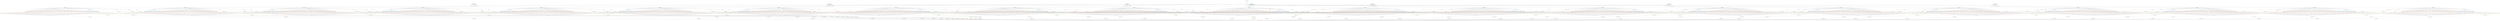 digraph snakemake_dag {
    graph[bgcolor=white, margin=0];
    node[shape=box, style=rounded, fontname=sans,                 fontsize=10, penwidth=2];
    edge[penwidth=2, color=grey];
	0[label = "produce_snv_concordances", color = "0.06 0.6 0.85", style="rounded"];
	1[label = "prep_for_concordance_check\nsnv: deep", color = "0.10 0.6 0.85", style="rounded"];
	2[label = "deep_concat_index_chunks", color = "0.36 0.6 0.85", style="rounded"];
	3[label = "deep_concat_fofn", color = "0.60 0.6 0.85", style="rounded"];
	4[label = "dv_sort_index_chunk_vcf", color = "0.05 0.6 0.85", style="rounded"];
	5[label = "deepvariant\ndvchrm: 1", color = "0.09 0.6 0.85", style="rounded"];
	6[label = "doppelmark_dups\nMDIR: results/day/hg38/\nalnr: bwa2a", color = "0.51 0.6 0.85", style="rounded"];
	7[label = "bwa_mem2_sort", color = "0.16 0.6 0.85", style="rounded"];
	8[label = "prep_results_dirs", color = "0.39 0.6 0.85", style="rounded,dashed"];
	9[label = "workflow_staging", color = "0.20 0.6 0.85", style="rounded,dashed"];
	10[label = "stage_supporting_data", color = "0.31 0.6 0.85", style="rounded,dashed"];
	11[label = "pre_prep_raw_fq\nsample: RIH0_ANA0-HG001-19_DBC0_0\nsample_lane: RIH0_ANA0-HG001-19_DBC0_0", color = "0.43 0.6 0.85", style="rounded,dashed"];
	12[label = "prep_deep_chunkdirs", color = "0.29 0.6 0.85", style="rounded"];
	13[label = "dv_sort_index_chunk_vcf", color = "0.05 0.6 0.85", style="rounded"];
	14[label = "deepvariant\ndvchrm: 2", color = "0.09 0.6 0.85", style="rounded"];
	15[label = "dv_sort_index_chunk_vcf", color = "0.05 0.6 0.85", style="rounded"];
	16[label = "deepvariant\ndvchrm: 3", color = "0.09 0.6 0.85", style="rounded"];
	17[label = "dv_sort_index_chunk_vcf", color = "0.05 0.6 0.85", style="rounded"];
	18[label = "deepvariant\ndvchrm: 4", color = "0.09 0.6 0.85", style="rounded"];
	19[label = "dv_sort_index_chunk_vcf", color = "0.05 0.6 0.85", style="rounded"];
	20[label = "deepvariant\ndvchrm: 5", color = "0.09 0.6 0.85", style="rounded"];
	21[label = "dv_sort_index_chunk_vcf", color = "0.05 0.6 0.85", style="rounded"];
	22[label = "deepvariant\ndvchrm: 6", color = "0.09 0.6 0.85", style="rounded"];
	23[label = "dv_sort_index_chunk_vcf", color = "0.05 0.6 0.85", style="rounded"];
	24[label = "deepvariant\ndvchrm: 7", color = "0.09 0.6 0.85", style="rounded"];
	25[label = "dv_sort_index_chunk_vcf", color = "0.05 0.6 0.85", style="rounded"];
	26[label = "deepvariant\ndvchrm: 8", color = "0.09 0.6 0.85", style="rounded"];
	27[label = "dv_sort_index_chunk_vcf", color = "0.05 0.6 0.85", style="rounded"];
	28[label = "deepvariant\ndvchrm: 9", color = "0.09 0.6 0.85", style="rounded"];
	29[label = "dv_sort_index_chunk_vcf", color = "0.05 0.6 0.85", style="rounded"];
	30[label = "deepvariant\ndvchrm: 10", color = "0.09 0.6 0.85", style="rounded"];
	31[label = "dv_sort_index_chunk_vcf", color = "0.05 0.6 0.85", style="rounded"];
	32[label = "deepvariant\ndvchrm: 11", color = "0.09 0.6 0.85", style="rounded"];
	33[label = "dv_sort_index_chunk_vcf", color = "0.05 0.6 0.85", style="rounded"];
	34[label = "deepvariant\ndvchrm: 12", color = "0.09 0.6 0.85", style="rounded"];
	35[label = "dv_sort_index_chunk_vcf", color = "0.05 0.6 0.85", style="rounded"];
	36[label = "deepvariant\ndvchrm: 13", color = "0.09 0.6 0.85", style="rounded"];
	37[label = "dv_sort_index_chunk_vcf", color = "0.05 0.6 0.85", style="rounded"];
	38[label = "deepvariant\ndvchrm: 14", color = "0.09 0.6 0.85", style="rounded"];
	39[label = "dv_sort_index_chunk_vcf", color = "0.05 0.6 0.85", style="rounded"];
	40[label = "deepvariant\ndvchrm: 15", color = "0.09 0.6 0.85", style="rounded"];
	41[label = "dv_sort_index_chunk_vcf", color = "0.05 0.6 0.85", style="rounded"];
	42[label = "deepvariant\ndvchrm: 16", color = "0.09 0.6 0.85", style="rounded"];
	43[label = "dv_sort_index_chunk_vcf", color = "0.05 0.6 0.85", style="rounded"];
	44[label = "deepvariant\ndvchrm: 17", color = "0.09 0.6 0.85", style="rounded"];
	45[label = "dv_sort_index_chunk_vcf", color = "0.05 0.6 0.85", style="rounded"];
	46[label = "deepvariant\ndvchrm: 18", color = "0.09 0.6 0.85", style="rounded"];
	47[label = "dv_sort_index_chunk_vcf", color = "0.05 0.6 0.85", style="rounded"];
	48[label = "deepvariant\ndvchrm: 19", color = "0.09 0.6 0.85", style="rounded"];
	49[label = "dv_sort_index_chunk_vcf", color = "0.05 0.6 0.85", style="rounded"];
	50[label = "deepvariant\ndvchrm: 20", color = "0.09 0.6 0.85", style="rounded"];
	51[label = "dv_sort_index_chunk_vcf", color = "0.05 0.6 0.85", style="rounded"];
	52[label = "deepvariant\ndvchrm: 21", color = "0.09 0.6 0.85", style="rounded"];
	53[label = "dv_sort_index_chunk_vcf", color = "0.05 0.6 0.85", style="rounded"];
	54[label = "deepvariant\ndvchrm: 22", color = "0.09 0.6 0.85", style="rounded"];
	55[label = "dv_sort_index_chunk_vcf", color = "0.05 0.6 0.85", style="rounded"];
	56[label = "deepvariant\ndvchrm: 23", color = "0.09 0.6 0.85", style="rounded"];
	57[label = "dv_sort_index_chunk_vcf", color = "0.05 0.6 0.85", style="rounded"];
	58[label = "deepvariant\ndvchrm: 24", color = "0.09 0.6 0.85", style="rounded"];
	59[label = "prep_for_concordance_check\nsnv: sentd", color = "0.10 0.6 0.85", style="rounded"];
	60[label = "sentD_concat_index_chunks", color = "0.63 0.6 0.85", style="rounded"];
	61[label = "sentD_concat_fofn", color = "0.37 0.6 0.85", style="rounded"];
	62[label = "sentD_sort_index_chunk_vcf", color = "0.21 0.6 0.85", style="rounded"];
	63[label = "sent_DNAscope\ndchrm: 1", color = "0.58 0.6 0.85", style="rounded"];
	64[label = "prep_sentD_chunkdirs", color = "0.52 0.6 0.85", style="rounded"];
	65[label = "sentD_sort_index_chunk_vcf", color = "0.21 0.6 0.85", style="rounded"];
	66[label = "sent_DNAscope\ndchrm: 2", color = "0.58 0.6 0.85", style="rounded"];
	67[label = "sentD_sort_index_chunk_vcf", color = "0.21 0.6 0.85", style="rounded"];
	68[label = "sent_DNAscope\ndchrm: 3", color = "0.58 0.6 0.85", style="rounded"];
	69[label = "sentD_sort_index_chunk_vcf", color = "0.21 0.6 0.85", style="rounded"];
	70[label = "sent_DNAscope\ndchrm: 4", color = "0.58 0.6 0.85", style="rounded"];
	71[label = "sentD_sort_index_chunk_vcf", color = "0.21 0.6 0.85", style="rounded"];
	72[label = "sent_DNAscope\ndchrm: 5-10", color = "0.58 0.6 0.85", style="rounded"];
	73[label = "sentD_sort_index_chunk_vcf", color = "0.21 0.6 0.85", style="rounded"];
	74[label = "sent_DNAscope\ndchrm: 11-24", color = "0.58 0.6 0.85", style="rounded"];
	75[label = "prep_for_concordance_check\nsnv: deep", color = "0.10 0.6 0.85", style="rounded"];
	76[label = "deep_concat_index_chunks", color = "0.36 0.6 0.85", style="rounded"];
	77[label = "deep_concat_fofn", color = "0.60 0.6 0.85", style="rounded"];
	78[label = "dv_sort_index_chunk_vcf", color = "0.05 0.6 0.85", style="rounded"];
	79[label = "deepvariant\ndvchrm: 1", color = "0.09 0.6 0.85", style="rounded"];
	80[label = "doppelmark_dups\nMDIR: results/day/hg38/\nalnr: sent", color = "0.51 0.6 0.85", style="rounded"];
	81[label = "sentieon_bwa_sort", color = "0.61 0.6 0.85", style="rounded"];
	82[label = "prep_deep_chunkdirs", color = "0.29 0.6 0.85", style="rounded"];
	83[label = "dv_sort_index_chunk_vcf", color = "0.05 0.6 0.85", style="rounded"];
	84[label = "deepvariant\ndvchrm: 2", color = "0.09 0.6 0.85", style="rounded"];
	85[label = "dv_sort_index_chunk_vcf", color = "0.05 0.6 0.85", style="rounded"];
	86[label = "deepvariant\ndvchrm: 3", color = "0.09 0.6 0.85", style="rounded"];
	87[label = "dv_sort_index_chunk_vcf", color = "0.05 0.6 0.85", style="rounded"];
	88[label = "deepvariant\ndvchrm: 4", color = "0.09 0.6 0.85", style="rounded"];
	89[label = "dv_sort_index_chunk_vcf", color = "0.05 0.6 0.85", style="rounded"];
	90[label = "deepvariant\ndvchrm: 5", color = "0.09 0.6 0.85", style="rounded"];
	91[label = "dv_sort_index_chunk_vcf", color = "0.05 0.6 0.85", style="rounded"];
	92[label = "deepvariant\ndvchrm: 6", color = "0.09 0.6 0.85", style="rounded"];
	93[label = "dv_sort_index_chunk_vcf", color = "0.05 0.6 0.85", style="rounded"];
	94[label = "deepvariant\ndvchrm: 7", color = "0.09 0.6 0.85", style="rounded"];
	95[label = "dv_sort_index_chunk_vcf", color = "0.05 0.6 0.85", style="rounded"];
	96[label = "deepvariant\ndvchrm: 8", color = "0.09 0.6 0.85", style="rounded"];
	97[label = "dv_sort_index_chunk_vcf", color = "0.05 0.6 0.85", style="rounded"];
	98[label = "deepvariant\ndvchrm: 9", color = "0.09 0.6 0.85", style="rounded"];
	99[label = "dv_sort_index_chunk_vcf", color = "0.05 0.6 0.85", style="rounded"];
	100[label = "deepvariant\ndvchrm: 10", color = "0.09 0.6 0.85", style="rounded"];
	101[label = "dv_sort_index_chunk_vcf", color = "0.05 0.6 0.85", style="rounded"];
	102[label = "deepvariant\ndvchrm: 11", color = "0.09 0.6 0.85", style="rounded"];
	103[label = "dv_sort_index_chunk_vcf", color = "0.05 0.6 0.85", style="rounded"];
	104[label = "deepvariant\ndvchrm: 12", color = "0.09 0.6 0.85", style="rounded"];
	105[label = "dv_sort_index_chunk_vcf", color = "0.05 0.6 0.85", style="rounded"];
	106[label = "deepvariant\ndvchrm: 13", color = "0.09 0.6 0.85", style="rounded"];
	107[label = "dv_sort_index_chunk_vcf", color = "0.05 0.6 0.85", style="rounded"];
	108[label = "deepvariant\ndvchrm: 14", color = "0.09 0.6 0.85", style="rounded"];
	109[label = "dv_sort_index_chunk_vcf", color = "0.05 0.6 0.85", style="rounded"];
	110[label = "deepvariant\ndvchrm: 15", color = "0.09 0.6 0.85", style="rounded"];
	111[label = "dv_sort_index_chunk_vcf", color = "0.05 0.6 0.85", style="rounded"];
	112[label = "deepvariant\ndvchrm: 16", color = "0.09 0.6 0.85", style="rounded"];
	113[label = "dv_sort_index_chunk_vcf", color = "0.05 0.6 0.85", style="rounded"];
	114[label = "deepvariant\ndvchrm: 17", color = "0.09 0.6 0.85", style="rounded"];
	115[label = "dv_sort_index_chunk_vcf", color = "0.05 0.6 0.85", style="rounded"];
	116[label = "deepvariant\ndvchrm: 18", color = "0.09 0.6 0.85", style="rounded"];
	117[label = "dv_sort_index_chunk_vcf", color = "0.05 0.6 0.85", style="rounded"];
	118[label = "deepvariant\ndvchrm: 19", color = "0.09 0.6 0.85", style="rounded"];
	119[label = "dv_sort_index_chunk_vcf", color = "0.05 0.6 0.85", style="rounded"];
	120[label = "deepvariant\ndvchrm: 20", color = "0.09 0.6 0.85", style="rounded"];
	121[label = "dv_sort_index_chunk_vcf", color = "0.05 0.6 0.85", style="rounded"];
	122[label = "deepvariant\ndvchrm: 21", color = "0.09 0.6 0.85", style="rounded"];
	123[label = "dv_sort_index_chunk_vcf", color = "0.05 0.6 0.85", style="rounded"];
	124[label = "deepvariant\ndvchrm: 22", color = "0.09 0.6 0.85", style="rounded"];
	125[label = "dv_sort_index_chunk_vcf", color = "0.05 0.6 0.85", style="rounded"];
	126[label = "deepvariant\ndvchrm: 23", color = "0.09 0.6 0.85", style="rounded"];
	127[label = "dv_sort_index_chunk_vcf", color = "0.05 0.6 0.85", style="rounded"];
	128[label = "deepvariant\ndvchrm: 24", color = "0.09 0.6 0.85", style="rounded"];
	129[label = "prep_for_concordance_check\nsnv: sentd", color = "0.10 0.6 0.85", style="rounded"];
	130[label = "sentD_concat_index_chunks", color = "0.63 0.6 0.85", style="rounded"];
	131[label = "sentD_concat_fofn", color = "0.37 0.6 0.85", style="rounded"];
	132[label = "sentD_sort_index_chunk_vcf", color = "0.21 0.6 0.85", style="rounded"];
	133[label = "sent_DNAscope\ndchrm: 1", color = "0.58 0.6 0.85", style="rounded"];
	134[label = "prep_sentD_chunkdirs", color = "0.52 0.6 0.85", style="rounded"];
	135[label = "sentD_sort_index_chunk_vcf", color = "0.21 0.6 0.85", style="rounded"];
	136[label = "sent_DNAscope\ndchrm: 2", color = "0.58 0.6 0.85", style="rounded"];
	137[label = "sentD_sort_index_chunk_vcf", color = "0.21 0.6 0.85", style="rounded"];
	138[label = "sent_DNAscope\ndchrm: 3", color = "0.58 0.6 0.85", style="rounded"];
	139[label = "sentD_sort_index_chunk_vcf", color = "0.21 0.6 0.85", style="rounded"];
	140[label = "sent_DNAscope\ndchrm: 4", color = "0.58 0.6 0.85", style="rounded"];
	141[label = "sentD_sort_index_chunk_vcf", color = "0.21 0.6 0.85", style="rounded"];
	142[label = "sent_DNAscope\ndchrm: 5-10", color = "0.58 0.6 0.85", style="rounded"];
	143[label = "sentD_sort_index_chunk_vcf", color = "0.21 0.6 0.85", style="rounded"];
	144[label = "sent_DNAscope\ndchrm: 11-24", color = "0.58 0.6 0.85", style="rounded"];
	145[label = "prep_for_concordance_check\nsnv: deep", color = "0.10 0.6 0.85", style="rounded"];
	146[label = "deep_concat_index_chunks", color = "0.36 0.6 0.85", style="rounded"];
	147[label = "deep_concat_fofn", color = "0.60 0.6 0.85", style="rounded"];
	148[label = "dv_sort_index_chunk_vcf", color = "0.05 0.6 0.85", style="rounded"];
	149[label = "deepvariant\ndvchrm: 1", color = "0.09 0.6 0.85", style="rounded"];
	150[label = "doppelmark_dups\nMDIR: results/day/hg38/\nalnr: strobe", color = "0.51 0.6 0.85", style="rounded"];
	151[label = "strobe_align_sort", color = "0.59 0.6 0.85", style="rounded"];
	152[label = "prep_deep_chunkdirs", color = "0.29 0.6 0.85", style="rounded"];
	153[label = "dv_sort_index_chunk_vcf", color = "0.05 0.6 0.85", style="rounded"];
	154[label = "deepvariant\ndvchrm: 2", color = "0.09 0.6 0.85", style="rounded"];
	155[label = "dv_sort_index_chunk_vcf", color = "0.05 0.6 0.85", style="rounded"];
	156[label = "deepvariant\ndvchrm: 3", color = "0.09 0.6 0.85", style="rounded"];
	157[label = "dv_sort_index_chunk_vcf", color = "0.05 0.6 0.85", style="rounded"];
	158[label = "deepvariant\ndvchrm: 4", color = "0.09 0.6 0.85", style="rounded"];
	159[label = "dv_sort_index_chunk_vcf", color = "0.05 0.6 0.85", style="rounded"];
	160[label = "deepvariant\ndvchrm: 5", color = "0.09 0.6 0.85", style="rounded"];
	161[label = "dv_sort_index_chunk_vcf", color = "0.05 0.6 0.85", style="rounded"];
	162[label = "deepvariant\ndvchrm: 6", color = "0.09 0.6 0.85", style="rounded"];
	163[label = "dv_sort_index_chunk_vcf", color = "0.05 0.6 0.85", style="rounded"];
	164[label = "deepvariant\ndvchrm: 7", color = "0.09 0.6 0.85", style="rounded"];
	165[label = "dv_sort_index_chunk_vcf", color = "0.05 0.6 0.85", style="rounded"];
	166[label = "deepvariant\ndvchrm: 8", color = "0.09 0.6 0.85", style="rounded"];
	167[label = "dv_sort_index_chunk_vcf", color = "0.05 0.6 0.85", style="rounded"];
	168[label = "deepvariant\ndvchrm: 9", color = "0.09 0.6 0.85", style="rounded"];
	169[label = "dv_sort_index_chunk_vcf", color = "0.05 0.6 0.85", style="rounded"];
	170[label = "deepvariant\ndvchrm: 10", color = "0.09 0.6 0.85", style="rounded"];
	171[label = "dv_sort_index_chunk_vcf", color = "0.05 0.6 0.85", style="rounded"];
	172[label = "deepvariant\ndvchrm: 11", color = "0.09 0.6 0.85", style="rounded"];
	173[label = "dv_sort_index_chunk_vcf", color = "0.05 0.6 0.85", style="rounded"];
	174[label = "deepvariant\ndvchrm: 12", color = "0.09 0.6 0.85", style="rounded"];
	175[label = "dv_sort_index_chunk_vcf", color = "0.05 0.6 0.85", style="rounded"];
	176[label = "deepvariant\ndvchrm: 13", color = "0.09 0.6 0.85", style="rounded"];
	177[label = "dv_sort_index_chunk_vcf", color = "0.05 0.6 0.85", style="rounded"];
	178[label = "deepvariant\ndvchrm: 14", color = "0.09 0.6 0.85", style="rounded"];
	179[label = "dv_sort_index_chunk_vcf", color = "0.05 0.6 0.85", style="rounded"];
	180[label = "deepvariant\ndvchrm: 15", color = "0.09 0.6 0.85", style="rounded"];
	181[label = "dv_sort_index_chunk_vcf", color = "0.05 0.6 0.85", style="rounded"];
	182[label = "deepvariant\ndvchrm: 16", color = "0.09 0.6 0.85", style="rounded"];
	183[label = "dv_sort_index_chunk_vcf", color = "0.05 0.6 0.85", style="rounded"];
	184[label = "deepvariant\ndvchrm: 17", color = "0.09 0.6 0.85", style="rounded"];
	185[label = "dv_sort_index_chunk_vcf", color = "0.05 0.6 0.85", style="rounded"];
	186[label = "deepvariant\ndvchrm: 18", color = "0.09 0.6 0.85", style="rounded"];
	187[label = "dv_sort_index_chunk_vcf", color = "0.05 0.6 0.85", style="rounded"];
	188[label = "deepvariant\ndvchrm: 19", color = "0.09 0.6 0.85", style="rounded"];
	189[label = "dv_sort_index_chunk_vcf", color = "0.05 0.6 0.85", style="rounded"];
	190[label = "deepvariant\ndvchrm: 20", color = "0.09 0.6 0.85", style="rounded"];
	191[label = "dv_sort_index_chunk_vcf", color = "0.05 0.6 0.85", style="rounded"];
	192[label = "deepvariant\ndvchrm: 21", color = "0.09 0.6 0.85", style="rounded"];
	193[label = "dv_sort_index_chunk_vcf", color = "0.05 0.6 0.85", style="rounded"];
	194[label = "deepvariant\ndvchrm: 22", color = "0.09 0.6 0.85", style="rounded"];
	195[label = "dv_sort_index_chunk_vcf", color = "0.05 0.6 0.85", style="rounded"];
	196[label = "deepvariant\ndvchrm: 23", color = "0.09 0.6 0.85", style="rounded"];
	197[label = "dv_sort_index_chunk_vcf", color = "0.05 0.6 0.85", style="rounded"];
	198[label = "deepvariant\ndvchrm: 24", color = "0.09 0.6 0.85", style="rounded"];
	199[label = "prep_for_concordance_check\nsnv: sentd", color = "0.10 0.6 0.85", style="rounded"];
	200[label = "sentD_concat_index_chunks", color = "0.63 0.6 0.85", style="rounded"];
	201[label = "sentD_concat_fofn", color = "0.37 0.6 0.85", style="rounded"];
	202[label = "sentD_sort_index_chunk_vcf", color = "0.21 0.6 0.85", style="rounded"];
	203[label = "sent_DNAscope\ndchrm: 1", color = "0.58 0.6 0.85", style="rounded"];
	204[label = "prep_sentD_chunkdirs", color = "0.52 0.6 0.85", style="rounded"];
	205[label = "sentD_sort_index_chunk_vcf", color = "0.21 0.6 0.85", style="rounded"];
	206[label = "sent_DNAscope\ndchrm: 2", color = "0.58 0.6 0.85", style="rounded"];
	207[label = "sentD_sort_index_chunk_vcf", color = "0.21 0.6 0.85", style="rounded"];
	208[label = "sent_DNAscope\ndchrm: 3", color = "0.58 0.6 0.85", style="rounded"];
	209[label = "sentD_sort_index_chunk_vcf", color = "0.21 0.6 0.85", style="rounded"];
	210[label = "sent_DNAscope\ndchrm: 4", color = "0.58 0.6 0.85", style="rounded"];
	211[label = "sentD_sort_index_chunk_vcf", color = "0.21 0.6 0.85", style="rounded"];
	212[label = "sent_DNAscope\ndchrm: 5-10", color = "0.58 0.6 0.85", style="rounded"];
	213[label = "sentD_sort_index_chunk_vcf", color = "0.21 0.6 0.85", style="rounded"];
	214[label = "sent_DNAscope\ndchrm: 11-24", color = "0.58 0.6 0.85", style="rounded"];
	215[label = "prep_for_concordance_check\nsnv: deep", color = "0.10 0.6 0.85", style="rounded"];
	216[label = "deep_concat_index_chunks", color = "0.36 0.6 0.85", style="rounded"];
	217[label = "deep_concat_fofn", color = "0.60 0.6 0.85", style="rounded"];
	218[label = "dv_sort_index_chunk_vcf", color = "0.05 0.6 0.85", style="rounded"];
	219[label = "deepvariant\ndvchrm: 1", color = "0.09 0.6 0.85", style="rounded"];
	220[label = "doppelmark_dups\nMDIR: results/day/hg38/\nalnr: bwa2a", color = "0.51 0.6 0.85", style="rounded"];
	221[label = "bwa_mem2_sort", color = "0.16 0.6 0.85", style="rounded"];
	222[label = "pre_prep_raw_fq\nsample: RIH0_ANA0-HG002-19_DBC0_0\nsample_lane: RIH0_ANA0-HG002-19_DBC0_0", color = "0.43 0.6 0.85", style="rounded,dashed"];
	223[label = "prep_deep_chunkdirs", color = "0.29 0.6 0.85", style="rounded"];
	224[label = "dv_sort_index_chunk_vcf", color = "0.05 0.6 0.85", style="rounded"];
	225[label = "deepvariant\ndvchrm: 2", color = "0.09 0.6 0.85", style="rounded"];
	226[label = "dv_sort_index_chunk_vcf", color = "0.05 0.6 0.85", style="rounded"];
	227[label = "deepvariant\ndvchrm: 3", color = "0.09 0.6 0.85", style="rounded"];
	228[label = "dv_sort_index_chunk_vcf", color = "0.05 0.6 0.85", style="rounded"];
	229[label = "deepvariant\ndvchrm: 4", color = "0.09 0.6 0.85", style="rounded"];
	230[label = "dv_sort_index_chunk_vcf", color = "0.05 0.6 0.85", style="rounded"];
	231[label = "deepvariant\ndvchrm: 5", color = "0.09 0.6 0.85", style="rounded"];
	232[label = "dv_sort_index_chunk_vcf", color = "0.05 0.6 0.85", style="rounded"];
	233[label = "deepvariant\ndvchrm: 6", color = "0.09 0.6 0.85", style="rounded"];
	234[label = "dv_sort_index_chunk_vcf", color = "0.05 0.6 0.85", style="rounded"];
	235[label = "deepvariant\ndvchrm: 7", color = "0.09 0.6 0.85", style="rounded"];
	236[label = "dv_sort_index_chunk_vcf", color = "0.05 0.6 0.85", style="rounded"];
	237[label = "deepvariant\ndvchrm: 8", color = "0.09 0.6 0.85", style="rounded"];
	238[label = "dv_sort_index_chunk_vcf", color = "0.05 0.6 0.85", style="rounded"];
	239[label = "deepvariant\ndvchrm: 9", color = "0.09 0.6 0.85", style="rounded"];
	240[label = "dv_sort_index_chunk_vcf", color = "0.05 0.6 0.85", style="rounded"];
	241[label = "deepvariant\ndvchrm: 10", color = "0.09 0.6 0.85", style="rounded"];
	242[label = "dv_sort_index_chunk_vcf", color = "0.05 0.6 0.85", style="rounded"];
	243[label = "deepvariant\ndvchrm: 11", color = "0.09 0.6 0.85", style="rounded"];
	244[label = "dv_sort_index_chunk_vcf", color = "0.05 0.6 0.85", style="rounded"];
	245[label = "deepvariant\ndvchrm: 12", color = "0.09 0.6 0.85", style="rounded"];
	246[label = "dv_sort_index_chunk_vcf", color = "0.05 0.6 0.85", style="rounded"];
	247[label = "deepvariant\ndvchrm: 13", color = "0.09 0.6 0.85", style="rounded"];
	248[label = "dv_sort_index_chunk_vcf", color = "0.05 0.6 0.85", style="rounded"];
	249[label = "deepvariant\ndvchrm: 14", color = "0.09 0.6 0.85", style="rounded"];
	250[label = "dv_sort_index_chunk_vcf", color = "0.05 0.6 0.85", style="rounded"];
	251[label = "deepvariant\ndvchrm: 15", color = "0.09 0.6 0.85", style="rounded"];
	252[label = "dv_sort_index_chunk_vcf", color = "0.05 0.6 0.85", style="rounded"];
	253[label = "deepvariant\ndvchrm: 16", color = "0.09 0.6 0.85", style="rounded"];
	254[label = "dv_sort_index_chunk_vcf", color = "0.05 0.6 0.85", style="rounded"];
	255[label = "deepvariant\ndvchrm: 17", color = "0.09 0.6 0.85", style="rounded"];
	256[label = "dv_sort_index_chunk_vcf", color = "0.05 0.6 0.85", style="rounded"];
	257[label = "deepvariant\ndvchrm: 18", color = "0.09 0.6 0.85", style="rounded"];
	258[label = "dv_sort_index_chunk_vcf", color = "0.05 0.6 0.85", style="rounded"];
	259[label = "deepvariant\ndvchrm: 19", color = "0.09 0.6 0.85", style="rounded"];
	260[label = "dv_sort_index_chunk_vcf", color = "0.05 0.6 0.85", style="rounded"];
	261[label = "deepvariant\ndvchrm: 20", color = "0.09 0.6 0.85", style="rounded"];
	262[label = "dv_sort_index_chunk_vcf", color = "0.05 0.6 0.85", style="rounded"];
	263[label = "deepvariant\ndvchrm: 21", color = "0.09 0.6 0.85", style="rounded"];
	264[label = "dv_sort_index_chunk_vcf", color = "0.05 0.6 0.85", style="rounded"];
	265[label = "deepvariant\ndvchrm: 22", color = "0.09 0.6 0.85", style="rounded"];
	266[label = "dv_sort_index_chunk_vcf", color = "0.05 0.6 0.85", style="rounded"];
	267[label = "deepvariant\ndvchrm: 23", color = "0.09 0.6 0.85", style="rounded"];
	268[label = "dv_sort_index_chunk_vcf", color = "0.05 0.6 0.85", style="rounded"];
	269[label = "deepvariant\ndvchrm: 24", color = "0.09 0.6 0.85", style="rounded"];
	270[label = "prep_for_concordance_check\nsnv: sentd", color = "0.10 0.6 0.85", style="rounded"];
	271[label = "sentD_concat_index_chunks", color = "0.63 0.6 0.85", style="rounded"];
	272[label = "sentD_concat_fofn", color = "0.37 0.6 0.85", style="rounded"];
	273[label = "sentD_sort_index_chunk_vcf", color = "0.21 0.6 0.85", style="rounded"];
	274[label = "sent_DNAscope\ndchrm: 1", color = "0.58 0.6 0.85", style="rounded"];
	275[label = "prep_sentD_chunkdirs", color = "0.52 0.6 0.85", style="rounded"];
	276[label = "sentD_sort_index_chunk_vcf", color = "0.21 0.6 0.85", style="rounded"];
	277[label = "sent_DNAscope\ndchrm: 2", color = "0.58 0.6 0.85", style="rounded"];
	278[label = "sentD_sort_index_chunk_vcf", color = "0.21 0.6 0.85", style="rounded"];
	279[label = "sent_DNAscope\ndchrm: 3", color = "0.58 0.6 0.85", style="rounded"];
	280[label = "sentD_sort_index_chunk_vcf", color = "0.21 0.6 0.85", style="rounded"];
	281[label = "sent_DNAscope\ndchrm: 4", color = "0.58 0.6 0.85", style="rounded"];
	282[label = "sentD_sort_index_chunk_vcf", color = "0.21 0.6 0.85", style="rounded"];
	283[label = "sent_DNAscope\ndchrm: 5-10", color = "0.58 0.6 0.85", style="rounded"];
	284[label = "sentD_sort_index_chunk_vcf", color = "0.21 0.6 0.85", style="rounded"];
	285[label = "sent_DNAscope\ndchrm: 11-24", color = "0.58 0.6 0.85", style="rounded"];
	286[label = "prep_for_concordance_check\nsnv: deep", color = "0.10 0.6 0.85", style="rounded"];
	287[label = "deep_concat_index_chunks", color = "0.36 0.6 0.85", style="rounded"];
	288[label = "deep_concat_fofn", color = "0.60 0.6 0.85", style="rounded"];
	289[label = "dv_sort_index_chunk_vcf", color = "0.05 0.6 0.85", style="rounded"];
	290[label = "deepvariant\ndvchrm: 1", color = "0.09 0.6 0.85", style="rounded"];
	291[label = "doppelmark_dups\nMDIR: results/day/hg38/\nalnr: sent", color = "0.51 0.6 0.85", style="rounded"];
	292[label = "sentieon_bwa_sort", color = "0.61 0.6 0.85", style="rounded"];
	293[label = "prep_deep_chunkdirs", color = "0.29 0.6 0.85", style="rounded"];
	294[label = "dv_sort_index_chunk_vcf", color = "0.05 0.6 0.85", style="rounded"];
	295[label = "deepvariant\ndvchrm: 2", color = "0.09 0.6 0.85", style="rounded"];
	296[label = "dv_sort_index_chunk_vcf", color = "0.05 0.6 0.85", style="rounded"];
	297[label = "deepvariant\ndvchrm: 3", color = "0.09 0.6 0.85", style="rounded"];
	298[label = "dv_sort_index_chunk_vcf", color = "0.05 0.6 0.85", style="rounded"];
	299[label = "deepvariant\ndvchrm: 4", color = "0.09 0.6 0.85", style="rounded"];
	300[label = "dv_sort_index_chunk_vcf", color = "0.05 0.6 0.85", style="rounded"];
	301[label = "deepvariant\ndvchrm: 5", color = "0.09 0.6 0.85", style="rounded"];
	302[label = "dv_sort_index_chunk_vcf", color = "0.05 0.6 0.85", style="rounded"];
	303[label = "deepvariant\ndvchrm: 6", color = "0.09 0.6 0.85", style="rounded"];
	304[label = "dv_sort_index_chunk_vcf", color = "0.05 0.6 0.85", style="rounded"];
	305[label = "deepvariant\ndvchrm: 7", color = "0.09 0.6 0.85", style="rounded"];
	306[label = "dv_sort_index_chunk_vcf", color = "0.05 0.6 0.85", style="rounded"];
	307[label = "deepvariant\ndvchrm: 8", color = "0.09 0.6 0.85", style="rounded"];
	308[label = "dv_sort_index_chunk_vcf", color = "0.05 0.6 0.85", style="rounded"];
	309[label = "deepvariant\ndvchrm: 9", color = "0.09 0.6 0.85", style="rounded"];
	310[label = "dv_sort_index_chunk_vcf", color = "0.05 0.6 0.85", style="rounded"];
	311[label = "deepvariant\ndvchrm: 10", color = "0.09 0.6 0.85", style="rounded"];
	312[label = "dv_sort_index_chunk_vcf", color = "0.05 0.6 0.85", style="rounded"];
	313[label = "deepvariant\ndvchrm: 11", color = "0.09 0.6 0.85", style="rounded"];
	314[label = "dv_sort_index_chunk_vcf", color = "0.05 0.6 0.85", style="rounded"];
	315[label = "deepvariant\ndvchrm: 12", color = "0.09 0.6 0.85", style="rounded"];
	316[label = "dv_sort_index_chunk_vcf", color = "0.05 0.6 0.85", style="rounded"];
	317[label = "deepvariant\ndvchrm: 13", color = "0.09 0.6 0.85", style="rounded"];
	318[label = "dv_sort_index_chunk_vcf", color = "0.05 0.6 0.85", style="rounded"];
	319[label = "deepvariant\ndvchrm: 14", color = "0.09 0.6 0.85", style="rounded"];
	320[label = "dv_sort_index_chunk_vcf", color = "0.05 0.6 0.85", style="rounded"];
	321[label = "deepvariant\ndvchrm: 15", color = "0.09 0.6 0.85", style="rounded"];
	322[label = "dv_sort_index_chunk_vcf", color = "0.05 0.6 0.85", style="rounded"];
	323[label = "deepvariant\ndvchrm: 16", color = "0.09 0.6 0.85", style="rounded"];
	324[label = "dv_sort_index_chunk_vcf", color = "0.05 0.6 0.85", style="rounded"];
	325[label = "deepvariant\ndvchrm: 17", color = "0.09 0.6 0.85", style="rounded"];
	326[label = "dv_sort_index_chunk_vcf", color = "0.05 0.6 0.85", style="rounded"];
	327[label = "deepvariant\ndvchrm: 18", color = "0.09 0.6 0.85", style="rounded"];
	328[label = "dv_sort_index_chunk_vcf", color = "0.05 0.6 0.85", style="rounded"];
	329[label = "deepvariant\ndvchrm: 19", color = "0.09 0.6 0.85", style="rounded"];
	330[label = "dv_sort_index_chunk_vcf", color = "0.05 0.6 0.85", style="rounded"];
	331[label = "deepvariant\ndvchrm: 20", color = "0.09 0.6 0.85", style="rounded"];
	332[label = "dv_sort_index_chunk_vcf", color = "0.05 0.6 0.85", style="rounded"];
	333[label = "deepvariant\ndvchrm: 21", color = "0.09 0.6 0.85", style="rounded"];
	334[label = "dv_sort_index_chunk_vcf", color = "0.05 0.6 0.85", style="rounded"];
	335[label = "deepvariant\ndvchrm: 22", color = "0.09 0.6 0.85", style="rounded"];
	336[label = "dv_sort_index_chunk_vcf", color = "0.05 0.6 0.85", style="rounded"];
	337[label = "deepvariant\ndvchrm: 23", color = "0.09 0.6 0.85", style="rounded"];
	338[label = "dv_sort_index_chunk_vcf", color = "0.05 0.6 0.85", style="rounded"];
	339[label = "deepvariant\ndvchrm: 24", color = "0.09 0.6 0.85", style="rounded"];
	340[label = "prep_for_concordance_check\nsnv: sentd", color = "0.10 0.6 0.85", style="rounded"];
	341[label = "sentD_concat_index_chunks", color = "0.63 0.6 0.85", style="rounded"];
	342[label = "sentD_concat_fofn", color = "0.37 0.6 0.85", style="rounded"];
	343[label = "sentD_sort_index_chunk_vcf", color = "0.21 0.6 0.85", style="rounded"];
	344[label = "sent_DNAscope\ndchrm: 1", color = "0.58 0.6 0.85", style="rounded"];
	345[label = "prep_sentD_chunkdirs", color = "0.52 0.6 0.85", style="rounded"];
	346[label = "sentD_sort_index_chunk_vcf", color = "0.21 0.6 0.85", style="rounded"];
	347[label = "sent_DNAscope\ndchrm: 2", color = "0.58 0.6 0.85", style="rounded"];
	348[label = "sentD_sort_index_chunk_vcf", color = "0.21 0.6 0.85", style="rounded"];
	349[label = "sent_DNAscope\ndchrm: 3", color = "0.58 0.6 0.85", style="rounded"];
	350[label = "sentD_sort_index_chunk_vcf", color = "0.21 0.6 0.85", style="rounded"];
	351[label = "sent_DNAscope\ndchrm: 4", color = "0.58 0.6 0.85", style="rounded"];
	352[label = "sentD_sort_index_chunk_vcf", color = "0.21 0.6 0.85", style="rounded"];
	353[label = "sent_DNAscope\ndchrm: 5-10", color = "0.58 0.6 0.85", style="rounded"];
	354[label = "sentD_sort_index_chunk_vcf", color = "0.21 0.6 0.85", style="rounded"];
	355[label = "sent_DNAscope\ndchrm: 11-24", color = "0.58 0.6 0.85", style="rounded"];
	356[label = "prep_for_concordance_check\nsnv: deep", color = "0.10 0.6 0.85", style="rounded"];
	357[label = "deep_concat_index_chunks", color = "0.36 0.6 0.85", style="rounded"];
	358[label = "deep_concat_fofn", color = "0.60 0.6 0.85", style="rounded"];
	359[label = "dv_sort_index_chunk_vcf", color = "0.05 0.6 0.85", style="rounded"];
	360[label = "deepvariant\ndvchrm: 1", color = "0.09 0.6 0.85", style="rounded"];
	361[label = "doppelmark_dups\nMDIR: results/day/hg38/\nalnr: strobe", color = "0.51 0.6 0.85", style="rounded"];
	362[label = "strobe_align_sort", color = "0.59 0.6 0.85", style="rounded"];
	363[label = "prep_deep_chunkdirs", color = "0.29 0.6 0.85", style="rounded"];
	364[label = "dv_sort_index_chunk_vcf", color = "0.05 0.6 0.85", style="rounded"];
	365[label = "deepvariant\ndvchrm: 2", color = "0.09 0.6 0.85", style="rounded"];
	366[label = "dv_sort_index_chunk_vcf", color = "0.05 0.6 0.85", style="rounded"];
	367[label = "deepvariant\ndvchrm: 3", color = "0.09 0.6 0.85", style="rounded"];
	368[label = "dv_sort_index_chunk_vcf", color = "0.05 0.6 0.85", style="rounded"];
	369[label = "deepvariant\ndvchrm: 4", color = "0.09 0.6 0.85", style="rounded"];
	370[label = "dv_sort_index_chunk_vcf", color = "0.05 0.6 0.85", style="rounded"];
	371[label = "deepvariant\ndvchrm: 5", color = "0.09 0.6 0.85", style="rounded"];
	372[label = "dv_sort_index_chunk_vcf", color = "0.05 0.6 0.85", style="rounded"];
	373[label = "deepvariant\ndvchrm: 6", color = "0.09 0.6 0.85", style="rounded"];
	374[label = "dv_sort_index_chunk_vcf", color = "0.05 0.6 0.85", style="rounded"];
	375[label = "deepvariant\ndvchrm: 7", color = "0.09 0.6 0.85", style="rounded"];
	376[label = "dv_sort_index_chunk_vcf", color = "0.05 0.6 0.85", style="rounded"];
	377[label = "deepvariant\ndvchrm: 8", color = "0.09 0.6 0.85", style="rounded"];
	378[label = "dv_sort_index_chunk_vcf", color = "0.05 0.6 0.85", style="rounded"];
	379[label = "deepvariant\ndvchrm: 9", color = "0.09 0.6 0.85", style="rounded"];
	380[label = "dv_sort_index_chunk_vcf", color = "0.05 0.6 0.85", style="rounded"];
	381[label = "deepvariant\ndvchrm: 10", color = "0.09 0.6 0.85", style="rounded"];
	382[label = "dv_sort_index_chunk_vcf", color = "0.05 0.6 0.85", style="rounded"];
	383[label = "deepvariant\ndvchrm: 11", color = "0.09 0.6 0.85", style="rounded"];
	384[label = "dv_sort_index_chunk_vcf", color = "0.05 0.6 0.85", style="rounded"];
	385[label = "deepvariant\ndvchrm: 12", color = "0.09 0.6 0.85", style="rounded"];
	386[label = "dv_sort_index_chunk_vcf", color = "0.05 0.6 0.85", style="rounded"];
	387[label = "deepvariant\ndvchrm: 13", color = "0.09 0.6 0.85", style="rounded"];
	388[label = "dv_sort_index_chunk_vcf", color = "0.05 0.6 0.85", style="rounded"];
	389[label = "deepvariant\ndvchrm: 14", color = "0.09 0.6 0.85", style="rounded"];
	390[label = "dv_sort_index_chunk_vcf", color = "0.05 0.6 0.85", style="rounded"];
	391[label = "deepvariant\ndvchrm: 15", color = "0.09 0.6 0.85", style="rounded"];
	392[label = "dv_sort_index_chunk_vcf", color = "0.05 0.6 0.85", style="rounded"];
	393[label = "deepvariant\ndvchrm: 16", color = "0.09 0.6 0.85", style="rounded"];
	394[label = "dv_sort_index_chunk_vcf", color = "0.05 0.6 0.85", style="rounded"];
	395[label = "deepvariant\ndvchrm: 17", color = "0.09 0.6 0.85", style="rounded"];
	396[label = "dv_sort_index_chunk_vcf", color = "0.05 0.6 0.85", style="rounded"];
	397[label = "deepvariant\ndvchrm: 18", color = "0.09 0.6 0.85", style="rounded"];
	398[label = "dv_sort_index_chunk_vcf", color = "0.05 0.6 0.85", style="rounded"];
	399[label = "deepvariant\ndvchrm: 19", color = "0.09 0.6 0.85", style="rounded"];
	400[label = "dv_sort_index_chunk_vcf", color = "0.05 0.6 0.85", style="rounded"];
	401[label = "deepvariant\ndvchrm: 20", color = "0.09 0.6 0.85", style="rounded"];
	402[label = "dv_sort_index_chunk_vcf", color = "0.05 0.6 0.85", style="rounded"];
	403[label = "deepvariant\ndvchrm: 21", color = "0.09 0.6 0.85", style="rounded"];
	404[label = "dv_sort_index_chunk_vcf", color = "0.05 0.6 0.85", style="rounded"];
	405[label = "deepvariant\ndvchrm: 22", color = "0.09 0.6 0.85", style="rounded"];
	406[label = "dv_sort_index_chunk_vcf", color = "0.05 0.6 0.85", style="rounded"];
	407[label = "deepvariant\ndvchrm: 23", color = "0.09 0.6 0.85", style="rounded"];
	408[label = "dv_sort_index_chunk_vcf", color = "0.05 0.6 0.85", style="rounded"];
	409[label = "deepvariant\ndvchrm: 24", color = "0.09 0.6 0.85", style="rounded"];
	410[label = "prep_for_concordance_check\nsnv: sentd", color = "0.10 0.6 0.85", style="rounded"];
	411[label = "sentD_concat_index_chunks", color = "0.63 0.6 0.85", style="rounded"];
	412[label = "sentD_concat_fofn", color = "0.37 0.6 0.85", style="rounded"];
	413[label = "sentD_sort_index_chunk_vcf", color = "0.21 0.6 0.85", style="rounded"];
	414[label = "sent_DNAscope\ndchrm: 1", color = "0.58 0.6 0.85", style="rounded"];
	415[label = "prep_sentD_chunkdirs", color = "0.52 0.6 0.85", style="rounded"];
	416[label = "sentD_sort_index_chunk_vcf", color = "0.21 0.6 0.85", style="rounded"];
	417[label = "sent_DNAscope\ndchrm: 2", color = "0.58 0.6 0.85", style="rounded"];
	418[label = "sentD_sort_index_chunk_vcf", color = "0.21 0.6 0.85", style="rounded"];
	419[label = "sent_DNAscope\ndchrm: 3", color = "0.58 0.6 0.85", style="rounded"];
	420[label = "sentD_sort_index_chunk_vcf", color = "0.21 0.6 0.85", style="rounded"];
	421[label = "sent_DNAscope\ndchrm: 4", color = "0.58 0.6 0.85", style="rounded"];
	422[label = "sentD_sort_index_chunk_vcf", color = "0.21 0.6 0.85", style="rounded"];
	423[label = "sent_DNAscope\ndchrm: 5-10", color = "0.58 0.6 0.85", style="rounded"];
	424[label = "sentD_sort_index_chunk_vcf", color = "0.21 0.6 0.85", style="rounded"];
	425[label = "sent_DNAscope\ndchrm: 11-24", color = "0.58 0.6 0.85", style="rounded"];
	426[label = "prep_for_concordance_check\nsnv: deep", color = "0.10 0.6 0.85", style="rounded"];
	427[label = "deep_concat_index_chunks", color = "0.36 0.6 0.85", style="rounded"];
	428[label = "deep_concat_fofn", color = "0.60 0.6 0.85", style="rounded"];
	429[label = "dv_sort_index_chunk_vcf", color = "0.05 0.6 0.85", style="rounded"];
	430[label = "deepvariant\ndvchrm: 1", color = "0.09 0.6 0.85", style="rounded"];
	431[label = "doppelmark_dups\nMDIR: results/day/hg38/\nalnr: bwa2a", color = "0.51 0.6 0.85", style="rounded"];
	432[label = "bwa_mem2_sort", color = "0.16 0.6 0.85", style="rounded"];
	433[label = "pre_prep_raw_fq\nsample: RIH0_ANA0-HG003-19_DBC0_0\nsample_lane: RIH0_ANA0-HG003-19_DBC0_0", color = "0.43 0.6 0.85", style="rounded,dashed"];
	434[label = "prep_deep_chunkdirs", color = "0.29 0.6 0.85", style="rounded"];
	435[label = "dv_sort_index_chunk_vcf", color = "0.05 0.6 0.85", style="rounded"];
	436[label = "deepvariant\ndvchrm: 2", color = "0.09 0.6 0.85", style="rounded"];
	437[label = "dv_sort_index_chunk_vcf", color = "0.05 0.6 0.85", style="rounded"];
	438[label = "deepvariant\ndvchrm: 3", color = "0.09 0.6 0.85", style="rounded"];
	439[label = "dv_sort_index_chunk_vcf", color = "0.05 0.6 0.85", style="rounded"];
	440[label = "deepvariant\ndvchrm: 4", color = "0.09 0.6 0.85", style="rounded"];
	441[label = "dv_sort_index_chunk_vcf", color = "0.05 0.6 0.85", style="rounded"];
	442[label = "deepvariant\ndvchrm: 5", color = "0.09 0.6 0.85", style="rounded"];
	443[label = "dv_sort_index_chunk_vcf", color = "0.05 0.6 0.85", style="rounded"];
	444[label = "deepvariant\ndvchrm: 6", color = "0.09 0.6 0.85", style="rounded"];
	445[label = "dv_sort_index_chunk_vcf", color = "0.05 0.6 0.85", style="rounded"];
	446[label = "deepvariant\ndvchrm: 7", color = "0.09 0.6 0.85", style="rounded"];
	447[label = "dv_sort_index_chunk_vcf", color = "0.05 0.6 0.85", style="rounded"];
	448[label = "deepvariant\ndvchrm: 8", color = "0.09 0.6 0.85", style="rounded"];
	449[label = "dv_sort_index_chunk_vcf", color = "0.05 0.6 0.85", style="rounded"];
	450[label = "deepvariant\ndvchrm: 9", color = "0.09 0.6 0.85", style="rounded"];
	451[label = "dv_sort_index_chunk_vcf", color = "0.05 0.6 0.85", style="rounded"];
	452[label = "deepvariant\ndvchrm: 10", color = "0.09 0.6 0.85", style="rounded"];
	453[label = "dv_sort_index_chunk_vcf", color = "0.05 0.6 0.85", style="rounded"];
	454[label = "deepvariant\ndvchrm: 11", color = "0.09 0.6 0.85", style="rounded"];
	455[label = "dv_sort_index_chunk_vcf", color = "0.05 0.6 0.85", style="rounded"];
	456[label = "deepvariant\ndvchrm: 12", color = "0.09 0.6 0.85", style="rounded"];
	457[label = "dv_sort_index_chunk_vcf", color = "0.05 0.6 0.85", style="rounded"];
	458[label = "deepvariant\ndvchrm: 13", color = "0.09 0.6 0.85", style="rounded"];
	459[label = "dv_sort_index_chunk_vcf", color = "0.05 0.6 0.85", style="rounded"];
	460[label = "deepvariant\ndvchrm: 14", color = "0.09 0.6 0.85", style="rounded"];
	461[label = "dv_sort_index_chunk_vcf", color = "0.05 0.6 0.85", style="rounded"];
	462[label = "deepvariant\ndvchrm: 15", color = "0.09 0.6 0.85", style="rounded"];
	463[label = "dv_sort_index_chunk_vcf", color = "0.05 0.6 0.85", style="rounded"];
	464[label = "deepvariant\ndvchrm: 16", color = "0.09 0.6 0.85", style="rounded"];
	465[label = "dv_sort_index_chunk_vcf", color = "0.05 0.6 0.85", style="rounded"];
	466[label = "deepvariant\ndvchrm: 17", color = "0.09 0.6 0.85", style="rounded"];
	467[label = "dv_sort_index_chunk_vcf", color = "0.05 0.6 0.85", style="rounded"];
	468[label = "deepvariant\ndvchrm: 18", color = "0.09 0.6 0.85", style="rounded"];
	469[label = "dv_sort_index_chunk_vcf", color = "0.05 0.6 0.85", style="rounded"];
	470[label = "deepvariant\ndvchrm: 19", color = "0.09 0.6 0.85", style="rounded"];
	471[label = "dv_sort_index_chunk_vcf", color = "0.05 0.6 0.85", style="rounded"];
	472[label = "deepvariant\ndvchrm: 20", color = "0.09 0.6 0.85", style="rounded"];
	473[label = "dv_sort_index_chunk_vcf", color = "0.05 0.6 0.85", style="rounded"];
	474[label = "deepvariant\ndvchrm: 21", color = "0.09 0.6 0.85", style="rounded"];
	475[label = "dv_sort_index_chunk_vcf", color = "0.05 0.6 0.85", style="rounded"];
	476[label = "deepvariant\ndvchrm: 22", color = "0.09 0.6 0.85", style="rounded"];
	477[label = "dv_sort_index_chunk_vcf", color = "0.05 0.6 0.85", style="rounded"];
	478[label = "deepvariant\ndvchrm: 23", color = "0.09 0.6 0.85", style="rounded"];
	479[label = "dv_sort_index_chunk_vcf", color = "0.05 0.6 0.85", style="rounded"];
	480[label = "deepvariant\ndvchrm: 24", color = "0.09 0.6 0.85", style="rounded"];
	481[label = "prep_for_concordance_check\nsnv: sentd", color = "0.10 0.6 0.85", style="rounded"];
	482[label = "sentD_concat_index_chunks", color = "0.63 0.6 0.85", style="rounded"];
	483[label = "sentD_concat_fofn", color = "0.37 0.6 0.85", style="rounded"];
	484[label = "sentD_sort_index_chunk_vcf", color = "0.21 0.6 0.85", style="rounded"];
	485[label = "sent_DNAscope\ndchrm: 1", color = "0.58 0.6 0.85", style="rounded"];
	486[label = "prep_sentD_chunkdirs", color = "0.52 0.6 0.85", style="rounded"];
	487[label = "sentD_sort_index_chunk_vcf", color = "0.21 0.6 0.85", style="rounded"];
	488[label = "sent_DNAscope\ndchrm: 2", color = "0.58 0.6 0.85", style="rounded"];
	489[label = "sentD_sort_index_chunk_vcf", color = "0.21 0.6 0.85", style="rounded"];
	490[label = "sent_DNAscope\ndchrm: 3", color = "0.58 0.6 0.85", style="rounded"];
	491[label = "sentD_sort_index_chunk_vcf", color = "0.21 0.6 0.85", style="rounded"];
	492[label = "sent_DNAscope\ndchrm: 4", color = "0.58 0.6 0.85", style="rounded"];
	493[label = "sentD_sort_index_chunk_vcf", color = "0.21 0.6 0.85", style="rounded"];
	494[label = "sent_DNAscope\ndchrm: 5-10", color = "0.58 0.6 0.85", style="rounded"];
	495[label = "sentD_sort_index_chunk_vcf", color = "0.21 0.6 0.85", style="rounded"];
	496[label = "sent_DNAscope\ndchrm: 11-24", color = "0.58 0.6 0.85", style="rounded"];
	497[label = "prep_for_concordance_check\nsnv: deep", color = "0.10 0.6 0.85", style="rounded"];
	498[label = "deep_concat_index_chunks", color = "0.36 0.6 0.85", style="rounded"];
	499[label = "deep_concat_fofn", color = "0.60 0.6 0.85", style="rounded"];
	500[label = "dv_sort_index_chunk_vcf", color = "0.05 0.6 0.85", style="rounded"];
	501[label = "deepvariant\ndvchrm: 1", color = "0.09 0.6 0.85", style="rounded"];
	502[label = "doppelmark_dups\nMDIR: results/day/hg38/\nalnr: sent", color = "0.51 0.6 0.85", style="rounded"];
	503[label = "sentieon_bwa_sort", color = "0.61 0.6 0.85", style="rounded"];
	504[label = "prep_deep_chunkdirs", color = "0.29 0.6 0.85", style="rounded"];
	505[label = "dv_sort_index_chunk_vcf", color = "0.05 0.6 0.85", style="rounded"];
	506[label = "deepvariant\ndvchrm: 2", color = "0.09 0.6 0.85", style="rounded"];
	507[label = "dv_sort_index_chunk_vcf", color = "0.05 0.6 0.85", style="rounded"];
	508[label = "deepvariant\ndvchrm: 3", color = "0.09 0.6 0.85", style="rounded"];
	509[label = "dv_sort_index_chunk_vcf", color = "0.05 0.6 0.85", style="rounded"];
	510[label = "deepvariant\ndvchrm: 4", color = "0.09 0.6 0.85", style="rounded"];
	511[label = "dv_sort_index_chunk_vcf", color = "0.05 0.6 0.85", style="rounded"];
	512[label = "deepvariant\ndvchrm: 5", color = "0.09 0.6 0.85", style="rounded"];
	513[label = "dv_sort_index_chunk_vcf", color = "0.05 0.6 0.85", style="rounded"];
	514[label = "deepvariant\ndvchrm: 6", color = "0.09 0.6 0.85", style="rounded"];
	515[label = "dv_sort_index_chunk_vcf", color = "0.05 0.6 0.85", style="rounded"];
	516[label = "deepvariant\ndvchrm: 7", color = "0.09 0.6 0.85", style="rounded"];
	517[label = "dv_sort_index_chunk_vcf", color = "0.05 0.6 0.85", style="rounded"];
	518[label = "deepvariant\ndvchrm: 8", color = "0.09 0.6 0.85", style="rounded"];
	519[label = "dv_sort_index_chunk_vcf", color = "0.05 0.6 0.85", style="rounded"];
	520[label = "deepvariant\ndvchrm: 9", color = "0.09 0.6 0.85", style="rounded"];
	521[label = "dv_sort_index_chunk_vcf", color = "0.05 0.6 0.85", style="rounded"];
	522[label = "deepvariant\ndvchrm: 10", color = "0.09 0.6 0.85", style="rounded"];
	523[label = "dv_sort_index_chunk_vcf", color = "0.05 0.6 0.85", style="rounded"];
	524[label = "deepvariant\ndvchrm: 11", color = "0.09 0.6 0.85", style="rounded"];
	525[label = "dv_sort_index_chunk_vcf", color = "0.05 0.6 0.85", style="rounded"];
	526[label = "deepvariant\ndvchrm: 12", color = "0.09 0.6 0.85", style="rounded"];
	527[label = "dv_sort_index_chunk_vcf", color = "0.05 0.6 0.85", style="rounded"];
	528[label = "deepvariant\ndvchrm: 13", color = "0.09 0.6 0.85", style="rounded"];
	529[label = "dv_sort_index_chunk_vcf", color = "0.05 0.6 0.85", style="rounded"];
	530[label = "deepvariant\ndvchrm: 14", color = "0.09 0.6 0.85", style="rounded"];
	531[label = "dv_sort_index_chunk_vcf", color = "0.05 0.6 0.85", style="rounded"];
	532[label = "deepvariant\ndvchrm: 15", color = "0.09 0.6 0.85", style="rounded"];
	533[label = "dv_sort_index_chunk_vcf", color = "0.05 0.6 0.85", style="rounded"];
	534[label = "deepvariant\ndvchrm: 16", color = "0.09 0.6 0.85", style="rounded"];
	535[label = "dv_sort_index_chunk_vcf", color = "0.05 0.6 0.85", style="rounded"];
	536[label = "deepvariant\ndvchrm: 17", color = "0.09 0.6 0.85", style="rounded"];
	537[label = "dv_sort_index_chunk_vcf", color = "0.05 0.6 0.85", style="rounded"];
	538[label = "deepvariant\ndvchrm: 18", color = "0.09 0.6 0.85", style="rounded"];
	539[label = "dv_sort_index_chunk_vcf", color = "0.05 0.6 0.85", style="rounded"];
	540[label = "deepvariant\ndvchrm: 19", color = "0.09 0.6 0.85", style="rounded"];
	541[label = "dv_sort_index_chunk_vcf", color = "0.05 0.6 0.85", style="rounded"];
	542[label = "deepvariant\ndvchrm: 20", color = "0.09 0.6 0.85", style="rounded"];
	543[label = "dv_sort_index_chunk_vcf", color = "0.05 0.6 0.85", style="rounded"];
	544[label = "deepvariant\ndvchrm: 21", color = "0.09 0.6 0.85", style="rounded"];
	545[label = "dv_sort_index_chunk_vcf", color = "0.05 0.6 0.85", style="rounded"];
	546[label = "deepvariant\ndvchrm: 22", color = "0.09 0.6 0.85", style="rounded"];
	547[label = "dv_sort_index_chunk_vcf", color = "0.05 0.6 0.85", style="rounded"];
	548[label = "deepvariant\ndvchrm: 23", color = "0.09 0.6 0.85", style="rounded"];
	549[label = "dv_sort_index_chunk_vcf", color = "0.05 0.6 0.85", style="rounded"];
	550[label = "deepvariant\ndvchrm: 24", color = "0.09 0.6 0.85", style="rounded"];
	551[label = "prep_for_concordance_check\nsnv: sentd", color = "0.10 0.6 0.85", style="rounded"];
	552[label = "sentD_concat_index_chunks", color = "0.63 0.6 0.85", style="rounded"];
	553[label = "sentD_concat_fofn", color = "0.37 0.6 0.85", style="rounded"];
	554[label = "sentD_sort_index_chunk_vcf", color = "0.21 0.6 0.85", style="rounded"];
	555[label = "sent_DNAscope\ndchrm: 1", color = "0.58 0.6 0.85", style="rounded"];
	556[label = "prep_sentD_chunkdirs", color = "0.52 0.6 0.85", style="rounded"];
	557[label = "sentD_sort_index_chunk_vcf", color = "0.21 0.6 0.85", style="rounded"];
	558[label = "sent_DNAscope\ndchrm: 2", color = "0.58 0.6 0.85", style="rounded"];
	559[label = "sentD_sort_index_chunk_vcf", color = "0.21 0.6 0.85", style="rounded"];
	560[label = "sent_DNAscope\ndchrm: 3", color = "0.58 0.6 0.85", style="rounded"];
	561[label = "sentD_sort_index_chunk_vcf", color = "0.21 0.6 0.85", style="rounded"];
	562[label = "sent_DNAscope\ndchrm: 4", color = "0.58 0.6 0.85", style="rounded"];
	563[label = "sentD_sort_index_chunk_vcf", color = "0.21 0.6 0.85", style="rounded"];
	564[label = "sent_DNAscope\ndchrm: 5-10", color = "0.58 0.6 0.85", style="rounded"];
	565[label = "sentD_sort_index_chunk_vcf", color = "0.21 0.6 0.85", style="rounded"];
	566[label = "sent_DNAscope\ndchrm: 11-24", color = "0.58 0.6 0.85", style="rounded"];
	567[label = "prep_for_concordance_check\nsnv: deep", color = "0.10 0.6 0.85", style="rounded"];
	568[label = "deep_concat_index_chunks", color = "0.36 0.6 0.85", style="rounded"];
	569[label = "deep_concat_fofn", color = "0.60 0.6 0.85", style="rounded"];
	570[label = "dv_sort_index_chunk_vcf", color = "0.05 0.6 0.85", style="rounded"];
	571[label = "deepvariant\ndvchrm: 1", color = "0.09 0.6 0.85", style="rounded"];
	572[label = "doppelmark_dups\nMDIR: results/day/hg38/\nalnr: strobe", color = "0.51 0.6 0.85", style="rounded"];
	573[label = "strobe_align_sort", color = "0.59 0.6 0.85", style="rounded"];
	574[label = "prep_deep_chunkdirs", color = "0.29 0.6 0.85", style="rounded"];
	575[label = "dv_sort_index_chunk_vcf", color = "0.05 0.6 0.85", style="rounded"];
	576[label = "deepvariant\ndvchrm: 2", color = "0.09 0.6 0.85", style="rounded"];
	577[label = "dv_sort_index_chunk_vcf", color = "0.05 0.6 0.85", style="rounded"];
	578[label = "deepvariant\ndvchrm: 3", color = "0.09 0.6 0.85", style="rounded"];
	579[label = "dv_sort_index_chunk_vcf", color = "0.05 0.6 0.85", style="rounded"];
	580[label = "deepvariant\ndvchrm: 4", color = "0.09 0.6 0.85", style="rounded"];
	581[label = "dv_sort_index_chunk_vcf", color = "0.05 0.6 0.85", style="rounded"];
	582[label = "deepvariant\ndvchrm: 5", color = "0.09 0.6 0.85", style="rounded"];
	583[label = "dv_sort_index_chunk_vcf", color = "0.05 0.6 0.85", style="rounded"];
	584[label = "deepvariant\ndvchrm: 6", color = "0.09 0.6 0.85", style="rounded"];
	585[label = "dv_sort_index_chunk_vcf", color = "0.05 0.6 0.85", style="rounded"];
	586[label = "deepvariant\ndvchrm: 7", color = "0.09 0.6 0.85", style="rounded"];
	587[label = "dv_sort_index_chunk_vcf", color = "0.05 0.6 0.85", style="rounded"];
	588[label = "deepvariant\ndvchrm: 8", color = "0.09 0.6 0.85", style="rounded"];
	589[label = "dv_sort_index_chunk_vcf", color = "0.05 0.6 0.85", style="rounded"];
	590[label = "deepvariant\ndvchrm: 9", color = "0.09 0.6 0.85", style="rounded"];
	591[label = "dv_sort_index_chunk_vcf", color = "0.05 0.6 0.85", style="rounded"];
	592[label = "deepvariant\ndvchrm: 10", color = "0.09 0.6 0.85", style="rounded"];
	593[label = "dv_sort_index_chunk_vcf", color = "0.05 0.6 0.85", style="rounded"];
	594[label = "deepvariant\ndvchrm: 11", color = "0.09 0.6 0.85", style="rounded"];
	595[label = "dv_sort_index_chunk_vcf", color = "0.05 0.6 0.85", style="rounded"];
	596[label = "deepvariant\ndvchrm: 12", color = "0.09 0.6 0.85", style="rounded"];
	597[label = "dv_sort_index_chunk_vcf", color = "0.05 0.6 0.85", style="rounded"];
	598[label = "deepvariant\ndvchrm: 13", color = "0.09 0.6 0.85", style="rounded"];
	599[label = "dv_sort_index_chunk_vcf", color = "0.05 0.6 0.85", style="rounded"];
	600[label = "deepvariant\ndvchrm: 14", color = "0.09 0.6 0.85", style="rounded"];
	601[label = "dv_sort_index_chunk_vcf", color = "0.05 0.6 0.85", style="rounded"];
	602[label = "deepvariant\ndvchrm: 15", color = "0.09 0.6 0.85", style="rounded"];
	603[label = "dv_sort_index_chunk_vcf", color = "0.05 0.6 0.85", style="rounded"];
	604[label = "deepvariant\ndvchrm: 16", color = "0.09 0.6 0.85", style="rounded"];
	605[label = "dv_sort_index_chunk_vcf", color = "0.05 0.6 0.85", style="rounded"];
	606[label = "deepvariant\ndvchrm: 17", color = "0.09 0.6 0.85", style="rounded"];
	607[label = "dv_sort_index_chunk_vcf", color = "0.05 0.6 0.85", style="rounded"];
	608[label = "deepvariant\ndvchrm: 18", color = "0.09 0.6 0.85", style="rounded"];
	609[label = "dv_sort_index_chunk_vcf", color = "0.05 0.6 0.85", style="rounded"];
	610[label = "deepvariant\ndvchrm: 19", color = "0.09 0.6 0.85", style="rounded"];
	611[label = "dv_sort_index_chunk_vcf", color = "0.05 0.6 0.85", style="rounded"];
	612[label = "deepvariant\ndvchrm: 20", color = "0.09 0.6 0.85", style="rounded"];
	613[label = "dv_sort_index_chunk_vcf", color = "0.05 0.6 0.85", style="rounded"];
	614[label = "deepvariant\ndvchrm: 21", color = "0.09 0.6 0.85", style="rounded"];
	615[label = "dv_sort_index_chunk_vcf", color = "0.05 0.6 0.85", style="rounded"];
	616[label = "deepvariant\ndvchrm: 22", color = "0.09 0.6 0.85", style="rounded"];
	617[label = "dv_sort_index_chunk_vcf", color = "0.05 0.6 0.85", style="rounded"];
	618[label = "deepvariant\ndvchrm: 23", color = "0.09 0.6 0.85", style="rounded"];
	619[label = "dv_sort_index_chunk_vcf", color = "0.05 0.6 0.85", style="rounded"];
	620[label = "deepvariant\ndvchrm: 24", color = "0.09 0.6 0.85", style="rounded"];
	621[label = "prep_for_concordance_check\nsnv: sentd", color = "0.10 0.6 0.85", style="rounded"];
	622[label = "sentD_concat_index_chunks", color = "0.63 0.6 0.85", style="rounded"];
	623[label = "sentD_concat_fofn", color = "0.37 0.6 0.85", style="rounded"];
	624[label = "sentD_sort_index_chunk_vcf", color = "0.21 0.6 0.85", style="rounded"];
	625[label = "sent_DNAscope\ndchrm: 1", color = "0.58 0.6 0.85", style="rounded"];
	626[label = "prep_sentD_chunkdirs", color = "0.52 0.6 0.85", style="rounded"];
	627[label = "sentD_sort_index_chunk_vcf", color = "0.21 0.6 0.85", style="rounded"];
	628[label = "sent_DNAscope\ndchrm: 2", color = "0.58 0.6 0.85", style="rounded"];
	629[label = "sentD_sort_index_chunk_vcf", color = "0.21 0.6 0.85", style="rounded"];
	630[label = "sent_DNAscope\ndchrm: 3", color = "0.58 0.6 0.85", style="rounded"];
	631[label = "sentD_sort_index_chunk_vcf", color = "0.21 0.6 0.85", style="rounded"];
	632[label = "sent_DNAscope\ndchrm: 4", color = "0.58 0.6 0.85", style="rounded"];
	633[label = "sentD_sort_index_chunk_vcf", color = "0.21 0.6 0.85", style="rounded"];
	634[label = "sent_DNAscope\ndchrm: 5-10", color = "0.58 0.6 0.85", style="rounded"];
	635[label = "sentD_sort_index_chunk_vcf", color = "0.21 0.6 0.85", style="rounded"];
	636[label = "sent_DNAscope\ndchrm: 11-24", color = "0.58 0.6 0.85", style="rounded"];
	637[label = "prep_for_concordance_check\nsnv: deep", color = "0.10 0.6 0.85", style="rounded"];
	638[label = "deep_concat_index_chunks", color = "0.36 0.6 0.85", style="rounded"];
	639[label = "deep_concat_fofn", color = "0.60 0.6 0.85", style="rounded"];
	640[label = "dv_sort_index_chunk_vcf", color = "0.05 0.6 0.85", style="rounded"];
	641[label = "deepvariant\ndvchrm: 1", color = "0.09 0.6 0.85", style="rounded"];
	642[label = "doppelmark_dups\nMDIR: results/day/hg38/\nalnr: bwa2a", color = "0.51 0.6 0.85", style="rounded"];
	643[label = "bwa_mem2_sort", color = "0.16 0.6 0.85", style="rounded"];
	644[label = "pre_prep_raw_fq\nsample: RIH0_ANA0-HG004-19_DBC0_0\nsample_lane: RIH0_ANA0-HG004-19_DBC0_0", color = "0.43 0.6 0.85", style="rounded,dashed"];
	645[label = "prep_deep_chunkdirs", color = "0.29 0.6 0.85", style="rounded"];
	646[label = "dv_sort_index_chunk_vcf", color = "0.05 0.6 0.85", style="rounded"];
	647[label = "deepvariant\ndvchrm: 2", color = "0.09 0.6 0.85", style="rounded"];
	648[label = "dv_sort_index_chunk_vcf", color = "0.05 0.6 0.85", style="rounded"];
	649[label = "deepvariant\ndvchrm: 3", color = "0.09 0.6 0.85", style="rounded"];
	650[label = "dv_sort_index_chunk_vcf", color = "0.05 0.6 0.85", style="rounded"];
	651[label = "deepvariant\ndvchrm: 4", color = "0.09 0.6 0.85", style="rounded"];
	652[label = "dv_sort_index_chunk_vcf", color = "0.05 0.6 0.85", style="rounded"];
	653[label = "deepvariant\ndvchrm: 5", color = "0.09 0.6 0.85", style="rounded"];
	654[label = "dv_sort_index_chunk_vcf", color = "0.05 0.6 0.85", style="rounded"];
	655[label = "deepvariant\ndvchrm: 6", color = "0.09 0.6 0.85", style="rounded"];
	656[label = "dv_sort_index_chunk_vcf", color = "0.05 0.6 0.85", style="rounded"];
	657[label = "deepvariant\ndvchrm: 7", color = "0.09 0.6 0.85", style="rounded"];
	658[label = "dv_sort_index_chunk_vcf", color = "0.05 0.6 0.85", style="rounded"];
	659[label = "deepvariant\ndvchrm: 8", color = "0.09 0.6 0.85", style="rounded"];
	660[label = "dv_sort_index_chunk_vcf", color = "0.05 0.6 0.85", style="rounded"];
	661[label = "deepvariant\ndvchrm: 9", color = "0.09 0.6 0.85", style="rounded"];
	662[label = "dv_sort_index_chunk_vcf", color = "0.05 0.6 0.85", style="rounded"];
	663[label = "deepvariant\ndvchrm: 10", color = "0.09 0.6 0.85", style="rounded"];
	664[label = "dv_sort_index_chunk_vcf", color = "0.05 0.6 0.85", style="rounded"];
	665[label = "deepvariant\ndvchrm: 11", color = "0.09 0.6 0.85", style="rounded"];
	666[label = "dv_sort_index_chunk_vcf", color = "0.05 0.6 0.85", style="rounded"];
	667[label = "deepvariant\ndvchrm: 12", color = "0.09 0.6 0.85", style="rounded"];
	668[label = "dv_sort_index_chunk_vcf", color = "0.05 0.6 0.85", style="rounded"];
	669[label = "deepvariant\ndvchrm: 13", color = "0.09 0.6 0.85", style="rounded"];
	670[label = "dv_sort_index_chunk_vcf", color = "0.05 0.6 0.85", style="rounded"];
	671[label = "deepvariant\ndvchrm: 14", color = "0.09 0.6 0.85", style="rounded"];
	672[label = "dv_sort_index_chunk_vcf", color = "0.05 0.6 0.85", style="rounded"];
	673[label = "deepvariant\ndvchrm: 15", color = "0.09 0.6 0.85", style="rounded"];
	674[label = "dv_sort_index_chunk_vcf", color = "0.05 0.6 0.85", style="rounded"];
	675[label = "deepvariant\ndvchrm: 16", color = "0.09 0.6 0.85", style="rounded"];
	676[label = "dv_sort_index_chunk_vcf", color = "0.05 0.6 0.85", style="rounded"];
	677[label = "deepvariant\ndvchrm: 17", color = "0.09 0.6 0.85", style="rounded"];
	678[label = "dv_sort_index_chunk_vcf", color = "0.05 0.6 0.85", style="rounded"];
	679[label = "deepvariant\ndvchrm: 18", color = "0.09 0.6 0.85", style="rounded"];
	680[label = "dv_sort_index_chunk_vcf", color = "0.05 0.6 0.85", style="rounded"];
	681[label = "deepvariant\ndvchrm: 19", color = "0.09 0.6 0.85", style="rounded"];
	682[label = "dv_sort_index_chunk_vcf", color = "0.05 0.6 0.85", style="rounded"];
	683[label = "deepvariant\ndvchrm: 20", color = "0.09 0.6 0.85", style="rounded"];
	684[label = "dv_sort_index_chunk_vcf", color = "0.05 0.6 0.85", style="rounded"];
	685[label = "deepvariant\ndvchrm: 21", color = "0.09 0.6 0.85", style="rounded"];
	686[label = "dv_sort_index_chunk_vcf", color = "0.05 0.6 0.85", style="rounded"];
	687[label = "deepvariant\ndvchrm: 22", color = "0.09 0.6 0.85", style="rounded"];
	688[label = "dv_sort_index_chunk_vcf", color = "0.05 0.6 0.85", style="rounded"];
	689[label = "deepvariant\ndvchrm: 23", color = "0.09 0.6 0.85", style="rounded"];
	690[label = "dv_sort_index_chunk_vcf", color = "0.05 0.6 0.85", style="rounded"];
	691[label = "deepvariant\ndvchrm: 24", color = "0.09 0.6 0.85", style="rounded"];
	692[label = "prep_for_concordance_check\nsnv: sentd", color = "0.10 0.6 0.85", style="rounded"];
	693[label = "sentD_concat_index_chunks", color = "0.63 0.6 0.85", style="rounded"];
	694[label = "sentD_concat_fofn", color = "0.37 0.6 0.85", style="rounded"];
	695[label = "sentD_sort_index_chunk_vcf", color = "0.21 0.6 0.85", style="rounded"];
	696[label = "sent_DNAscope\ndchrm: 1", color = "0.58 0.6 0.85", style="rounded"];
	697[label = "prep_sentD_chunkdirs", color = "0.52 0.6 0.85", style="rounded"];
	698[label = "sentD_sort_index_chunk_vcf", color = "0.21 0.6 0.85", style="rounded"];
	699[label = "sent_DNAscope\ndchrm: 2", color = "0.58 0.6 0.85", style="rounded"];
	700[label = "sentD_sort_index_chunk_vcf", color = "0.21 0.6 0.85", style="rounded"];
	701[label = "sent_DNAscope\ndchrm: 3", color = "0.58 0.6 0.85", style="rounded"];
	702[label = "sentD_sort_index_chunk_vcf", color = "0.21 0.6 0.85", style="rounded"];
	703[label = "sent_DNAscope\ndchrm: 4", color = "0.58 0.6 0.85", style="rounded"];
	704[label = "sentD_sort_index_chunk_vcf", color = "0.21 0.6 0.85", style="rounded"];
	705[label = "sent_DNAscope\ndchrm: 5-10", color = "0.58 0.6 0.85", style="rounded"];
	706[label = "sentD_sort_index_chunk_vcf", color = "0.21 0.6 0.85", style="rounded"];
	707[label = "sent_DNAscope\ndchrm: 11-24", color = "0.58 0.6 0.85", style="rounded"];
	708[label = "prep_for_concordance_check\nsnv: deep", color = "0.10 0.6 0.85", style="rounded"];
	709[label = "deep_concat_index_chunks", color = "0.36 0.6 0.85", style="rounded"];
	710[label = "deep_concat_fofn", color = "0.60 0.6 0.85", style="rounded"];
	711[label = "dv_sort_index_chunk_vcf", color = "0.05 0.6 0.85", style="rounded"];
	712[label = "deepvariant\ndvchrm: 1", color = "0.09 0.6 0.85", style="rounded"];
	713[label = "doppelmark_dups\nMDIR: results/day/hg38/\nalnr: sent", color = "0.51 0.6 0.85", style="rounded"];
	714[label = "sentieon_bwa_sort", color = "0.61 0.6 0.85", style="rounded"];
	715[label = "prep_deep_chunkdirs", color = "0.29 0.6 0.85", style="rounded"];
	716[label = "dv_sort_index_chunk_vcf", color = "0.05 0.6 0.85", style="rounded"];
	717[label = "deepvariant\ndvchrm: 2", color = "0.09 0.6 0.85", style="rounded"];
	718[label = "dv_sort_index_chunk_vcf", color = "0.05 0.6 0.85", style="rounded"];
	719[label = "deepvariant\ndvchrm: 3", color = "0.09 0.6 0.85", style="rounded"];
	720[label = "dv_sort_index_chunk_vcf", color = "0.05 0.6 0.85", style="rounded"];
	721[label = "deepvariant\ndvchrm: 4", color = "0.09 0.6 0.85", style="rounded"];
	722[label = "dv_sort_index_chunk_vcf", color = "0.05 0.6 0.85", style="rounded"];
	723[label = "deepvariant\ndvchrm: 5", color = "0.09 0.6 0.85", style="rounded"];
	724[label = "dv_sort_index_chunk_vcf", color = "0.05 0.6 0.85", style="rounded"];
	725[label = "deepvariant\ndvchrm: 6", color = "0.09 0.6 0.85", style="rounded"];
	726[label = "dv_sort_index_chunk_vcf", color = "0.05 0.6 0.85", style="rounded"];
	727[label = "deepvariant\ndvchrm: 7", color = "0.09 0.6 0.85", style="rounded"];
	728[label = "dv_sort_index_chunk_vcf", color = "0.05 0.6 0.85", style="rounded"];
	729[label = "deepvariant\ndvchrm: 8", color = "0.09 0.6 0.85", style="rounded"];
	730[label = "dv_sort_index_chunk_vcf", color = "0.05 0.6 0.85", style="rounded"];
	731[label = "deepvariant\ndvchrm: 9", color = "0.09 0.6 0.85", style="rounded"];
	732[label = "dv_sort_index_chunk_vcf", color = "0.05 0.6 0.85", style="rounded"];
	733[label = "deepvariant\ndvchrm: 10", color = "0.09 0.6 0.85", style="rounded"];
	734[label = "dv_sort_index_chunk_vcf", color = "0.05 0.6 0.85", style="rounded"];
	735[label = "deepvariant\ndvchrm: 11", color = "0.09 0.6 0.85", style="rounded"];
	736[label = "dv_sort_index_chunk_vcf", color = "0.05 0.6 0.85", style="rounded"];
	737[label = "deepvariant\ndvchrm: 12", color = "0.09 0.6 0.85", style="rounded"];
	738[label = "dv_sort_index_chunk_vcf", color = "0.05 0.6 0.85", style="rounded"];
	739[label = "deepvariant\ndvchrm: 13", color = "0.09 0.6 0.85", style="rounded"];
	740[label = "dv_sort_index_chunk_vcf", color = "0.05 0.6 0.85", style="rounded"];
	741[label = "deepvariant\ndvchrm: 14", color = "0.09 0.6 0.85", style="rounded"];
	742[label = "dv_sort_index_chunk_vcf", color = "0.05 0.6 0.85", style="rounded"];
	743[label = "deepvariant\ndvchrm: 15", color = "0.09 0.6 0.85", style="rounded"];
	744[label = "dv_sort_index_chunk_vcf", color = "0.05 0.6 0.85", style="rounded"];
	745[label = "deepvariant\ndvchrm: 16", color = "0.09 0.6 0.85", style="rounded"];
	746[label = "dv_sort_index_chunk_vcf", color = "0.05 0.6 0.85", style="rounded"];
	747[label = "deepvariant\ndvchrm: 17", color = "0.09 0.6 0.85", style="rounded"];
	748[label = "dv_sort_index_chunk_vcf", color = "0.05 0.6 0.85", style="rounded"];
	749[label = "deepvariant\ndvchrm: 18", color = "0.09 0.6 0.85", style="rounded"];
	750[label = "dv_sort_index_chunk_vcf", color = "0.05 0.6 0.85", style="rounded"];
	751[label = "deepvariant\ndvchrm: 19", color = "0.09 0.6 0.85", style="rounded"];
	752[label = "dv_sort_index_chunk_vcf", color = "0.05 0.6 0.85", style="rounded"];
	753[label = "deepvariant\ndvchrm: 20", color = "0.09 0.6 0.85", style="rounded"];
	754[label = "dv_sort_index_chunk_vcf", color = "0.05 0.6 0.85", style="rounded"];
	755[label = "deepvariant\ndvchrm: 21", color = "0.09 0.6 0.85", style="rounded"];
	756[label = "dv_sort_index_chunk_vcf", color = "0.05 0.6 0.85", style="rounded"];
	757[label = "deepvariant\ndvchrm: 22", color = "0.09 0.6 0.85", style="rounded"];
	758[label = "dv_sort_index_chunk_vcf", color = "0.05 0.6 0.85", style="rounded"];
	759[label = "deepvariant\ndvchrm: 23", color = "0.09 0.6 0.85", style="rounded"];
	760[label = "dv_sort_index_chunk_vcf", color = "0.05 0.6 0.85", style="rounded"];
	761[label = "deepvariant\ndvchrm: 24", color = "0.09 0.6 0.85", style="rounded"];
	762[label = "prep_for_concordance_check\nsnv: sentd", color = "0.10 0.6 0.85", style="rounded"];
	763[label = "sentD_concat_index_chunks", color = "0.63 0.6 0.85", style="rounded"];
	764[label = "sentD_concat_fofn", color = "0.37 0.6 0.85", style="rounded"];
	765[label = "sentD_sort_index_chunk_vcf", color = "0.21 0.6 0.85", style="rounded"];
	766[label = "sent_DNAscope\ndchrm: 1", color = "0.58 0.6 0.85", style="rounded"];
	767[label = "prep_sentD_chunkdirs", color = "0.52 0.6 0.85", style="rounded"];
	768[label = "sentD_sort_index_chunk_vcf", color = "0.21 0.6 0.85", style="rounded"];
	769[label = "sent_DNAscope\ndchrm: 2", color = "0.58 0.6 0.85", style="rounded"];
	770[label = "sentD_sort_index_chunk_vcf", color = "0.21 0.6 0.85", style="rounded"];
	771[label = "sent_DNAscope\ndchrm: 3", color = "0.58 0.6 0.85", style="rounded"];
	772[label = "sentD_sort_index_chunk_vcf", color = "0.21 0.6 0.85", style="rounded"];
	773[label = "sent_DNAscope\ndchrm: 4", color = "0.58 0.6 0.85", style="rounded"];
	774[label = "sentD_sort_index_chunk_vcf", color = "0.21 0.6 0.85", style="rounded"];
	775[label = "sent_DNAscope\ndchrm: 5-10", color = "0.58 0.6 0.85", style="rounded"];
	776[label = "sentD_sort_index_chunk_vcf", color = "0.21 0.6 0.85", style="rounded"];
	777[label = "sent_DNAscope\ndchrm: 11-24", color = "0.58 0.6 0.85", style="rounded"];
	778[label = "prep_for_concordance_check\nsnv: deep", color = "0.10 0.6 0.85", style="rounded"];
	779[label = "deep_concat_index_chunks", color = "0.36 0.6 0.85", style="rounded"];
	780[label = "deep_concat_fofn", color = "0.60 0.6 0.85", style="rounded"];
	781[label = "dv_sort_index_chunk_vcf", color = "0.05 0.6 0.85", style="rounded"];
	782[label = "deepvariant\ndvchrm: 1", color = "0.09 0.6 0.85", style="rounded"];
	783[label = "doppelmark_dups\nMDIR: results/day/hg38/\nalnr: strobe", color = "0.51 0.6 0.85", style="rounded"];
	784[label = "strobe_align_sort", color = "0.59 0.6 0.85", style="rounded"];
	785[label = "prep_deep_chunkdirs", color = "0.29 0.6 0.85", style="rounded"];
	786[label = "dv_sort_index_chunk_vcf", color = "0.05 0.6 0.85", style="rounded"];
	787[label = "deepvariant\ndvchrm: 2", color = "0.09 0.6 0.85", style="rounded"];
	788[label = "dv_sort_index_chunk_vcf", color = "0.05 0.6 0.85", style="rounded"];
	789[label = "deepvariant\ndvchrm: 3", color = "0.09 0.6 0.85", style="rounded"];
	790[label = "dv_sort_index_chunk_vcf", color = "0.05 0.6 0.85", style="rounded"];
	791[label = "deepvariant\ndvchrm: 4", color = "0.09 0.6 0.85", style="rounded"];
	792[label = "dv_sort_index_chunk_vcf", color = "0.05 0.6 0.85", style="rounded"];
	793[label = "deepvariant\ndvchrm: 5", color = "0.09 0.6 0.85", style="rounded"];
	794[label = "dv_sort_index_chunk_vcf", color = "0.05 0.6 0.85", style="rounded"];
	795[label = "deepvariant\ndvchrm: 6", color = "0.09 0.6 0.85", style="rounded"];
	796[label = "dv_sort_index_chunk_vcf", color = "0.05 0.6 0.85", style="rounded"];
	797[label = "deepvariant\ndvchrm: 7", color = "0.09 0.6 0.85", style="rounded"];
	798[label = "dv_sort_index_chunk_vcf", color = "0.05 0.6 0.85", style="rounded"];
	799[label = "deepvariant\ndvchrm: 8", color = "0.09 0.6 0.85", style="rounded"];
	800[label = "dv_sort_index_chunk_vcf", color = "0.05 0.6 0.85", style="rounded"];
	801[label = "deepvariant\ndvchrm: 9", color = "0.09 0.6 0.85", style="rounded"];
	802[label = "dv_sort_index_chunk_vcf", color = "0.05 0.6 0.85", style="rounded"];
	803[label = "deepvariant\ndvchrm: 10", color = "0.09 0.6 0.85", style="rounded"];
	804[label = "dv_sort_index_chunk_vcf", color = "0.05 0.6 0.85", style="rounded"];
	805[label = "deepvariant\ndvchrm: 11", color = "0.09 0.6 0.85", style="rounded"];
	806[label = "dv_sort_index_chunk_vcf", color = "0.05 0.6 0.85", style="rounded"];
	807[label = "deepvariant\ndvchrm: 12", color = "0.09 0.6 0.85", style="rounded"];
	808[label = "dv_sort_index_chunk_vcf", color = "0.05 0.6 0.85", style="rounded"];
	809[label = "deepvariant\ndvchrm: 13", color = "0.09 0.6 0.85", style="rounded"];
	810[label = "dv_sort_index_chunk_vcf", color = "0.05 0.6 0.85", style="rounded"];
	811[label = "deepvariant\ndvchrm: 14", color = "0.09 0.6 0.85", style="rounded"];
	812[label = "dv_sort_index_chunk_vcf", color = "0.05 0.6 0.85", style="rounded"];
	813[label = "deepvariant\ndvchrm: 15", color = "0.09 0.6 0.85", style="rounded"];
	814[label = "dv_sort_index_chunk_vcf", color = "0.05 0.6 0.85", style="rounded"];
	815[label = "deepvariant\ndvchrm: 16", color = "0.09 0.6 0.85", style="rounded"];
	816[label = "dv_sort_index_chunk_vcf", color = "0.05 0.6 0.85", style="rounded"];
	817[label = "deepvariant\ndvchrm: 17", color = "0.09 0.6 0.85", style="rounded"];
	818[label = "dv_sort_index_chunk_vcf", color = "0.05 0.6 0.85", style="rounded"];
	819[label = "deepvariant\ndvchrm: 18", color = "0.09 0.6 0.85", style="rounded"];
	820[label = "dv_sort_index_chunk_vcf", color = "0.05 0.6 0.85", style="rounded"];
	821[label = "deepvariant\ndvchrm: 19", color = "0.09 0.6 0.85", style="rounded"];
	822[label = "dv_sort_index_chunk_vcf", color = "0.05 0.6 0.85", style="rounded"];
	823[label = "deepvariant\ndvchrm: 20", color = "0.09 0.6 0.85", style="rounded"];
	824[label = "dv_sort_index_chunk_vcf", color = "0.05 0.6 0.85", style="rounded"];
	825[label = "deepvariant\ndvchrm: 21", color = "0.09 0.6 0.85", style="rounded"];
	826[label = "dv_sort_index_chunk_vcf", color = "0.05 0.6 0.85", style="rounded"];
	827[label = "deepvariant\ndvchrm: 22", color = "0.09 0.6 0.85", style="rounded"];
	828[label = "dv_sort_index_chunk_vcf", color = "0.05 0.6 0.85", style="rounded"];
	829[label = "deepvariant\ndvchrm: 23", color = "0.09 0.6 0.85", style="rounded"];
	830[label = "dv_sort_index_chunk_vcf", color = "0.05 0.6 0.85", style="rounded"];
	831[label = "deepvariant\ndvchrm: 24", color = "0.09 0.6 0.85", style="rounded"];
	832[label = "prep_for_concordance_check\nsnv: sentd", color = "0.10 0.6 0.85", style="rounded"];
	833[label = "sentD_concat_index_chunks", color = "0.63 0.6 0.85", style="rounded"];
	834[label = "sentD_concat_fofn", color = "0.37 0.6 0.85", style="rounded"];
	835[label = "sentD_sort_index_chunk_vcf", color = "0.21 0.6 0.85", style="rounded"];
	836[label = "sent_DNAscope\ndchrm: 1", color = "0.58 0.6 0.85", style="rounded"];
	837[label = "prep_sentD_chunkdirs", color = "0.52 0.6 0.85", style="rounded"];
	838[label = "sentD_sort_index_chunk_vcf", color = "0.21 0.6 0.85", style="rounded"];
	839[label = "sent_DNAscope\ndchrm: 2", color = "0.58 0.6 0.85", style="rounded"];
	840[label = "sentD_sort_index_chunk_vcf", color = "0.21 0.6 0.85", style="rounded"];
	841[label = "sent_DNAscope\ndchrm: 3", color = "0.58 0.6 0.85", style="rounded"];
	842[label = "sentD_sort_index_chunk_vcf", color = "0.21 0.6 0.85", style="rounded"];
	843[label = "sent_DNAscope\ndchrm: 4", color = "0.58 0.6 0.85", style="rounded"];
	844[label = "sentD_sort_index_chunk_vcf", color = "0.21 0.6 0.85", style="rounded"];
	845[label = "sent_DNAscope\ndchrm: 5-10", color = "0.58 0.6 0.85", style="rounded"];
	846[label = "sentD_sort_index_chunk_vcf", color = "0.21 0.6 0.85", style="rounded"];
	847[label = "sent_DNAscope\ndchrm: 11-24", color = "0.58 0.6 0.85", style="rounded"];
	848[label = "prep_for_concordance_check\nsnv: deep", color = "0.10 0.6 0.85", style="rounded"];
	849[label = "deep_concat_index_chunks", color = "0.36 0.6 0.85", style="rounded"];
	850[label = "deep_concat_fofn", color = "0.60 0.6 0.85", style="rounded"];
	851[label = "dv_sort_index_chunk_vcf", color = "0.05 0.6 0.85", style="rounded"];
	852[label = "deepvariant\ndvchrm: 1", color = "0.09 0.6 0.85", style="rounded"];
	853[label = "doppelmark_dups\nMDIR: results/day/hg38/\nalnr: bwa2a", color = "0.51 0.6 0.85", style="rounded"];
	854[label = "bwa_mem2_sort", color = "0.16 0.6 0.85", style="rounded"];
	855[label = "pre_prep_raw_fq\nsample: RIH0_ANA0-HG005-19_DBC0_0\nsample_lane: RIH0_ANA0-HG005-19_DBC0_0", color = "0.43 0.6 0.85", style="rounded,dashed"];
	856[label = "prep_deep_chunkdirs", color = "0.29 0.6 0.85", style="rounded"];
	857[label = "dv_sort_index_chunk_vcf", color = "0.05 0.6 0.85", style="rounded"];
	858[label = "deepvariant\ndvchrm: 2", color = "0.09 0.6 0.85", style="rounded"];
	859[label = "dv_sort_index_chunk_vcf", color = "0.05 0.6 0.85", style="rounded"];
	860[label = "deepvariant\ndvchrm: 3", color = "0.09 0.6 0.85", style="rounded"];
	861[label = "dv_sort_index_chunk_vcf", color = "0.05 0.6 0.85", style="rounded"];
	862[label = "deepvariant\ndvchrm: 4", color = "0.09 0.6 0.85", style="rounded"];
	863[label = "dv_sort_index_chunk_vcf", color = "0.05 0.6 0.85", style="rounded"];
	864[label = "deepvariant\ndvchrm: 5", color = "0.09 0.6 0.85", style="rounded"];
	865[label = "dv_sort_index_chunk_vcf", color = "0.05 0.6 0.85", style="rounded"];
	866[label = "deepvariant\ndvchrm: 6", color = "0.09 0.6 0.85", style="rounded"];
	867[label = "dv_sort_index_chunk_vcf", color = "0.05 0.6 0.85", style="rounded"];
	868[label = "deepvariant\ndvchrm: 7", color = "0.09 0.6 0.85", style="rounded"];
	869[label = "dv_sort_index_chunk_vcf", color = "0.05 0.6 0.85", style="rounded"];
	870[label = "deepvariant\ndvchrm: 8", color = "0.09 0.6 0.85", style="rounded"];
	871[label = "dv_sort_index_chunk_vcf", color = "0.05 0.6 0.85", style="rounded"];
	872[label = "deepvariant\ndvchrm: 9", color = "0.09 0.6 0.85", style="rounded"];
	873[label = "dv_sort_index_chunk_vcf", color = "0.05 0.6 0.85", style="rounded"];
	874[label = "deepvariant\ndvchrm: 10", color = "0.09 0.6 0.85", style="rounded"];
	875[label = "dv_sort_index_chunk_vcf", color = "0.05 0.6 0.85", style="rounded"];
	876[label = "deepvariant\ndvchrm: 11", color = "0.09 0.6 0.85", style="rounded"];
	877[label = "dv_sort_index_chunk_vcf", color = "0.05 0.6 0.85", style="rounded"];
	878[label = "deepvariant\ndvchrm: 12", color = "0.09 0.6 0.85", style="rounded"];
	879[label = "dv_sort_index_chunk_vcf", color = "0.05 0.6 0.85", style="rounded"];
	880[label = "deepvariant\ndvchrm: 13", color = "0.09 0.6 0.85", style="rounded"];
	881[label = "dv_sort_index_chunk_vcf", color = "0.05 0.6 0.85", style="rounded"];
	882[label = "deepvariant\ndvchrm: 14", color = "0.09 0.6 0.85", style="rounded"];
	883[label = "dv_sort_index_chunk_vcf", color = "0.05 0.6 0.85", style="rounded"];
	884[label = "deepvariant\ndvchrm: 15", color = "0.09 0.6 0.85", style="rounded"];
	885[label = "dv_sort_index_chunk_vcf", color = "0.05 0.6 0.85", style="rounded"];
	886[label = "deepvariant\ndvchrm: 16", color = "0.09 0.6 0.85", style="rounded"];
	887[label = "dv_sort_index_chunk_vcf", color = "0.05 0.6 0.85", style="rounded"];
	888[label = "deepvariant\ndvchrm: 17", color = "0.09 0.6 0.85", style="rounded"];
	889[label = "dv_sort_index_chunk_vcf", color = "0.05 0.6 0.85", style="rounded"];
	890[label = "deepvariant\ndvchrm: 18", color = "0.09 0.6 0.85", style="rounded"];
	891[label = "dv_sort_index_chunk_vcf", color = "0.05 0.6 0.85", style="rounded"];
	892[label = "deepvariant\ndvchrm: 19", color = "0.09 0.6 0.85", style="rounded"];
	893[label = "dv_sort_index_chunk_vcf", color = "0.05 0.6 0.85", style="rounded"];
	894[label = "deepvariant\ndvchrm: 20", color = "0.09 0.6 0.85", style="rounded"];
	895[label = "dv_sort_index_chunk_vcf", color = "0.05 0.6 0.85", style="rounded"];
	896[label = "deepvariant\ndvchrm: 21", color = "0.09 0.6 0.85", style="rounded"];
	897[label = "dv_sort_index_chunk_vcf", color = "0.05 0.6 0.85", style="rounded"];
	898[label = "deepvariant\ndvchrm: 22", color = "0.09 0.6 0.85", style="rounded"];
	899[label = "dv_sort_index_chunk_vcf", color = "0.05 0.6 0.85", style="rounded"];
	900[label = "deepvariant\ndvchrm: 23", color = "0.09 0.6 0.85", style="rounded"];
	901[label = "dv_sort_index_chunk_vcf", color = "0.05 0.6 0.85", style="rounded"];
	902[label = "deepvariant\ndvchrm: 24", color = "0.09 0.6 0.85", style="rounded"];
	903[label = "prep_for_concordance_check\nsnv: sentd", color = "0.10 0.6 0.85", style="rounded"];
	904[label = "sentD_concat_index_chunks", color = "0.63 0.6 0.85", style="rounded"];
	905[label = "sentD_concat_fofn", color = "0.37 0.6 0.85", style="rounded"];
	906[label = "sentD_sort_index_chunk_vcf", color = "0.21 0.6 0.85", style="rounded"];
	907[label = "sent_DNAscope\ndchrm: 1", color = "0.58 0.6 0.85", style="rounded"];
	908[label = "prep_sentD_chunkdirs", color = "0.52 0.6 0.85", style="rounded"];
	909[label = "sentD_sort_index_chunk_vcf", color = "0.21 0.6 0.85", style="rounded"];
	910[label = "sent_DNAscope\ndchrm: 2", color = "0.58 0.6 0.85", style="rounded"];
	911[label = "sentD_sort_index_chunk_vcf", color = "0.21 0.6 0.85", style="rounded"];
	912[label = "sent_DNAscope\ndchrm: 3", color = "0.58 0.6 0.85", style="rounded"];
	913[label = "sentD_sort_index_chunk_vcf", color = "0.21 0.6 0.85", style="rounded"];
	914[label = "sent_DNAscope\ndchrm: 4", color = "0.58 0.6 0.85", style="rounded"];
	915[label = "sentD_sort_index_chunk_vcf", color = "0.21 0.6 0.85", style="rounded"];
	916[label = "sent_DNAscope\ndchrm: 5-10", color = "0.58 0.6 0.85", style="rounded"];
	917[label = "sentD_sort_index_chunk_vcf", color = "0.21 0.6 0.85", style="rounded"];
	918[label = "sent_DNAscope\ndchrm: 11-24", color = "0.58 0.6 0.85", style="rounded"];
	919[label = "prep_for_concordance_check\nsnv: deep", color = "0.10 0.6 0.85", style="rounded"];
	920[label = "deep_concat_index_chunks", color = "0.36 0.6 0.85", style="rounded"];
	921[label = "deep_concat_fofn", color = "0.60 0.6 0.85", style="rounded"];
	922[label = "dv_sort_index_chunk_vcf", color = "0.05 0.6 0.85", style="rounded"];
	923[label = "deepvariant\ndvchrm: 1", color = "0.09 0.6 0.85", style="rounded"];
	924[label = "doppelmark_dups\nMDIR: results/day/hg38/\nalnr: sent", color = "0.51 0.6 0.85", style="rounded"];
	925[label = "sentieon_bwa_sort", color = "0.61 0.6 0.85", style="rounded"];
	926[label = "prep_deep_chunkdirs", color = "0.29 0.6 0.85", style="rounded"];
	927[label = "dv_sort_index_chunk_vcf", color = "0.05 0.6 0.85", style="rounded"];
	928[label = "deepvariant\ndvchrm: 2", color = "0.09 0.6 0.85", style="rounded"];
	929[label = "dv_sort_index_chunk_vcf", color = "0.05 0.6 0.85", style="rounded"];
	930[label = "deepvariant\ndvchrm: 3", color = "0.09 0.6 0.85", style="rounded"];
	931[label = "dv_sort_index_chunk_vcf", color = "0.05 0.6 0.85", style="rounded"];
	932[label = "deepvariant\ndvchrm: 4", color = "0.09 0.6 0.85", style="rounded"];
	933[label = "dv_sort_index_chunk_vcf", color = "0.05 0.6 0.85", style="rounded"];
	934[label = "deepvariant\ndvchrm: 5", color = "0.09 0.6 0.85", style="rounded"];
	935[label = "dv_sort_index_chunk_vcf", color = "0.05 0.6 0.85", style="rounded"];
	936[label = "deepvariant\ndvchrm: 6", color = "0.09 0.6 0.85", style="rounded"];
	937[label = "dv_sort_index_chunk_vcf", color = "0.05 0.6 0.85", style="rounded"];
	938[label = "deepvariant\ndvchrm: 7", color = "0.09 0.6 0.85", style="rounded"];
	939[label = "dv_sort_index_chunk_vcf", color = "0.05 0.6 0.85", style="rounded"];
	940[label = "deepvariant\ndvchrm: 8", color = "0.09 0.6 0.85", style="rounded"];
	941[label = "dv_sort_index_chunk_vcf", color = "0.05 0.6 0.85", style="rounded"];
	942[label = "deepvariant\ndvchrm: 9", color = "0.09 0.6 0.85", style="rounded"];
	943[label = "dv_sort_index_chunk_vcf", color = "0.05 0.6 0.85", style="rounded"];
	944[label = "deepvariant\ndvchrm: 10", color = "0.09 0.6 0.85", style="rounded"];
	945[label = "dv_sort_index_chunk_vcf", color = "0.05 0.6 0.85", style="rounded"];
	946[label = "deepvariant\ndvchrm: 11", color = "0.09 0.6 0.85", style="rounded"];
	947[label = "dv_sort_index_chunk_vcf", color = "0.05 0.6 0.85", style="rounded"];
	948[label = "deepvariant\ndvchrm: 12", color = "0.09 0.6 0.85", style="rounded"];
	949[label = "dv_sort_index_chunk_vcf", color = "0.05 0.6 0.85", style="rounded"];
	950[label = "deepvariant\ndvchrm: 13", color = "0.09 0.6 0.85", style="rounded"];
	951[label = "dv_sort_index_chunk_vcf", color = "0.05 0.6 0.85", style="rounded"];
	952[label = "deepvariant\ndvchrm: 14", color = "0.09 0.6 0.85", style="rounded"];
	953[label = "dv_sort_index_chunk_vcf", color = "0.05 0.6 0.85", style="rounded"];
	954[label = "deepvariant\ndvchrm: 15", color = "0.09 0.6 0.85", style="rounded"];
	955[label = "dv_sort_index_chunk_vcf", color = "0.05 0.6 0.85", style="rounded"];
	956[label = "deepvariant\ndvchrm: 16", color = "0.09 0.6 0.85", style="rounded"];
	957[label = "dv_sort_index_chunk_vcf", color = "0.05 0.6 0.85", style="rounded"];
	958[label = "deepvariant\ndvchrm: 17", color = "0.09 0.6 0.85", style="rounded"];
	959[label = "dv_sort_index_chunk_vcf", color = "0.05 0.6 0.85", style="rounded"];
	960[label = "deepvariant\ndvchrm: 18", color = "0.09 0.6 0.85", style="rounded"];
	961[label = "dv_sort_index_chunk_vcf", color = "0.05 0.6 0.85", style="rounded"];
	962[label = "deepvariant\ndvchrm: 19", color = "0.09 0.6 0.85", style="rounded"];
	963[label = "dv_sort_index_chunk_vcf", color = "0.05 0.6 0.85", style="rounded"];
	964[label = "deepvariant\ndvchrm: 20", color = "0.09 0.6 0.85", style="rounded"];
	965[label = "dv_sort_index_chunk_vcf", color = "0.05 0.6 0.85", style="rounded"];
	966[label = "deepvariant\ndvchrm: 21", color = "0.09 0.6 0.85", style="rounded"];
	967[label = "dv_sort_index_chunk_vcf", color = "0.05 0.6 0.85", style="rounded"];
	968[label = "deepvariant\ndvchrm: 22", color = "0.09 0.6 0.85", style="rounded"];
	969[label = "dv_sort_index_chunk_vcf", color = "0.05 0.6 0.85", style="rounded"];
	970[label = "deepvariant\ndvchrm: 23", color = "0.09 0.6 0.85", style="rounded"];
	971[label = "dv_sort_index_chunk_vcf", color = "0.05 0.6 0.85", style="rounded"];
	972[label = "deepvariant\ndvchrm: 24", color = "0.09 0.6 0.85", style="rounded"];
	973[label = "prep_for_concordance_check\nsnv: sentd", color = "0.10 0.6 0.85", style="rounded"];
	974[label = "sentD_concat_index_chunks", color = "0.63 0.6 0.85", style="rounded"];
	975[label = "sentD_concat_fofn", color = "0.37 0.6 0.85", style="rounded"];
	976[label = "sentD_sort_index_chunk_vcf", color = "0.21 0.6 0.85", style="rounded"];
	977[label = "sent_DNAscope\ndchrm: 1", color = "0.58 0.6 0.85", style="rounded"];
	978[label = "prep_sentD_chunkdirs", color = "0.52 0.6 0.85", style="rounded"];
	979[label = "sentD_sort_index_chunk_vcf", color = "0.21 0.6 0.85", style="rounded"];
	980[label = "sent_DNAscope\ndchrm: 2", color = "0.58 0.6 0.85", style="rounded"];
	981[label = "sentD_sort_index_chunk_vcf", color = "0.21 0.6 0.85", style="rounded"];
	982[label = "sent_DNAscope\ndchrm: 3", color = "0.58 0.6 0.85", style="rounded"];
	983[label = "sentD_sort_index_chunk_vcf", color = "0.21 0.6 0.85", style="rounded"];
	984[label = "sent_DNAscope\ndchrm: 4", color = "0.58 0.6 0.85", style="rounded"];
	985[label = "sentD_sort_index_chunk_vcf", color = "0.21 0.6 0.85", style="rounded"];
	986[label = "sent_DNAscope\ndchrm: 5-10", color = "0.58 0.6 0.85", style="rounded"];
	987[label = "sentD_sort_index_chunk_vcf", color = "0.21 0.6 0.85", style="rounded"];
	988[label = "sent_DNAscope\ndchrm: 11-24", color = "0.58 0.6 0.85", style="rounded"];
	989[label = "prep_for_concordance_check\nsnv: deep", color = "0.10 0.6 0.85", style="rounded"];
	990[label = "deep_concat_index_chunks", color = "0.36 0.6 0.85", style="rounded"];
	991[label = "deep_concat_fofn", color = "0.60 0.6 0.85", style="rounded"];
	992[label = "dv_sort_index_chunk_vcf", color = "0.05 0.6 0.85", style="rounded"];
	993[label = "deepvariant\ndvchrm: 1", color = "0.09 0.6 0.85", style="rounded"];
	994[label = "doppelmark_dups\nMDIR: results/day/hg38/\nalnr: strobe", color = "0.51 0.6 0.85", style="rounded"];
	995[label = "strobe_align_sort", color = "0.59 0.6 0.85", style="rounded"];
	996[label = "prep_deep_chunkdirs", color = "0.29 0.6 0.85", style="rounded"];
	997[label = "dv_sort_index_chunk_vcf", color = "0.05 0.6 0.85", style="rounded"];
	998[label = "deepvariant\ndvchrm: 2", color = "0.09 0.6 0.85", style="rounded"];
	999[label = "dv_sort_index_chunk_vcf", color = "0.05 0.6 0.85", style="rounded"];
	1000[label = "deepvariant\ndvchrm: 3", color = "0.09 0.6 0.85", style="rounded"];
	1001[label = "dv_sort_index_chunk_vcf", color = "0.05 0.6 0.85", style="rounded"];
	1002[label = "deepvariant\ndvchrm: 4", color = "0.09 0.6 0.85", style="rounded"];
	1003[label = "dv_sort_index_chunk_vcf", color = "0.05 0.6 0.85", style="rounded"];
	1004[label = "deepvariant\ndvchrm: 5", color = "0.09 0.6 0.85", style="rounded"];
	1005[label = "dv_sort_index_chunk_vcf", color = "0.05 0.6 0.85", style="rounded"];
	1006[label = "deepvariant\ndvchrm: 6", color = "0.09 0.6 0.85", style="rounded"];
	1007[label = "dv_sort_index_chunk_vcf", color = "0.05 0.6 0.85", style="rounded"];
	1008[label = "deepvariant\ndvchrm: 7", color = "0.09 0.6 0.85", style="rounded"];
	1009[label = "dv_sort_index_chunk_vcf", color = "0.05 0.6 0.85", style="rounded"];
	1010[label = "deepvariant\ndvchrm: 8", color = "0.09 0.6 0.85", style="rounded"];
	1011[label = "dv_sort_index_chunk_vcf", color = "0.05 0.6 0.85", style="rounded"];
	1012[label = "deepvariant\ndvchrm: 9", color = "0.09 0.6 0.85", style="rounded"];
	1013[label = "dv_sort_index_chunk_vcf", color = "0.05 0.6 0.85", style="rounded"];
	1014[label = "deepvariant\ndvchrm: 10", color = "0.09 0.6 0.85", style="rounded"];
	1015[label = "dv_sort_index_chunk_vcf", color = "0.05 0.6 0.85", style="rounded"];
	1016[label = "deepvariant\ndvchrm: 11", color = "0.09 0.6 0.85", style="rounded"];
	1017[label = "dv_sort_index_chunk_vcf", color = "0.05 0.6 0.85", style="rounded"];
	1018[label = "deepvariant\ndvchrm: 12", color = "0.09 0.6 0.85", style="rounded"];
	1019[label = "dv_sort_index_chunk_vcf", color = "0.05 0.6 0.85", style="rounded"];
	1020[label = "deepvariant\ndvchrm: 13", color = "0.09 0.6 0.85", style="rounded"];
	1021[label = "dv_sort_index_chunk_vcf", color = "0.05 0.6 0.85", style="rounded"];
	1022[label = "deepvariant\ndvchrm: 14", color = "0.09 0.6 0.85", style="rounded"];
	1023[label = "dv_sort_index_chunk_vcf", color = "0.05 0.6 0.85", style="rounded"];
	1024[label = "deepvariant\ndvchrm: 15", color = "0.09 0.6 0.85", style="rounded"];
	1025[label = "dv_sort_index_chunk_vcf", color = "0.05 0.6 0.85", style="rounded"];
	1026[label = "deepvariant\ndvchrm: 16", color = "0.09 0.6 0.85", style="rounded"];
	1027[label = "dv_sort_index_chunk_vcf", color = "0.05 0.6 0.85", style="rounded"];
	1028[label = "deepvariant\ndvchrm: 17", color = "0.09 0.6 0.85", style="rounded"];
	1029[label = "dv_sort_index_chunk_vcf", color = "0.05 0.6 0.85", style="rounded"];
	1030[label = "deepvariant\ndvchrm: 18", color = "0.09 0.6 0.85", style="rounded"];
	1031[label = "dv_sort_index_chunk_vcf", color = "0.05 0.6 0.85", style="rounded"];
	1032[label = "deepvariant\ndvchrm: 19", color = "0.09 0.6 0.85", style="rounded"];
	1033[label = "dv_sort_index_chunk_vcf", color = "0.05 0.6 0.85", style="rounded"];
	1034[label = "deepvariant\ndvchrm: 20", color = "0.09 0.6 0.85", style="rounded"];
	1035[label = "dv_sort_index_chunk_vcf", color = "0.05 0.6 0.85", style="rounded"];
	1036[label = "deepvariant\ndvchrm: 21", color = "0.09 0.6 0.85", style="rounded"];
	1037[label = "dv_sort_index_chunk_vcf", color = "0.05 0.6 0.85", style="rounded"];
	1038[label = "deepvariant\ndvchrm: 22", color = "0.09 0.6 0.85", style="rounded"];
	1039[label = "dv_sort_index_chunk_vcf", color = "0.05 0.6 0.85", style="rounded"];
	1040[label = "deepvariant\ndvchrm: 23", color = "0.09 0.6 0.85", style="rounded"];
	1041[label = "dv_sort_index_chunk_vcf", color = "0.05 0.6 0.85", style="rounded"];
	1042[label = "deepvariant\ndvchrm: 24", color = "0.09 0.6 0.85", style="rounded"];
	1043[label = "prep_for_concordance_check\nsnv: sentd", color = "0.10 0.6 0.85", style="rounded"];
	1044[label = "sentD_concat_index_chunks", color = "0.63 0.6 0.85", style="rounded"];
	1045[label = "sentD_concat_fofn", color = "0.37 0.6 0.85", style="rounded"];
	1046[label = "sentD_sort_index_chunk_vcf", color = "0.21 0.6 0.85", style="rounded"];
	1047[label = "sent_DNAscope\ndchrm: 1", color = "0.58 0.6 0.85", style="rounded"];
	1048[label = "prep_sentD_chunkdirs", color = "0.52 0.6 0.85", style="rounded"];
	1049[label = "sentD_sort_index_chunk_vcf", color = "0.21 0.6 0.85", style="rounded"];
	1050[label = "sent_DNAscope\ndchrm: 2", color = "0.58 0.6 0.85", style="rounded"];
	1051[label = "sentD_sort_index_chunk_vcf", color = "0.21 0.6 0.85", style="rounded"];
	1052[label = "sent_DNAscope\ndchrm: 3", color = "0.58 0.6 0.85", style="rounded"];
	1053[label = "sentD_sort_index_chunk_vcf", color = "0.21 0.6 0.85", style="rounded"];
	1054[label = "sent_DNAscope\ndchrm: 4", color = "0.58 0.6 0.85", style="rounded"];
	1055[label = "sentD_sort_index_chunk_vcf", color = "0.21 0.6 0.85", style="rounded"];
	1056[label = "sent_DNAscope\ndchrm: 5-10", color = "0.58 0.6 0.85", style="rounded"];
	1057[label = "sentD_sort_index_chunk_vcf", color = "0.21 0.6 0.85", style="rounded"];
	1058[label = "sent_DNAscope\ndchrm: 11-24", color = "0.58 0.6 0.85", style="rounded"];
	1059[label = "prep_for_concordance_check\nsnv: deep", color = "0.10 0.6 0.85", style="rounded"];
	1060[label = "deep_concat_index_chunks", color = "0.36 0.6 0.85", style="rounded"];
	1061[label = "deep_concat_fofn", color = "0.60 0.6 0.85", style="rounded"];
	1062[label = "dv_sort_index_chunk_vcf", color = "0.05 0.6 0.85", style="rounded"];
	1063[label = "deepvariant\ndvchrm: 1", color = "0.09 0.6 0.85", style="rounded"];
	1064[label = "doppelmark_dups\nMDIR: results/day/hg38/\nalnr: bwa2a", color = "0.51 0.6 0.85", style="rounded"];
	1065[label = "bwa_mem2_sort", color = "0.16 0.6 0.85", style="rounded"];
	1066[label = "pre_prep_raw_fq\nsample: RIH0_ANA0-HG006-19_DBC0_0\nsample_lane: RIH0_ANA0-HG006-19_DBC0_0", color = "0.43 0.6 0.85", style="rounded,dashed"];
	1067[label = "prep_deep_chunkdirs", color = "0.29 0.6 0.85", style="rounded"];
	1068[label = "dv_sort_index_chunk_vcf", color = "0.05 0.6 0.85", style="rounded"];
	1069[label = "deepvariant\ndvchrm: 2", color = "0.09 0.6 0.85", style="rounded"];
	1070[label = "dv_sort_index_chunk_vcf", color = "0.05 0.6 0.85", style="rounded"];
	1071[label = "deepvariant\ndvchrm: 3", color = "0.09 0.6 0.85", style="rounded"];
	1072[label = "dv_sort_index_chunk_vcf", color = "0.05 0.6 0.85", style="rounded"];
	1073[label = "deepvariant\ndvchrm: 4", color = "0.09 0.6 0.85", style="rounded"];
	1074[label = "dv_sort_index_chunk_vcf", color = "0.05 0.6 0.85", style="rounded"];
	1075[label = "deepvariant\ndvchrm: 5", color = "0.09 0.6 0.85", style="rounded"];
	1076[label = "dv_sort_index_chunk_vcf", color = "0.05 0.6 0.85", style="rounded"];
	1077[label = "deepvariant\ndvchrm: 6", color = "0.09 0.6 0.85", style="rounded"];
	1078[label = "dv_sort_index_chunk_vcf", color = "0.05 0.6 0.85", style="rounded"];
	1079[label = "deepvariant\ndvchrm: 7", color = "0.09 0.6 0.85", style="rounded"];
	1080[label = "dv_sort_index_chunk_vcf", color = "0.05 0.6 0.85", style="rounded"];
	1081[label = "deepvariant\ndvchrm: 8", color = "0.09 0.6 0.85", style="rounded"];
	1082[label = "dv_sort_index_chunk_vcf", color = "0.05 0.6 0.85", style="rounded"];
	1083[label = "deepvariant\ndvchrm: 9", color = "0.09 0.6 0.85", style="rounded"];
	1084[label = "dv_sort_index_chunk_vcf", color = "0.05 0.6 0.85", style="rounded"];
	1085[label = "deepvariant\ndvchrm: 10", color = "0.09 0.6 0.85", style="rounded"];
	1086[label = "dv_sort_index_chunk_vcf", color = "0.05 0.6 0.85", style="rounded"];
	1087[label = "deepvariant\ndvchrm: 11", color = "0.09 0.6 0.85", style="rounded"];
	1088[label = "dv_sort_index_chunk_vcf", color = "0.05 0.6 0.85", style="rounded"];
	1089[label = "deepvariant\ndvchrm: 12", color = "0.09 0.6 0.85", style="rounded"];
	1090[label = "dv_sort_index_chunk_vcf", color = "0.05 0.6 0.85", style="rounded"];
	1091[label = "deepvariant\ndvchrm: 13", color = "0.09 0.6 0.85", style="rounded"];
	1092[label = "dv_sort_index_chunk_vcf", color = "0.05 0.6 0.85", style="rounded"];
	1093[label = "deepvariant\ndvchrm: 14", color = "0.09 0.6 0.85", style="rounded"];
	1094[label = "dv_sort_index_chunk_vcf", color = "0.05 0.6 0.85", style="rounded"];
	1095[label = "deepvariant\ndvchrm: 15", color = "0.09 0.6 0.85", style="rounded"];
	1096[label = "dv_sort_index_chunk_vcf", color = "0.05 0.6 0.85", style="rounded"];
	1097[label = "deepvariant\ndvchrm: 16", color = "0.09 0.6 0.85", style="rounded"];
	1098[label = "dv_sort_index_chunk_vcf", color = "0.05 0.6 0.85", style="rounded"];
	1099[label = "deepvariant\ndvchrm: 17", color = "0.09 0.6 0.85", style="rounded"];
	1100[label = "dv_sort_index_chunk_vcf", color = "0.05 0.6 0.85", style="rounded"];
	1101[label = "deepvariant\ndvchrm: 18", color = "0.09 0.6 0.85", style="rounded"];
	1102[label = "dv_sort_index_chunk_vcf", color = "0.05 0.6 0.85", style="rounded"];
	1103[label = "deepvariant\ndvchrm: 19", color = "0.09 0.6 0.85", style="rounded"];
	1104[label = "dv_sort_index_chunk_vcf", color = "0.05 0.6 0.85", style="rounded"];
	1105[label = "deepvariant\ndvchrm: 20", color = "0.09 0.6 0.85", style="rounded"];
	1106[label = "dv_sort_index_chunk_vcf", color = "0.05 0.6 0.85", style="rounded"];
	1107[label = "deepvariant\ndvchrm: 21", color = "0.09 0.6 0.85", style="rounded"];
	1108[label = "dv_sort_index_chunk_vcf", color = "0.05 0.6 0.85", style="rounded"];
	1109[label = "deepvariant\ndvchrm: 22", color = "0.09 0.6 0.85", style="rounded"];
	1110[label = "dv_sort_index_chunk_vcf", color = "0.05 0.6 0.85", style="rounded"];
	1111[label = "deepvariant\ndvchrm: 23", color = "0.09 0.6 0.85", style="rounded"];
	1112[label = "dv_sort_index_chunk_vcf", color = "0.05 0.6 0.85", style="rounded"];
	1113[label = "deepvariant\ndvchrm: 24", color = "0.09 0.6 0.85", style="rounded"];
	1114[label = "prep_for_concordance_check\nsnv: sentd", color = "0.10 0.6 0.85", style="rounded"];
	1115[label = "sentD_concat_index_chunks", color = "0.63 0.6 0.85", style="rounded"];
	1116[label = "sentD_concat_fofn", color = "0.37 0.6 0.85", style="rounded"];
	1117[label = "sentD_sort_index_chunk_vcf", color = "0.21 0.6 0.85", style="rounded"];
	1118[label = "sent_DNAscope\ndchrm: 1", color = "0.58 0.6 0.85", style="rounded"];
	1119[label = "prep_sentD_chunkdirs", color = "0.52 0.6 0.85", style="rounded"];
	1120[label = "sentD_sort_index_chunk_vcf", color = "0.21 0.6 0.85", style="rounded"];
	1121[label = "sent_DNAscope\ndchrm: 2", color = "0.58 0.6 0.85", style="rounded"];
	1122[label = "sentD_sort_index_chunk_vcf", color = "0.21 0.6 0.85", style="rounded"];
	1123[label = "sent_DNAscope\ndchrm: 3", color = "0.58 0.6 0.85", style="rounded"];
	1124[label = "sentD_sort_index_chunk_vcf", color = "0.21 0.6 0.85", style="rounded"];
	1125[label = "sent_DNAscope\ndchrm: 4", color = "0.58 0.6 0.85", style="rounded"];
	1126[label = "sentD_sort_index_chunk_vcf", color = "0.21 0.6 0.85", style="rounded"];
	1127[label = "sent_DNAscope\ndchrm: 5-10", color = "0.58 0.6 0.85", style="rounded"];
	1128[label = "sentD_sort_index_chunk_vcf", color = "0.21 0.6 0.85", style="rounded"];
	1129[label = "sent_DNAscope\ndchrm: 11-24", color = "0.58 0.6 0.85", style="rounded"];
	1130[label = "prep_for_concordance_check\nsnv: deep", color = "0.10 0.6 0.85", style="rounded"];
	1131[label = "deep_concat_index_chunks", color = "0.36 0.6 0.85", style="rounded"];
	1132[label = "deep_concat_fofn", color = "0.60 0.6 0.85", style="rounded"];
	1133[label = "dv_sort_index_chunk_vcf", color = "0.05 0.6 0.85", style="rounded"];
	1134[label = "deepvariant\ndvchrm: 1", color = "0.09 0.6 0.85", style="rounded"];
	1135[label = "doppelmark_dups\nMDIR: results/day/hg38/\nalnr: sent", color = "0.51 0.6 0.85", style="rounded"];
	1136[label = "sentieon_bwa_sort", color = "0.61 0.6 0.85", style="rounded"];
	1137[label = "prep_deep_chunkdirs", color = "0.29 0.6 0.85", style="rounded"];
	1138[label = "dv_sort_index_chunk_vcf", color = "0.05 0.6 0.85", style="rounded"];
	1139[label = "deepvariant\ndvchrm: 2", color = "0.09 0.6 0.85", style="rounded"];
	1140[label = "dv_sort_index_chunk_vcf", color = "0.05 0.6 0.85", style="rounded"];
	1141[label = "deepvariant\ndvchrm: 3", color = "0.09 0.6 0.85", style="rounded"];
	1142[label = "dv_sort_index_chunk_vcf", color = "0.05 0.6 0.85", style="rounded"];
	1143[label = "deepvariant\ndvchrm: 4", color = "0.09 0.6 0.85", style="rounded"];
	1144[label = "dv_sort_index_chunk_vcf", color = "0.05 0.6 0.85", style="rounded"];
	1145[label = "deepvariant\ndvchrm: 5", color = "0.09 0.6 0.85", style="rounded"];
	1146[label = "dv_sort_index_chunk_vcf", color = "0.05 0.6 0.85", style="rounded"];
	1147[label = "deepvariant\ndvchrm: 6", color = "0.09 0.6 0.85", style="rounded"];
	1148[label = "dv_sort_index_chunk_vcf", color = "0.05 0.6 0.85", style="rounded"];
	1149[label = "deepvariant\ndvchrm: 7", color = "0.09 0.6 0.85", style="rounded"];
	1150[label = "dv_sort_index_chunk_vcf", color = "0.05 0.6 0.85", style="rounded"];
	1151[label = "deepvariant\ndvchrm: 8", color = "0.09 0.6 0.85", style="rounded"];
	1152[label = "dv_sort_index_chunk_vcf", color = "0.05 0.6 0.85", style="rounded"];
	1153[label = "deepvariant\ndvchrm: 9", color = "0.09 0.6 0.85", style="rounded"];
	1154[label = "dv_sort_index_chunk_vcf", color = "0.05 0.6 0.85", style="rounded"];
	1155[label = "deepvariant\ndvchrm: 10", color = "0.09 0.6 0.85", style="rounded"];
	1156[label = "dv_sort_index_chunk_vcf", color = "0.05 0.6 0.85", style="rounded"];
	1157[label = "deepvariant\ndvchrm: 11", color = "0.09 0.6 0.85", style="rounded"];
	1158[label = "dv_sort_index_chunk_vcf", color = "0.05 0.6 0.85", style="rounded"];
	1159[label = "deepvariant\ndvchrm: 12", color = "0.09 0.6 0.85", style="rounded"];
	1160[label = "dv_sort_index_chunk_vcf", color = "0.05 0.6 0.85", style="rounded"];
	1161[label = "deepvariant\ndvchrm: 13", color = "0.09 0.6 0.85", style="rounded"];
	1162[label = "dv_sort_index_chunk_vcf", color = "0.05 0.6 0.85", style="rounded"];
	1163[label = "deepvariant\ndvchrm: 14", color = "0.09 0.6 0.85", style="rounded"];
	1164[label = "dv_sort_index_chunk_vcf", color = "0.05 0.6 0.85", style="rounded"];
	1165[label = "deepvariant\ndvchrm: 15", color = "0.09 0.6 0.85", style="rounded"];
	1166[label = "dv_sort_index_chunk_vcf", color = "0.05 0.6 0.85", style="rounded"];
	1167[label = "deepvariant\ndvchrm: 16", color = "0.09 0.6 0.85", style="rounded"];
	1168[label = "dv_sort_index_chunk_vcf", color = "0.05 0.6 0.85", style="rounded"];
	1169[label = "deepvariant\ndvchrm: 17", color = "0.09 0.6 0.85", style="rounded"];
	1170[label = "dv_sort_index_chunk_vcf", color = "0.05 0.6 0.85", style="rounded"];
	1171[label = "deepvariant\ndvchrm: 18", color = "0.09 0.6 0.85", style="rounded"];
	1172[label = "dv_sort_index_chunk_vcf", color = "0.05 0.6 0.85", style="rounded"];
	1173[label = "deepvariant\ndvchrm: 19", color = "0.09 0.6 0.85", style="rounded"];
	1174[label = "dv_sort_index_chunk_vcf", color = "0.05 0.6 0.85", style="rounded"];
	1175[label = "deepvariant\ndvchrm: 20", color = "0.09 0.6 0.85", style="rounded"];
	1176[label = "dv_sort_index_chunk_vcf", color = "0.05 0.6 0.85", style="rounded"];
	1177[label = "deepvariant\ndvchrm: 21", color = "0.09 0.6 0.85", style="rounded"];
	1178[label = "dv_sort_index_chunk_vcf", color = "0.05 0.6 0.85", style="rounded"];
	1179[label = "deepvariant\ndvchrm: 22", color = "0.09 0.6 0.85", style="rounded"];
	1180[label = "dv_sort_index_chunk_vcf", color = "0.05 0.6 0.85", style="rounded"];
	1181[label = "deepvariant\ndvchrm: 23", color = "0.09 0.6 0.85", style="rounded"];
	1182[label = "dv_sort_index_chunk_vcf", color = "0.05 0.6 0.85", style="rounded"];
	1183[label = "deepvariant\ndvchrm: 24", color = "0.09 0.6 0.85", style="rounded"];
	1184[label = "prep_for_concordance_check\nsnv: sentd", color = "0.10 0.6 0.85", style="rounded"];
	1185[label = "sentD_concat_index_chunks", color = "0.63 0.6 0.85", style="rounded"];
	1186[label = "sentD_concat_fofn", color = "0.37 0.6 0.85", style="rounded"];
	1187[label = "sentD_sort_index_chunk_vcf", color = "0.21 0.6 0.85", style="rounded"];
	1188[label = "sent_DNAscope\ndchrm: 1", color = "0.58 0.6 0.85", style="rounded"];
	1189[label = "prep_sentD_chunkdirs", color = "0.52 0.6 0.85", style="rounded"];
	1190[label = "sentD_sort_index_chunk_vcf", color = "0.21 0.6 0.85", style="rounded"];
	1191[label = "sent_DNAscope\ndchrm: 2", color = "0.58 0.6 0.85", style="rounded"];
	1192[label = "sentD_sort_index_chunk_vcf", color = "0.21 0.6 0.85", style="rounded"];
	1193[label = "sent_DNAscope\ndchrm: 3", color = "0.58 0.6 0.85", style="rounded"];
	1194[label = "sentD_sort_index_chunk_vcf", color = "0.21 0.6 0.85", style="rounded"];
	1195[label = "sent_DNAscope\ndchrm: 4", color = "0.58 0.6 0.85", style="rounded"];
	1196[label = "sentD_sort_index_chunk_vcf", color = "0.21 0.6 0.85", style="rounded"];
	1197[label = "sent_DNAscope\ndchrm: 5-10", color = "0.58 0.6 0.85", style="rounded"];
	1198[label = "sentD_sort_index_chunk_vcf", color = "0.21 0.6 0.85", style="rounded"];
	1199[label = "sent_DNAscope\ndchrm: 11-24", color = "0.58 0.6 0.85", style="rounded"];
	1200[label = "prep_for_concordance_check\nsnv: deep", color = "0.10 0.6 0.85", style="rounded"];
	1201[label = "deep_concat_index_chunks", color = "0.36 0.6 0.85", style="rounded"];
	1202[label = "deep_concat_fofn", color = "0.60 0.6 0.85", style="rounded"];
	1203[label = "dv_sort_index_chunk_vcf", color = "0.05 0.6 0.85", style="rounded"];
	1204[label = "deepvariant\ndvchrm: 1", color = "0.09 0.6 0.85", style="rounded"];
	1205[label = "doppelmark_dups\nMDIR: results/day/hg38/\nalnr: strobe", color = "0.51 0.6 0.85", style="rounded"];
	1206[label = "strobe_align_sort", color = "0.59 0.6 0.85", style="rounded"];
	1207[label = "prep_deep_chunkdirs", color = "0.29 0.6 0.85", style="rounded"];
	1208[label = "dv_sort_index_chunk_vcf", color = "0.05 0.6 0.85", style="rounded"];
	1209[label = "deepvariant\ndvchrm: 2", color = "0.09 0.6 0.85", style="rounded"];
	1210[label = "dv_sort_index_chunk_vcf", color = "0.05 0.6 0.85", style="rounded"];
	1211[label = "deepvariant\ndvchrm: 3", color = "0.09 0.6 0.85", style="rounded"];
	1212[label = "dv_sort_index_chunk_vcf", color = "0.05 0.6 0.85", style="rounded"];
	1213[label = "deepvariant\ndvchrm: 4", color = "0.09 0.6 0.85", style="rounded"];
	1214[label = "dv_sort_index_chunk_vcf", color = "0.05 0.6 0.85", style="rounded"];
	1215[label = "deepvariant\ndvchrm: 5", color = "0.09 0.6 0.85", style="rounded"];
	1216[label = "dv_sort_index_chunk_vcf", color = "0.05 0.6 0.85", style="rounded"];
	1217[label = "deepvariant\ndvchrm: 6", color = "0.09 0.6 0.85", style="rounded"];
	1218[label = "dv_sort_index_chunk_vcf", color = "0.05 0.6 0.85", style="rounded"];
	1219[label = "deepvariant\ndvchrm: 7", color = "0.09 0.6 0.85", style="rounded"];
	1220[label = "dv_sort_index_chunk_vcf", color = "0.05 0.6 0.85", style="rounded"];
	1221[label = "deepvariant\ndvchrm: 8", color = "0.09 0.6 0.85", style="rounded"];
	1222[label = "dv_sort_index_chunk_vcf", color = "0.05 0.6 0.85", style="rounded"];
	1223[label = "deepvariant\ndvchrm: 9", color = "0.09 0.6 0.85", style="rounded"];
	1224[label = "dv_sort_index_chunk_vcf", color = "0.05 0.6 0.85", style="rounded"];
	1225[label = "deepvariant\ndvchrm: 10", color = "0.09 0.6 0.85", style="rounded"];
	1226[label = "dv_sort_index_chunk_vcf", color = "0.05 0.6 0.85", style="rounded"];
	1227[label = "deepvariant\ndvchrm: 11", color = "0.09 0.6 0.85", style="rounded"];
	1228[label = "dv_sort_index_chunk_vcf", color = "0.05 0.6 0.85", style="rounded"];
	1229[label = "deepvariant\ndvchrm: 12", color = "0.09 0.6 0.85", style="rounded"];
	1230[label = "dv_sort_index_chunk_vcf", color = "0.05 0.6 0.85", style="rounded"];
	1231[label = "deepvariant\ndvchrm: 13", color = "0.09 0.6 0.85", style="rounded"];
	1232[label = "dv_sort_index_chunk_vcf", color = "0.05 0.6 0.85", style="rounded"];
	1233[label = "deepvariant\ndvchrm: 14", color = "0.09 0.6 0.85", style="rounded"];
	1234[label = "dv_sort_index_chunk_vcf", color = "0.05 0.6 0.85", style="rounded"];
	1235[label = "deepvariant\ndvchrm: 15", color = "0.09 0.6 0.85", style="rounded"];
	1236[label = "dv_sort_index_chunk_vcf", color = "0.05 0.6 0.85", style="rounded"];
	1237[label = "deepvariant\ndvchrm: 16", color = "0.09 0.6 0.85", style="rounded"];
	1238[label = "dv_sort_index_chunk_vcf", color = "0.05 0.6 0.85", style="rounded"];
	1239[label = "deepvariant\ndvchrm: 17", color = "0.09 0.6 0.85", style="rounded"];
	1240[label = "dv_sort_index_chunk_vcf", color = "0.05 0.6 0.85", style="rounded"];
	1241[label = "deepvariant\ndvchrm: 18", color = "0.09 0.6 0.85", style="rounded"];
	1242[label = "dv_sort_index_chunk_vcf", color = "0.05 0.6 0.85", style="rounded"];
	1243[label = "deepvariant\ndvchrm: 19", color = "0.09 0.6 0.85", style="rounded"];
	1244[label = "dv_sort_index_chunk_vcf", color = "0.05 0.6 0.85", style="rounded"];
	1245[label = "deepvariant\ndvchrm: 20", color = "0.09 0.6 0.85", style="rounded"];
	1246[label = "dv_sort_index_chunk_vcf", color = "0.05 0.6 0.85", style="rounded"];
	1247[label = "deepvariant\ndvchrm: 21", color = "0.09 0.6 0.85", style="rounded"];
	1248[label = "dv_sort_index_chunk_vcf", color = "0.05 0.6 0.85", style="rounded"];
	1249[label = "deepvariant\ndvchrm: 22", color = "0.09 0.6 0.85", style="rounded"];
	1250[label = "dv_sort_index_chunk_vcf", color = "0.05 0.6 0.85", style="rounded"];
	1251[label = "deepvariant\ndvchrm: 23", color = "0.09 0.6 0.85", style="rounded"];
	1252[label = "dv_sort_index_chunk_vcf", color = "0.05 0.6 0.85", style="rounded"];
	1253[label = "deepvariant\ndvchrm: 24", color = "0.09 0.6 0.85", style="rounded"];
	1254[label = "prep_for_concordance_check\nsnv: sentd", color = "0.10 0.6 0.85", style="rounded"];
	1255[label = "sentD_concat_index_chunks", color = "0.63 0.6 0.85", style="rounded"];
	1256[label = "sentD_concat_fofn", color = "0.37 0.6 0.85", style="rounded"];
	1257[label = "sentD_sort_index_chunk_vcf", color = "0.21 0.6 0.85", style="rounded"];
	1258[label = "sent_DNAscope\ndchrm: 1", color = "0.58 0.6 0.85", style="rounded"];
	1259[label = "prep_sentD_chunkdirs", color = "0.52 0.6 0.85", style="rounded"];
	1260[label = "sentD_sort_index_chunk_vcf", color = "0.21 0.6 0.85", style="rounded"];
	1261[label = "sent_DNAscope\ndchrm: 2", color = "0.58 0.6 0.85", style="rounded"];
	1262[label = "sentD_sort_index_chunk_vcf", color = "0.21 0.6 0.85", style="rounded"];
	1263[label = "sent_DNAscope\ndchrm: 3", color = "0.58 0.6 0.85", style="rounded"];
	1264[label = "sentD_sort_index_chunk_vcf", color = "0.21 0.6 0.85", style="rounded"];
	1265[label = "sent_DNAscope\ndchrm: 4", color = "0.58 0.6 0.85", style="rounded"];
	1266[label = "sentD_sort_index_chunk_vcf", color = "0.21 0.6 0.85", style="rounded"];
	1267[label = "sent_DNAscope\ndchrm: 5-10", color = "0.58 0.6 0.85", style="rounded"];
	1268[label = "sentD_sort_index_chunk_vcf", color = "0.21 0.6 0.85", style="rounded"];
	1269[label = "sent_DNAscope\ndchrm: 11-24", color = "0.58 0.6 0.85", style="rounded"];
	1270[label = "prep_for_concordance_check\nsnv: deep", color = "0.10 0.6 0.85", style="rounded"];
	1271[label = "deep_concat_index_chunks", color = "0.36 0.6 0.85", style="rounded"];
	1272[label = "deep_concat_fofn", color = "0.60 0.6 0.85", style="rounded"];
	1273[label = "dv_sort_index_chunk_vcf", color = "0.05 0.6 0.85", style="rounded"];
	1274[label = "deepvariant\ndvchrm: 1", color = "0.09 0.6 0.85", style="rounded"];
	1275[label = "doppelmark_dups\nMDIR: results/day/hg38/\nalnr: bwa2a", color = "0.51 0.6 0.85", style="rounded"];
	1276[label = "bwa_mem2_sort", color = "0.16 0.6 0.85", style="rounded"];
	1277[label = "pre_prep_raw_fq\nsample: RIH0_ANA0-HG007-19_DBC0_0\nsample_lane: RIH0_ANA0-HG007-19_DBC0_0", color = "0.43 0.6 0.85", style="rounded,dashed"];
	1278[label = "prep_deep_chunkdirs", color = "0.29 0.6 0.85", style="rounded"];
	1279[label = "dv_sort_index_chunk_vcf", color = "0.05 0.6 0.85", style="rounded"];
	1280[label = "deepvariant\ndvchrm: 2", color = "0.09 0.6 0.85", style="rounded"];
	1281[label = "dv_sort_index_chunk_vcf", color = "0.05 0.6 0.85", style="rounded"];
	1282[label = "deepvariant\ndvchrm: 3", color = "0.09 0.6 0.85", style="rounded"];
	1283[label = "dv_sort_index_chunk_vcf", color = "0.05 0.6 0.85", style="rounded"];
	1284[label = "deepvariant\ndvchrm: 4", color = "0.09 0.6 0.85", style="rounded"];
	1285[label = "dv_sort_index_chunk_vcf", color = "0.05 0.6 0.85", style="rounded"];
	1286[label = "deepvariant\ndvchrm: 5", color = "0.09 0.6 0.85", style="rounded"];
	1287[label = "dv_sort_index_chunk_vcf", color = "0.05 0.6 0.85", style="rounded"];
	1288[label = "deepvariant\ndvchrm: 6", color = "0.09 0.6 0.85", style="rounded"];
	1289[label = "dv_sort_index_chunk_vcf", color = "0.05 0.6 0.85", style="rounded"];
	1290[label = "deepvariant\ndvchrm: 7", color = "0.09 0.6 0.85", style="rounded"];
	1291[label = "dv_sort_index_chunk_vcf", color = "0.05 0.6 0.85", style="rounded"];
	1292[label = "deepvariant\ndvchrm: 8", color = "0.09 0.6 0.85", style="rounded"];
	1293[label = "dv_sort_index_chunk_vcf", color = "0.05 0.6 0.85", style="rounded"];
	1294[label = "deepvariant\ndvchrm: 9", color = "0.09 0.6 0.85", style="rounded"];
	1295[label = "dv_sort_index_chunk_vcf", color = "0.05 0.6 0.85", style="rounded"];
	1296[label = "deepvariant\ndvchrm: 10", color = "0.09 0.6 0.85", style="rounded"];
	1297[label = "dv_sort_index_chunk_vcf", color = "0.05 0.6 0.85", style="rounded"];
	1298[label = "deepvariant\ndvchrm: 11", color = "0.09 0.6 0.85", style="rounded"];
	1299[label = "dv_sort_index_chunk_vcf", color = "0.05 0.6 0.85", style="rounded"];
	1300[label = "deepvariant\ndvchrm: 12", color = "0.09 0.6 0.85", style="rounded"];
	1301[label = "dv_sort_index_chunk_vcf", color = "0.05 0.6 0.85", style="rounded"];
	1302[label = "deepvariant\ndvchrm: 13", color = "0.09 0.6 0.85", style="rounded"];
	1303[label = "dv_sort_index_chunk_vcf", color = "0.05 0.6 0.85", style="rounded"];
	1304[label = "deepvariant\ndvchrm: 14", color = "0.09 0.6 0.85", style="rounded"];
	1305[label = "dv_sort_index_chunk_vcf", color = "0.05 0.6 0.85", style="rounded"];
	1306[label = "deepvariant\ndvchrm: 15", color = "0.09 0.6 0.85", style="rounded"];
	1307[label = "dv_sort_index_chunk_vcf", color = "0.05 0.6 0.85", style="rounded"];
	1308[label = "deepvariant\ndvchrm: 16", color = "0.09 0.6 0.85", style="rounded"];
	1309[label = "dv_sort_index_chunk_vcf", color = "0.05 0.6 0.85", style="rounded"];
	1310[label = "deepvariant\ndvchrm: 17", color = "0.09 0.6 0.85", style="rounded"];
	1311[label = "dv_sort_index_chunk_vcf", color = "0.05 0.6 0.85", style="rounded"];
	1312[label = "deepvariant\ndvchrm: 18", color = "0.09 0.6 0.85", style="rounded"];
	1313[label = "dv_sort_index_chunk_vcf", color = "0.05 0.6 0.85", style="rounded"];
	1314[label = "deepvariant\ndvchrm: 19", color = "0.09 0.6 0.85", style="rounded"];
	1315[label = "dv_sort_index_chunk_vcf", color = "0.05 0.6 0.85", style="rounded"];
	1316[label = "deepvariant\ndvchrm: 20", color = "0.09 0.6 0.85", style="rounded"];
	1317[label = "dv_sort_index_chunk_vcf", color = "0.05 0.6 0.85", style="rounded"];
	1318[label = "deepvariant\ndvchrm: 21", color = "0.09 0.6 0.85", style="rounded"];
	1319[label = "dv_sort_index_chunk_vcf", color = "0.05 0.6 0.85", style="rounded"];
	1320[label = "deepvariant\ndvchrm: 22", color = "0.09 0.6 0.85", style="rounded"];
	1321[label = "dv_sort_index_chunk_vcf", color = "0.05 0.6 0.85", style="rounded"];
	1322[label = "deepvariant\ndvchrm: 23", color = "0.09 0.6 0.85", style="rounded"];
	1323[label = "dv_sort_index_chunk_vcf", color = "0.05 0.6 0.85", style="rounded"];
	1324[label = "deepvariant\ndvchrm: 24", color = "0.09 0.6 0.85", style="rounded"];
	1325[label = "prep_for_concordance_check\nsnv: sentd", color = "0.10 0.6 0.85", style="rounded"];
	1326[label = "sentD_concat_index_chunks", color = "0.63 0.6 0.85", style="rounded"];
	1327[label = "sentD_concat_fofn", color = "0.37 0.6 0.85", style="rounded"];
	1328[label = "sentD_sort_index_chunk_vcf", color = "0.21 0.6 0.85", style="rounded"];
	1329[label = "sent_DNAscope\ndchrm: 1", color = "0.58 0.6 0.85", style="rounded"];
	1330[label = "prep_sentD_chunkdirs", color = "0.52 0.6 0.85", style="rounded"];
	1331[label = "sentD_sort_index_chunk_vcf", color = "0.21 0.6 0.85", style="rounded"];
	1332[label = "sent_DNAscope\ndchrm: 2", color = "0.58 0.6 0.85", style="rounded"];
	1333[label = "sentD_sort_index_chunk_vcf", color = "0.21 0.6 0.85", style="rounded"];
	1334[label = "sent_DNAscope\ndchrm: 3", color = "0.58 0.6 0.85", style="rounded"];
	1335[label = "sentD_sort_index_chunk_vcf", color = "0.21 0.6 0.85", style="rounded"];
	1336[label = "sent_DNAscope\ndchrm: 4", color = "0.58 0.6 0.85", style="rounded"];
	1337[label = "sentD_sort_index_chunk_vcf", color = "0.21 0.6 0.85", style="rounded"];
	1338[label = "sent_DNAscope\ndchrm: 5-10", color = "0.58 0.6 0.85", style="rounded"];
	1339[label = "sentD_sort_index_chunk_vcf", color = "0.21 0.6 0.85", style="rounded"];
	1340[label = "sent_DNAscope\ndchrm: 11-24", color = "0.58 0.6 0.85", style="rounded"];
	1341[label = "prep_for_concordance_check\nsnv: deep", color = "0.10 0.6 0.85", style="rounded"];
	1342[label = "deep_concat_index_chunks", color = "0.36 0.6 0.85", style="rounded"];
	1343[label = "deep_concat_fofn", color = "0.60 0.6 0.85", style="rounded"];
	1344[label = "dv_sort_index_chunk_vcf", color = "0.05 0.6 0.85", style="rounded"];
	1345[label = "deepvariant\ndvchrm: 1", color = "0.09 0.6 0.85", style="rounded"];
	1346[label = "doppelmark_dups\nMDIR: results/day/hg38/\nalnr: sent", color = "0.51 0.6 0.85", style="rounded"];
	1347[label = "sentieon_bwa_sort", color = "0.61 0.6 0.85", style="rounded"];
	1348[label = "prep_deep_chunkdirs", color = "0.29 0.6 0.85", style="rounded"];
	1349[label = "dv_sort_index_chunk_vcf", color = "0.05 0.6 0.85", style="rounded"];
	1350[label = "deepvariant\ndvchrm: 2", color = "0.09 0.6 0.85", style="rounded"];
	1351[label = "dv_sort_index_chunk_vcf", color = "0.05 0.6 0.85", style="rounded"];
	1352[label = "deepvariant\ndvchrm: 3", color = "0.09 0.6 0.85", style="rounded"];
	1353[label = "dv_sort_index_chunk_vcf", color = "0.05 0.6 0.85", style="rounded"];
	1354[label = "deepvariant\ndvchrm: 4", color = "0.09 0.6 0.85", style="rounded"];
	1355[label = "dv_sort_index_chunk_vcf", color = "0.05 0.6 0.85", style="rounded"];
	1356[label = "deepvariant\ndvchrm: 5", color = "0.09 0.6 0.85", style="rounded"];
	1357[label = "dv_sort_index_chunk_vcf", color = "0.05 0.6 0.85", style="rounded"];
	1358[label = "deepvariant\ndvchrm: 6", color = "0.09 0.6 0.85", style="rounded"];
	1359[label = "dv_sort_index_chunk_vcf", color = "0.05 0.6 0.85", style="rounded"];
	1360[label = "deepvariant\ndvchrm: 7", color = "0.09 0.6 0.85", style="rounded"];
	1361[label = "dv_sort_index_chunk_vcf", color = "0.05 0.6 0.85", style="rounded"];
	1362[label = "deepvariant\ndvchrm: 8", color = "0.09 0.6 0.85", style="rounded"];
	1363[label = "dv_sort_index_chunk_vcf", color = "0.05 0.6 0.85", style="rounded"];
	1364[label = "deepvariant\ndvchrm: 9", color = "0.09 0.6 0.85", style="rounded"];
	1365[label = "dv_sort_index_chunk_vcf", color = "0.05 0.6 0.85", style="rounded"];
	1366[label = "deepvariant\ndvchrm: 10", color = "0.09 0.6 0.85", style="rounded"];
	1367[label = "dv_sort_index_chunk_vcf", color = "0.05 0.6 0.85", style="rounded"];
	1368[label = "deepvariant\ndvchrm: 11", color = "0.09 0.6 0.85", style="rounded"];
	1369[label = "dv_sort_index_chunk_vcf", color = "0.05 0.6 0.85", style="rounded"];
	1370[label = "deepvariant\ndvchrm: 12", color = "0.09 0.6 0.85", style="rounded"];
	1371[label = "dv_sort_index_chunk_vcf", color = "0.05 0.6 0.85", style="rounded"];
	1372[label = "deepvariant\ndvchrm: 13", color = "0.09 0.6 0.85", style="rounded"];
	1373[label = "dv_sort_index_chunk_vcf", color = "0.05 0.6 0.85", style="rounded"];
	1374[label = "deepvariant\ndvchrm: 14", color = "0.09 0.6 0.85", style="rounded"];
	1375[label = "dv_sort_index_chunk_vcf", color = "0.05 0.6 0.85", style="rounded"];
	1376[label = "deepvariant\ndvchrm: 15", color = "0.09 0.6 0.85", style="rounded"];
	1377[label = "dv_sort_index_chunk_vcf", color = "0.05 0.6 0.85", style="rounded"];
	1378[label = "deepvariant\ndvchrm: 16", color = "0.09 0.6 0.85", style="rounded"];
	1379[label = "dv_sort_index_chunk_vcf", color = "0.05 0.6 0.85", style="rounded"];
	1380[label = "deepvariant\ndvchrm: 17", color = "0.09 0.6 0.85", style="rounded"];
	1381[label = "dv_sort_index_chunk_vcf", color = "0.05 0.6 0.85", style="rounded"];
	1382[label = "deepvariant\ndvchrm: 18", color = "0.09 0.6 0.85", style="rounded"];
	1383[label = "dv_sort_index_chunk_vcf", color = "0.05 0.6 0.85", style="rounded"];
	1384[label = "deepvariant\ndvchrm: 19", color = "0.09 0.6 0.85", style="rounded"];
	1385[label = "dv_sort_index_chunk_vcf", color = "0.05 0.6 0.85", style="rounded"];
	1386[label = "deepvariant\ndvchrm: 20", color = "0.09 0.6 0.85", style="rounded"];
	1387[label = "dv_sort_index_chunk_vcf", color = "0.05 0.6 0.85", style="rounded"];
	1388[label = "deepvariant\ndvchrm: 21", color = "0.09 0.6 0.85", style="rounded"];
	1389[label = "dv_sort_index_chunk_vcf", color = "0.05 0.6 0.85", style="rounded"];
	1390[label = "deepvariant\ndvchrm: 22", color = "0.09 0.6 0.85", style="rounded"];
	1391[label = "dv_sort_index_chunk_vcf", color = "0.05 0.6 0.85", style="rounded"];
	1392[label = "deepvariant\ndvchrm: 23", color = "0.09 0.6 0.85", style="rounded"];
	1393[label = "dv_sort_index_chunk_vcf", color = "0.05 0.6 0.85", style="rounded"];
	1394[label = "deepvariant\ndvchrm: 24", color = "0.09 0.6 0.85", style="rounded"];
	1395[label = "prep_for_concordance_check\nsnv: sentd", color = "0.10 0.6 0.85", style="rounded"];
	1396[label = "sentD_concat_index_chunks", color = "0.63 0.6 0.85", style="rounded"];
	1397[label = "sentD_concat_fofn", color = "0.37 0.6 0.85", style="rounded"];
	1398[label = "sentD_sort_index_chunk_vcf", color = "0.21 0.6 0.85", style="rounded"];
	1399[label = "sent_DNAscope\ndchrm: 1", color = "0.58 0.6 0.85", style="rounded"];
	1400[label = "prep_sentD_chunkdirs", color = "0.52 0.6 0.85", style="rounded"];
	1401[label = "sentD_sort_index_chunk_vcf", color = "0.21 0.6 0.85", style="rounded"];
	1402[label = "sent_DNAscope\ndchrm: 2", color = "0.58 0.6 0.85", style="rounded"];
	1403[label = "sentD_sort_index_chunk_vcf", color = "0.21 0.6 0.85", style="rounded"];
	1404[label = "sent_DNAscope\ndchrm: 3", color = "0.58 0.6 0.85", style="rounded"];
	1405[label = "sentD_sort_index_chunk_vcf", color = "0.21 0.6 0.85", style="rounded"];
	1406[label = "sent_DNAscope\ndchrm: 4", color = "0.58 0.6 0.85", style="rounded"];
	1407[label = "sentD_sort_index_chunk_vcf", color = "0.21 0.6 0.85", style="rounded"];
	1408[label = "sent_DNAscope\ndchrm: 5-10", color = "0.58 0.6 0.85", style="rounded"];
	1409[label = "sentD_sort_index_chunk_vcf", color = "0.21 0.6 0.85", style="rounded"];
	1410[label = "sent_DNAscope\ndchrm: 11-24", color = "0.58 0.6 0.85", style="rounded"];
	1411[label = "prep_for_concordance_check\nsnv: deep", color = "0.10 0.6 0.85", style="rounded"];
	1412[label = "deep_concat_index_chunks", color = "0.36 0.6 0.85", style="rounded"];
	1413[label = "deep_concat_fofn", color = "0.60 0.6 0.85", style="rounded"];
	1414[label = "dv_sort_index_chunk_vcf", color = "0.05 0.6 0.85", style="rounded"];
	1415[label = "deepvariant\ndvchrm: 1", color = "0.09 0.6 0.85", style="rounded"];
	1416[label = "doppelmark_dups\nMDIR: results/day/hg38/\nalnr: strobe", color = "0.51 0.6 0.85", style="rounded"];
	1417[label = "strobe_align_sort", color = "0.59 0.6 0.85", style="rounded"];
	1418[label = "prep_deep_chunkdirs", color = "0.29 0.6 0.85", style="rounded"];
	1419[label = "dv_sort_index_chunk_vcf", color = "0.05 0.6 0.85", style="rounded"];
	1420[label = "deepvariant\ndvchrm: 2", color = "0.09 0.6 0.85", style="rounded"];
	1421[label = "dv_sort_index_chunk_vcf", color = "0.05 0.6 0.85", style="rounded"];
	1422[label = "deepvariant\ndvchrm: 3", color = "0.09 0.6 0.85", style="rounded"];
	1423[label = "dv_sort_index_chunk_vcf", color = "0.05 0.6 0.85", style="rounded"];
	1424[label = "deepvariant\ndvchrm: 4", color = "0.09 0.6 0.85", style="rounded"];
	1425[label = "dv_sort_index_chunk_vcf", color = "0.05 0.6 0.85", style="rounded"];
	1426[label = "deepvariant\ndvchrm: 5", color = "0.09 0.6 0.85", style="rounded"];
	1427[label = "dv_sort_index_chunk_vcf", color = "0.05 0.6 0.85", style="rounded"];
	1428[label = "deepvariant\ndvchrm: 6", color = "0.09 0.6 0.85", style="rounded"];
	1429[label = "dv_sort_index_chunk_vcf", color = "0.05 0.6 0.85", style="rounded"];
	1430[label = "deepvariant\ndvchrm: 7", color = "0.09 0.6 0.85", style="rounded"];
	1431[label = "dv_sort_index_chunk_vcf", color = "0.05 0.6 0.85", style="rounded"];
	1432[label = "deepvariant\ndvchrm: 8", color = "0.09 0.6 0.85", style="rounded"];
	1433[label = "dv_sort_index_chunk_vcf", color = "0.05 0.6 0.85", style="rounded"];
	1434[label = "deepvariant\ndvchrm: 9", color = "0.09 0.6 0.85", style="rounded"];
	1435[label = "dv_sort_index_chunk_vcf", color = "0.05 0.6 0.85", style="rounded"];
	1436[label = "deepvariant\ndvchrm: 10", color = "0.09 0.6 0.85", style="rounded"];
	1437[label = "dv_sort_index_chunk_vcf", color = "0.05 0.6 0.85", style="rounded"];
	1438[label = "deepvariant\ndvchrm: 11", color = "0.09 0.6 0.85", style="rounded"];
	1439[label = "dv_sort_index_chunk_vcf", color = "0.05 0.6 0.85", style="rounded"];
	1440[label = "deepvariant\ndvchrm: 12", color = "0.09 0.6 0.85", style="rounded"];
	1441[label = "dv_sort_index_chunk_vcf", color = "0.05 0.6 0.85", style="rounded"];
	1442[label = "deepvariant\ndvchrm: 13", color = "0.09 0.6 0.85", style="rounded"];
	1443[label = "dv_sort_index_chunk_vcf", color = "0.05 0.6 0.85", style="rounded"];
	1444[label = "deepvariant\ndvchrm: 14", color = "0.09 0.6 0.85", style="rounded"];
	1445[label = "dv_sort_index_chunk_vcf", color = "0.05 0.6 0.85", style="rounded"];
	1446[label = "deepvariant\ndvchrm: 15", color = "0.09 0.6 0.85", style="rounded"];
	1447[label = "dv_sort_index_chunk_vcf", color = "0.05 0.6 0.85", style="rounded"];
	1448[label = "deepvariant\ndvchrm: 16", color = "0.09 0.6 0.85", style="rounded"];
	1449[label = "dv_sort_index_chunk_vcf", color = "0.05 0.6 0.85", style="rounded"];
	1450[label = "deepvariant\ndvchrm: 17", color = "0.09 0.6 0.85", style="rounded"];
	1451[label = "dv_sort_index_chunk_vcf", color = "0.05 0.6 0.85", style="rounded"];
	1452[label = "deepvariant\ndvchrm: 18", color = "0.09 0.6 0.85", style="rounded"];
	1453[label = "dv_sort_index_chunk_vcf", color = "0.05 0.6 0.85", style="rounded"];
	1454[label = "deepvariant\ndvchrm: 19", color = "0.09 0.6 0.85", style="rounded"];
	1455[label = "dv_sort_index_chunk_vcf", color = "0.05 0.6 0.85", style="rounded"];
	1456[label = "deepvariant\ndvchrm: 20", color = "0.09 0.6 0.85", style="rounded"];
	1457[label = "dv_sort_index_chunk_vcf", color = "0.05 0.6 0.85", style="rounded"];
	1458[label = "deepvariant\ndvchrm: 21", color = "0.09 0.6 0.85", style="rounded"];
	1459[label = "dv_sort_index_chunk_vcf", color = "0.05 0.6 0.85", style="rounded"];
	1460[label = "deepvariant\ndvchrm: 22", color = "0.09 0.6 0.85", style="rounded"];
	1461[label = "dv_sort_index_chunk_vcf", color = "0.05 0.6 0.85", style="rounded"];
	1462[label = "deepvariant\ndvchrm: 23", color = "0.09 0.6 0.85", style="rounded"];
	1463[label = "dv_sort_index_chunk_vcf", color = "0.05 0.6 0.85", style="rounded"];
	1464[label = "deepvariant\ndvchrm: 24", color = "0.09 0.6 0.85", style="rounded"];
	1465[label = "prep_for_concordance_check\nsnv: sentd", color = "0.10 0.6 0.85", style="rounded"];
	1466[label = "sentD_concat_index_chunks", color = "0.63 0.6 0.85", style="rounded"];
	1467[label = "sentD_concat_fofn", color = "0.37 0.6 0.85", style="rounded"];
	1468[label = "sentD_sort_index_chunk_vcf", color = "0.21 0.6 0.85", style="rounded"];
	1469[label = "sent_DNAscope\ndchrm: 1", color = "0.58 0.6 0.85", style="rounded"];
	1470[label = "prep_sentD_chunkdirs", color = "0.52 0.6 0.85", style="rounded"];
	1471[label = "sentD_sort_index_chunk_vcf", color = "0.21 0.6 0.85", style="rounded"];
	1472[label = "sent_DNAscope\ndchrm: 2", color = "0.58 0.6 0.85", style="rounded"];
	1473[label = "sentD_sort_index_chunk_vcf", color = "0.21 0.6 0.85", style="rounded"];
	1474[label = "sent_DNAscope\ndchrm: 3", color = "0.58 0.6 0.85", style="rounded"];
	1475[label = "sentD_sort_index_chunk_vcf", color = "0.21 0.6 0.85", style="rounded"];
	1476[label = "sent_DNAscope\ndchrm: 4", color = "0.58 0.6 0.85", style="rounded"];
	1477[label = "sentD_sort_index_chunk_vcf", color = "0.21 0.6 0.85", style="rounded"];
	1478[label = "sent_DNAscope\ndchrm: 5-10", color = "0.58 0.6 0.85", style="rounded"];
	1479[label = "sentD_sort_index_chunk_vcf", color = "0.21 0.6 0.85", style="rounded"];
	1480[label = "sent_DNAscope\ndchrm: 11-24", color = "0.58 0.6 0.85", style="rounded"];
	1481[label = "produce_tiddit", color = "0.23 0.6 0.85", style="rounded"];
	1482[label = "tiddit_sort_index", color = "0.12 0.6 0.85", style="rounded"];
	1483[label = "tiddit", color = "0.62 0.6 0.85", style="rounded"];
	1484[label = "tiddit_sort_index", color = "0.12 0.6 0.85", style="rounded"];
	1485[label = "tiddit", color = "0.62 0.6 0.85", style="rounded"];
	1486[label = "tiddit_sort_index", color = "0.12 0.6 0.85", style="rounded"];
	1487[label = "tiddit", color = "0.62 0.6 0.85", style="rounded"];
	1488[label = "tiddit_sort_index", color = "0.12 0.6 0.85", style="rounded"];
	1489[label = "tiddit", color = "0.62 0.6 0.85", style="rounded"];
	1490[label = "tiddit_sort_index", color = "0.12 0.6 0.85", style="rounded"];
	1491[label = "tiddit", color = "0.62 0.6 0.85", style="rounded"];
	1492[label = "tiddit_sort_index", color = "0.12 0.6 0.85", style="rounded"];
	1493[label = "tiddit", color = "0.62 0.6 0.85", style="rounded"];
	1494[label = "tiddit_sort_index", color = "0.12 0.6 0.85", style="rounded"];
	1495[label = "tiddit", color = "0.62 0.6 0.85", style="rounded"];
	1496[label = "tiddit_sort_index", color = "0.12 0.6 0.85", style="rounded"];
	1497[label = "tiddit", color = "0.62 0.6 0.85", style="rounded"];
	1498[label = "tiddit_sort_index", color = "0.12 0.6 0.85", style="rounded"];
	1499[label = "tiddit", color = "0.62 0.6 0.85", style="rounded"];
	1500[label = "tiddit_sort_index", color = "0.12 0.6 0.85", style="rounded"];
	1501[label = "tiddit", color = "0.62 0.6 0.85", style="rounded"];
	1502[label = "tiddit_sort_index", color = "0.12 0.6 0.85", style="rounded"];
	1503[label = "tiddit", color = "0.62 0.6 0.85", style="rounded"];
	1504[label = "tiddit_sort_index", color = "0.12 0.6 0.85", style="rounded"];
	1505[label = "tiddit", color = "0.62 0.6 0.85", style="rounded"];
	1506[label = "tiddit_sort_index", color = "0.12 0.6 0.85", style="rounded"];
	1507[label = "tiddit", color = "0.62 0.6 0.85", style="rounded"];
	1508[label = "tiddit_sort_index", color = "0.12 0.6 0.85", style="rounded"];
	1509[label = "tiddit", color = "0.62 0.6 0.85", style="rounded"];
	1510[label = "tiddit_sort_index", color = "0.12 0.6 0.85", style="rounded"];
	1511[label = "tiddit", color = "0.62 0.6 0.85", style="rounded"];
	1512[label = "tiddit_sort_index", color = "0.12 0.6 0.85", style="rounded"];
	1513[label = "tiddit", color = "0.62 0.6 0.85", style="rounded"];
	1514[label = "tiddit_sort_index", color = "0.12 0.6 0.85", style="rounded"];
	1515[label = "tiddit", color = "0.62 0.6 0.85", style="rounded"];
	1516[label = "tiddit_sort_index", color = "0.12 0.6 0.85", style="rounded"];
	1517[label = "tiddit", color = "0.62 0.6 0.85", style="rounded"];
	1518[label = "tiddit_sort_index", color = "0.12 0.6 0.85", style="rounded"];
	1519[label = "tiddit", color = "0.62 0.6 0.85", style="rounded"];
	1520[label = "tiddit_sort_index", color = "0.12 0.6 0.85", style="rounded"];
	1521[label = "tiddit", color = "0.62 0.6 0.85", style="rounded"];
	1522[label = "tiddit_sort_index", color = "0.12 0.6 0.85", style="rounded"];
	1523[label = "tiddit", color = "0.62 0.6 0.85", style="rounded"];
	1524[label = "produce_manta", color = "0.20 0.6 0.85", style="rounded"];
	1525[label = "manta_sort_and_index", color = "0.55 0.6 0.85", style="rounded"];
	1526[label = "manta", color = "0.09 0.6 0.85", style="rounded"];
	1527[label = "manta_sort_and_index", color = "0.55 0.6 0.85", style="rounded"];
	1528[label = "manta", color = "0.09 0.6 0.85", style="rounded"];
	1529[label = "manta_sort_and_index", color = "0.55 0.6 0.85", style="rounded"];
	1530[label = "manta", color = "0.09 0.6 0.85", style="rounded"];
	1531[label = "manta_sort_and_index", color = "0.55 0.6 0.85", style="rounded"];
	1532[label = "manta", color = "0.09 0.6 0.85", style="rounded"];
	1533[label = "manta_sort_and_index", color = "0.55 0.6 0.85", style="rounded"];
	1534[label = "manta", color = "0.09 0.6 0.85", style="rounded"];
	1535[label = "manta_sort_and_index", color = "0.55 0.6 0.85", style="rounded"];
	1536[label = "manta", color = "0.09 0.6 0.85", style="rounded"];
	1537[label = "manta_sort_and_index", color = "0.55 0.6 0.85", style="rounded"];
	1538[label = "manta", color = "0.09 0.6 0.85", style="rounded"];
	1539[label = "manta_sort_and_index", color = "0.55 0.6 0.85", style="rounded"];
	1540[label = "manta", color = "0.09 0.6 0.85", style="rounded"];
	1541[label = "manta_sort_and_index", color = "0.55 0.6 0.85", style="rounded"];
	1542[label = "manta", color = "0.09 0.6 0.85", style="rounded"];
	1543[label = "manta_sort_and_index", color = "0.55 0.6 0.85", style="rounded"];
	1544[label = "manta", color = "0.09 0.6 0.85", style="rounded"];
	1545[label = "manta_sort_and_index", color = "0.55 0.6 0.85", style="rounded"];
	1546[label = "manta", color = "0.09 0.6 0.85", style="rounded"];
	1547[label = "manta_sort_and_index", color = "0.55 0.6 0.85", style="rounded"];
	1548[label = "manta", color = "0.09 0.6 0.85", style="rounded"];
	1549[label = "manta_sort_and_index", color = "0.55 0.6 0.85", style="rounded"];
	1550[label = "manta", color = "0.09 0.6 0.85", style="rounded"];
	1551[label = "manta_sort_and_index", color = "0.55 0.6 0.85", style="rounded"];
	1552[label = "manta", color = "0.09 0.6 0.85", style="rounded"];
	1553[label = "manta_sort_and_index", color = "0.55 0.6 0.85", style="rounded"];
	1554[label = "manta", color = "0.09 0.6 0.85", style="rounded"];
	1555[label = "manta_sort_and_index", color = "0.55 0.6 0.85", style="rounded"];
	1556[label = "manta", color = "0.09 0.6 0.85", style="rounded"];
	1557[label = "manta_sort_and_index", color = "0.55 0.6 0.85", style="rounded"];
	1558[label = "manta", color = "0.09 0.6 0.85", style="rounded"];
	1559[label = "manta_sort_and_index", color = "0.55 0.6 0.85", style="rounded"];
	1560[label = "manta", color = "0.09 0.6 0.85", style="rounded"];
	1561[label = "manta_sort_and_index", color = "0.55 0.6 0.85", style="rounded"];
	1562[label = "manta", color = "0.09 0.6 0.85", style="rounded"];
	1563[label = "manta_sort_and_index", color = "0.55 0.6 0.85", style="rounded"];
	1564[label = "manta", color = "0.09 0.6 0.85", style="rounded"];
	1565[label = "manta_sort_and_index", color = "0.55 0.6 0.85", style="rounded"];
	1566[label = "manta", color = "0.09 0.6 0.85", style="rounded"];
	1567[label = "produce_dysgu", color = "0.41 0.6 0.85", style="rounded"];
	1568[label = "dysgu_sort_index", color = "0.02 0.6 0.85", style="rounded"];
	1569[label = "dysgu", color = "0.03 0.6 0.85", style="rounded"];
	1570[label = "dysgu_sort_index", color = "0.02 0.6 0.85", style="rounded"];
	1571[label = "dysgu", color = "0.03 0.6 0.85", style="rounded"];
	1572[label = "dysgu_sort_index", color = "0.02 0.6 0.85", style="rounded"];
	1573[label = "dysgu", color = "0.03 0.6 0.85", style="rounded"];
	1574[label = "dysgu_sort_index", color = "0.02 0.6 0.85", style="rounded"];
	1575[label = "dysgu", color = "0.03 0.6 0.85", style="rounded"];
	1576[label = "dysgu_sort_index", color = "0.02 0.6 0.85", style="rounded"];
	1577[label = "dysgu", color = "0.03 0.6 0.85", style="rounded"];
	1578[label = "dysgu_sort_index", color = "0.02 0.6 0.85", style="rounded"];
	1579[label = "dysgu", color = "0.03 0.6 0.85", style="rounded"];
	1580[label = "dysgu_sort_index", color = "0.02 0.6 0.85", style="rounded"];
	1581[label = "dysgu", color = "0.03 0.6 0.85", style="rounded"];
	1582[label = "dysgu_sort_index", color = "0.02 0.6 0.85", style="rounded"];
	1583[label = "dysgu", color = "0.03 0.6 0.85", style="rounded"];
	1584[label = "dysgu_sort_index", color = "0.02 0.6 0.85", style="rounded"];
	1585[label = "dysgu", color = "0.03 0.6 0.85", style="rounded"];
	1586[label = "dysgu_sort_index", color = "0.02 0.6 0.85", style="rounded"];
	1587[label = "dysgu", color = "0.03 0.6 0.85", style="rounded"];
	1588[label = "dysgu_sort_index", color = "0.02 0.6 0.85", style="rounded"];
	1589[label = "dysgu", color = "0.03 0.6 0.85", style="rounded"];
	1590[label = "dysgu_sort_index", color = "0.02 0.6 0.85", style="rounded"];
	1591[label = "dysgu", color = "0.03 0.6 0.85", style="rounded"];
	1592[label = "dysgu_sort_index", color = "0.02 0.6 0.85", style="rounded"];
	1593[label = "dysgu", color = "0.03 0.6 0.85", style="rounded"];
	1594[label = "dysgu_sort_index", color = "0.02 0.6 0.85", style="rounded"];
	1595[label = "dysgu", color = "0.03 0.6 0.85", style="rounded"];
	1596[label = "dysgu_sort_index", color = "0.02 0.6 0.85", style="rounded"];
	1597[label = "dysgu", color = "0.03 0.6 0.85", style="rounded"];
	1598[label = "dysgu_sort_index", color = "0.02 0.6 0.85", style="rounded"];
	1599[label = "dysgu", color = "0.03 0.6 0.85", style="rounded"];
	1600[label = "dysgu_sort_index", color = "0.02 0.6 0.85", style="rounded"];
	1601[label = "dysgu", color = "0.03 0.6 0.85", style="rounded"];
	1602[label = "dysgu_sort_index", color = "0.02 0.6 0.85", style="rounded"];
	1603[label = "dysgu", color = "0.03 0.6 0.85", style="rounded"];
	1604[label = "dysgu_sort_index", color = "0.02 0.6 0.85", style="rounded"];
	1605[label = "dysgu", color = "0.03 0.6 0.85", style="rounded"];
	1606[label = "dysgu_sort_index", color = "0.02 0.6 0.85", style="rounded"];
	1607[label = "dysgu", color = "0.03 0.6 0.85", style="rounded"];
	1608[label = "dysgu_sort_index", color = "0.02 0.6 0.85", style="rounded"];
	1609[label = "dysgu", color = "0.03 0.6 0.85", style="rounded"];
	1 -> 0
	59 -> 0
	75 -> 0
	129 -> 0
	145 -> 0
	199 -> 0
	215 -> 0
	270 -> 0
	286 -> 0
	340 -> 0
	356 -> 0
	410 -> 0
	426 -> 0
	481 -> 0
	497 -> 0
	551 -> 0
	567 -> 0
	621 -> 0
	637 -> 0
	692 -> 0
	708 -> 0
	762 -> 0
	778 -> 0
	832 -> 0
	848 -> 0
	903 -> 0
	919 -> 0
	973 -> 0
	989 -> 0
	1043 -> 0
	1059 -> 0
	1114 -> 0
	1130 -> 0
	1184 -> 0
	1200 -> 0
	1254 -> 0
	1270 -> 0
	1325 -> 0
	1341 -> 0
	1395 -> 0
	1411 -> 0
	1465 -> 0
	2 -> 1
	3 -> 2
	4 -> 3
	13 -> 3
	15 -> 3
	17 -> 3
	19 -> 3
	21 -> 3
	23 -> 3
	25 -> 3
	27 -> 3
	29 -> 3
	31 -> 3
	33 -> 3
	35 -> 3
	37 -> 3
	39 -> 3
	41 -> 3
	43 -> 3
	45 -> 3
	47 -> 3
	49 -> 3
	51 -> 3
	53 -> 3
	55 -> 3
	57 -> 3
	5 -> 4
	6 -> 5
	12 -> 5
	7 -> 6
	8 -> 7
	11 -> 7
	9 -> 8
	10 -> 9
	6 -> 12
	14 -> 13
	6 -> 14
	12 -> 14
	16 -> 15
	6 -> 16
	12 -> 16
	18 -> 17
	6 -> 18
	12 -> 18
	20 -> 19
	6 -> 20
	12 -> 20
	22 -> 21
	6 -> 22
	12 -> 22
	24 -> 23
	6 -> 24
	12 -> 24
	26 -> 25
	6 -> 26
	12 -> 26
	28 -> 27
	6 -> 28
	12 -> 28
	30 -> 29
	6 -> 30
	12 -> 30
	32 -> 31
	6 -> 32
	12 -> 32
	34 -> 33
	6 -> 34
	12 -> 34
	36 -> 35
	6 -> 36
	12 -> 36
	38 -> 37
	6 -> 38
	12 -> 38
	40 -> 39
	6 -> 40
	12 -> 40
	42 -> 41
	6 -> 42
	12 -> 42
	44 -> 43
	6 -> 44
	12 -> 44
	46 -> 45
	6 -> 46
	12 -> 46
	48 -> 47
	6 -> 48
	12 -> 48
	50 -> 49
	6 -> 50
	12 -> 50
	52 -> 51
	6 -> 52
	12 -> 52
	54 -> 53
	6 -> 54
	12 -> 54
	56 -> 55
	6 -> 56
	12 -> 56
	58 -> 57
	6 -> 58
	12 -> 58
	60 -> 59
	61 -> 60
	62 -> 61
	65 -> 61
	67 -> 61
	69 -> 61
	71 -> 61
	73 -> 61
	63 -> 62
	6 -> 63
	64 -> 63
	6 -> 64
	66 -> 65
	6 -> 66
	64 -> 66
	68 -> 67
	6 -> 68
	64 -> 68
	70 -> 69
	6 -> 70
	64 -> 70
	72 -> 71
	6 -> 72
	64 -> 72
	74 -> 73
	6 -> 74
	64 -> 74
	76 -> 75
	77 -> 76
	78 -> 77
	83 -> 77
	85 -> 77
	87 -> 77
	89 -> 77
	91 -> 77
	93 -> 77
	95 -> 77
	97 -> 77
	99 -> 77
	101 -> 77
	103 -> 77
	105 -> 77
	107 -> 77
	109 -> 77
	111 -> 77
	113 -> 77
	115 -> 77
	117 -> 77
	119 -> 77
	121 -> 77
	123 -> 77
	125 -> 77
	127 -> 77
	79 -> 78
	80 -> 79
	82 -> 79
	81 -> 80
	8 -> 81
	11 -> 81
	80 -> 82
	84 -> 83
	80 -> 84
	82 -> 84
	86 -> 85
	80 -> 86
	82 -> 86
	88 -> 87
	80 -> 88
	82 -> 88
	90 -> 89
	80 -> 90
	82 -> 90
	92 -> 91
	80 -> 92
	82 -> 92
	94 -> 93
	80 -> 94
	82 -> 94
	96 -> 95
	80 -> 96
	82 -> 96
	98 -> 97
	80 -> 98
	82 -> 98
	100 -> 99
	80 -> 100
	82 -> 100
	102 -> 101
	80 -> 102
	82 -> 102
	104 -> 103
	80 -> 104
	82 -> 104
	106 -> 105
	80 -> 106
	82 -> 106
	108 -> 107
	80 -> 108
	82 -> 108
	110 -> 109
	80 -> 110
	82 -> 110
	112 -> 111
	80 -> 112
	82 -> 112
	114 -> 113
	80 -> 114
	82 -> 114
	116 -> 115
	80 -> 116
	82 -> 116
	118 -> 117
	80 -> 118
	82 -> 118
	120 -> 119
	80 -> 120
	82 -> 120
	122 -> 121
	80 -> 122
	82 -> 122
	124 -> 123
	80 -> 124
	82 -> 124
	126 -> 125
	80 -> 126
	82 -> 126
	128 -> 127
	80 -> 128
	82 -> 128
	130 -> 129
	131 -> 130
	132 -> 131
	135 -> 131
	137 -> 131
	139 -> 131
	141 -> 131
	143 -> 131
	133 -> 132
	80 -> 133
	134 -> 133
	80 -> 134
	136 -> 135
	80 -> 136
	134 -> 136
	138 -> 137
	80 -> 138
	134 -> 138
	140 -> 139
	80 -> 140
	134 -> 140
	142 -> 141
	80 -> 142
	134 -> 142
	144 -> 143
	80 -> 144
	134 -> 144
	146 -> 145
	147 -> 146
	148 -> 147
	153 -> 147
	155 -> 147
	157 -> 147
	159 -> 147
	161 -> 147
	163 -> 147
	165 -> 147
	167 -> 147
	169 -> 147
	171 -> 147
	173 -> 147
	175 -> 147
	177 -> 147
	179 -> 147
	181 -> 147
	183 -> 147
	185 -> 147
	187 -> 147
	189 -> 147
	191 -> 147
	193 -> 147
	195 -> 147
	197 -> 147
	149 -> 148
	150 -> 149
	152 -> 149
	151 -> 150
	8 -> 151
	11 -> 151
	150 -> 152
	154 -> 153
	150 -> 154
	152 -> 154
	156 -> 155
	150 -> 156
	152 -> 156
	158 -> 157
	150 -> 158
	152 -> 158
	160 -> 159
	150 -> 160
	152 -> 160
	162 -> 161
	150 -> 162
	152 -> 162
	164 -> 163
	150 -> 164
	152 -> 164
	166 -> 165
	150 -> 166
	152 -> 166
	168 -> 167
	150 -> 168
	152 -> 168
	170 -> 169
	150 -> 170
	152 -> 170
	172 -> 171
	150 -> 172
	152 -> 172
	174 -> 173
	150 -> 174
	152 -> 174
	176 -> 175
	150 -> 176
	152 -> 176
	178 -> 177
	150 -> 178
	152 -> 178
	180 -> 179
	150 -> 180
	152 -> 180
	182 -> 181
	150 -> 182
	152 -> 182
	184 -> 183
	150 -> 184
	152 -> 184
	186 -> 185
	150 -> 186
	152 -> 186
	188 -> 187
	150 -> 188
	152 -> 188
	190 -> 189
	150 -> 190
	152 -> 190
	192 -> 191
	150 -> 192
	152 -> 192
	194 -> 193
	150 -> 194
	152 -> 194
	196 -> 195
	150 -> 196
	152 -> 196
	198 -> 197
	150 -> 198
	152 -> 198
	200 -> 199
	201 -> 200
	202 -> 201
	205 -> 201
	207 -> 201
	209 -> 201
	211 -> 201
	213 -> 201
	203 -> 202
	150 -> 203
	204 -> 203
	150 -> 204
	206 -> 205
	150 -> 206
	204 -> 206
	208 -> 207
	150 -> 208
	204 -> 208
	210 -> 209
	150 -> 210
	204 -> 210
	212 -> 211
	150 -> 212
	204 -> 212
	214 -> 213
	150 -> 214
	204 -> 214
	216 -> 215
	217 -> 216
	218 -> 217
	224 -> 217
	226 -> 217
	228 -> 217
	230 -> 217
	232 -> 217
	234 -> 217
	236 -> 217
	238 -> 217
	240 -> 217
	242 -> 217
	244 -> 217
	246 -> 217
	248 -> 217
	250 -> 217
	252 -> 217
	254 -> 217
	256 -> 217
	258 -> 217
	260 -> 217
	262 -> 217
	264 -> 217
	266 -> 217
	268 -> 217
	219 -> 218
	220 -> 219
	223 -> 219
	221 -> 220
	8 -> 221
	222 -> 221
	220 -> 223
	225 -> 224
	220 -> 225
	223 -> 225
	227 -> 226
	220 -> 227
	223 -> 227
	229 -> 228
	220 -> 229
	223 -> 229
	231 -> 230
	220 -> 231
	223 -> 231
	233 -> 232
	220 -> 233
	223 -> 233
	235 -> 234
	220 -> 235
	223 -> 235
	237 -> 236
	220 -> 237
	223 -> 237
	239 -> 238
	220 -> 239
	223 -> 239
	241 -> 240
	220 -> 241
	223 -> 241
	243 -> 242
	220 -> 243
	223 -> 243
	245 -> 244
	220 -> 245
	223 -> 245
	247 -> 246
	220 -> 247
	223 -> 247
	249 -> 248
	220 -> 249
	223 -> 249
	251 -> 250
	220 -> 251
	223 -> 251
	253 -> 252
	220 -> 253
	223 -> 253
	255 -> 254
	220 -> 255
	223 -> 255
	257 -> 256
	220 -> 257
	223 -> 257
	259 -> 258
	220 -> 259
	223 -> 259
	261 -> 260
	220 -> 261
	223 -> 261
	263 -> 262
	220 -> 263
	223 -> 263
	265 -> 264
	220 -> 265
	223 -> 265
	267 -> 266
	220 -> 267
	223 -> 267
	269 -> 268
	220 -> 269
	223 -> 269
	271 -> 270
	272 -> 271
	273 -> 272
	276 -> 272
	278 -> 272
	280 -> 272
	282 -> 272
	284 -> 272
	274 -> 273
	220 -> 274
	275 -> 274
	220 -> 275
	277 -> 276
	220 -> 277
	275 -> 277
	279 -> 278
	220 -> 279
	275 -> 279
	281 -> 280
	220 -> 281
	275 -> 281
	283 -> 282
	220 -> 283
	275 -> 283
	285 -> 284
	220 -> 285
	275 -> 285
	287 -> 286
	288 -> 287
	289 -> 288
	294 -> 288
	296 -> 288
	298 -> 288
	300 -> 288
	302 -> 288
	304 -> 288
	306 -> 288
	308 -> 288
	310 -> 288
	312 -> 288
	314 -> 288
	316 -> 288
	318 -> 288
	320 -> 288
	322 -> 288
	324 -> 288
	326 -> 288
	328 -> 288
	330 -> 288
	332 -> 288
	334 -> 288
	336 -> 288
	338 -> 288
	290 -> 289
	291 -> 290
	293 -> 290
	292 -> 291
	8 -> 292
	222 -> 292
	291 -> 293
	295 -> 294
	291 -> 295
	293 -> 295
	297 -> 296
	291 -> 297
	293 -> 297
	299 -> 298
	291 -> 299
	293 -> 299
	301 -> 300
	291 -> 301
	293 -> 301
	303 -> 302
	291 -> 303
	293 -> 303
	305 -> 304
	291 -> 305
	293 -> 305
	307 -> 306
	291 -> 307
	293 -> 307
	309 -> 308
	291 -> 309
	293 -> 309
	311 -> 310
	291 -> 311
	293 -> 311
	313 -> 312
	291 -> 313
	293 -> 313
	315 -> 314
	291 -> 315
	293 -> 315
	317 -> 316
	291 -> 317
	293 -> 317
	319 -> 318
	291 -> 319
	293 -> 319
	321 -> 320
	291 -> 321
	293 -> 321
	323 -> 322
	291 -> 323
	293 -> 323
	325 -> 324
	291 -> 325
	293 -> 325
	327 -> 326
	291 -> 327
	293 -> 327
	329 -> 328
	291 -> 329
	293 -> 329
	331 -> 330
	291 -> 331
	293 -> 331
	333 -> 332
	291 -> 333
	293 -> 333
	335 -> 334
	291 -> 335
	293 -> 335
	337 -> 336
	291 -> 337
	293 -> 337
	339 -> 338
	291 -> 339
	293 -> 339
	341 -> 340
	342 -> 341
	343 -> 342
	346 -> 342
	348 -> 342
	350 -> 342
	352 -> 342
	354 -> 342
	344 -> 343
	291 -> 344
	345 -> 344
	291 -> 345
	347 -> 346
	291 -> 347
	345 -> 347
	349 -> 348
	291 -> 349
	345 -> 349
	351 -> 350
	291 -> 351
	345 -> 351
	353 -> 352
	291 -> 353
	345 -> 353
	355 -> 354
	291 -> 355
	345 -> 355
	357 -> 356
	358 -> 357
	359 -> 358
	364 -> 358
	366 -> 358
	368 -> 358
	370 -> 358
	372 -> 358
	374 -> 358
	376 -> 358
	378 -> 358
	380 -> 358
	382 -> 358
	384 -> 358
	386 -> 358
	388 -> 358
	390 -> 358
	392 -> 358
	394 -> 358
	396 -> 358
	398 -> 358
	400 -> 358
	402 -> 358
	404 -> 358
	406 -> 358
	408 -> 358
	360 -> 359
	361 -> 360
	363 -> 360
	362 -> 361
	8 -> 362
	222 -> 362
	361 -> 363
	365 -> 364
	361 -> 365
	363 -> 365
	367 -> 366
	361 -> 367
	363 -> 367
	369 -> 368
	361 -> 369
	363 -> 369
	371 -> 370
	361 -> 371
	363 -> 371
	373 -> 372
	361 -> 373
	363 -> 373
	375 -> 374
	361 -> 375
	363 -> 375
	377 -> 376
	361 -> 377
	363 -> 377
	379 -> 378
	361 -> 379
	363 -> 379
	381 -> 380
	361 -> 381
	363 -> 381
	383 -> 382
	361 -> 383
	363 -> 383
	385 -> 384
	361 -> 385
	363 -> 385
	387 -> 386
	361 -> 387
	363 -> 387
	389 -> 388
	361 -> 389
	363 -> 389
	391 -> 390
	361 -> 391
	363 -> 391
	393 -> 392
	361 -> 393
	363 -> 393
	395 -> 394
	361 -> 395
	363 -> 395
	397 -> 396
	361 -> 397
	363 -> 397
	399 -> 398
	361 -> 399
	363 -> 399
	401 -> 400
	361 -> 401
	363 -> 401
	403 -> 402
	361 -> 403
	363 -> 403
	405 -> 404
	361 -> 405
	363 -> 405
	407 -> 406
	361 -> 407
	363 -> 407
	409 -> 408
	361 -> 409
	363 -> 409
	411 -> 410
	412 -> 411
	413 -> 412
	416 -> 412
	418 -> 412
	420 -> 412
	422 -> 412
	424 -> 412
	414 -> 413
	361 -> 414
	415 -> 414
	361 -> 415
	417 -> 416
	361 -> 417
	415 -> 417
	419 -> 418
	361 -> 419
	415 -> 419
	421 -> 420
	361 -> 421
	415 -> 421
	423 -> 422
	361 -> 423
	415 -> 423
	425 -> 424
	361 -> 425
	415 -> 425
	427 -> 426
	428 -> 427
	429 -> 428
	435 -> 428
	437 -> 428
	439 -> 428
	441 -> 428
	443 -> 428
	445 -> 428
	447 -> 428
	449 -> 428
	451 -> 428
	453 -> 428
	455 -> 428
	457 -> 428
	459 -> 428
	461 -> 428
	463 -> 428
	465 -> 428
	467 -> 428
	469 -> 428
	471 -> 428
	473 -> 428
	475 -> 428
	477 -> 428
	479 -> 428
	430 -> 429
	431 -> 430
	434 -> 430
	432 -> 431
	8 -> 432
	433 -> 432
	431 -> 434
	436 -> 435
	431 -> 436
	434 -> 436
	438 -> 437
	431 -> 438
	434 -> 438
	440 -> 439
	431 -> 440
	434 -> 440
	442 -> 441
	431 -> 442
	434 -> 442
	444 -> 443
	431 -> 444
	434 -> 444
	446 -> 445
	431 -> 446
	434 -> 446
	448 -> 447
	431 -> 448
	434 -> 448
	450 -> 449
	431 -> 450
	434 -> 450
	452 -> 451
	431 -> 452
	434 -> 452
	454 -> 453
	431 -> 454
	434 -> 454
	456 -> 455
	431 -> 456
	434 -> 456
	458 -> 457
	431 -> 458
	434 -> 458
	460 -> 459
	431 -> 460
	434 -> 460
	462 -> 461
	431 -> 462
	434 -> 462
	464 -> 463
	431 -> 464
	434 -> 464
	466 -> 465
	431 -> 466
	434 -> 466
	468 -> 467
	431 -> 468
	434 -> 468
	470 -> 469
	431 -> 470
	434 -> 470
	472 -> 471
	431 -> 472
	434 -> 472
	474 -> 473
	431 -> 474
	434 -> 474
	476 -> 475
	431 -> 476
	434 -> 476
	478 -> 477
	431 -> 478
	434 -> 478
	480 -> 479
	431 -> 480
	434 -> 480
	482 -> 481
	483 -> 482
	484 -> 483
	487 -> 483
	489 -> 483
	491 -> 483
	493 -> 483
	495 -> 483
	485 -> 484
	431 -> 485
	486 -> 485
	431 -> 486
	488 -> 487
	431 -> 488
	486 -> 488
	490 -> 489
	431 -> 490
	486 -> 490
	492 -> 491
	431 -> 492
	486 -> 492
	494 -> 493
	431 -> 494
	486 -> 494
	496 -> 495
	431 -> 496
	486 -> 496
	498 -> 497
	499 -> 498
	500 -> 499
	505 -> 499
	507 -> 499
	509 -> 499
	511 -> 499
	513 -> 499
	515 -> 499
	517 -> 499
	519 -> 499
	521 -> 499
	523 -> 499
	525 -> 499
	527 -> 499
	529 -> 499
	531 -> 499
	533 -> 499
	535 -> 499
	537 -> 499
	539 -> 499
	541 -> 499
	543 -> 499
	545 -> 499
	547 -> 499
	549 -> 499
	501 -> 500
	502 -> 501
	504 -> 501
	503 -> 502
	8 -> 503
	433 -> 503
	502 -> 504
	506 -> 505
	502 -> 506
	504 -> 506
	508 -> 507
	502 -> 508
	504 -> 508
	510 -> 509
	502 -> 510
	504 -> 510
	512 -> 511
	502 -> 512
	504 -> 512
	514 -> 513
	502 -> 514
	504 -> 514
	516 -> 515
	502 -> 516
	504 -> 516
	518 -> 517
	502 -> 518
	504 -> 518
	520 -> 519
	502 -> 520
	504 -> 520
	522 -> 521
	502 -> 522
	504 -> 522
	524 -> 523
	502 -> 524
	504 -> 524
	526 -> 525
	502 -> 526
	504 -> 526
	528 -> 527
	502 -> 528
	504 -> 528
	530 -> 529
	502 -> 530
	504 -> 530
	532 -> 531
	502 -> 532
	504 -> 532
	534 -> 533
	502 -> 534
	504 -> 534
	536 -> 535
	502 -> 536
	504 -> 536
	538 -> 537
	502 -> 538
	504 -> 538
	540 -> 539
	502 -> 540
	504 -> 540
	542 -> 541
	502 -> 542
	504 -> 542
	544 -> 543
	502 -> 544
	504 -> 544
	546 -> 545
	502 -> 546
	504 -> 546
	548 -> 547
	502 -> 548
	504 -> 548
	550 -> 549
	502 -> 550
	504 -> 550
	552 -> 551
	553 -> 552
	554 -> 553
	557 -> 553
	559 -> 553
	561 -> 553
	563 -> 553
	565 -> 553
	555 -> 554
	502 -> 555
	556 -> 555
	502 -> 556
	558 -> 557
	502 -> 558
	556 -> 558
	560 -> 559
	502 -> 560
	556 -> 560
	562 -> 561
	502 -> 562
	556 -> 562
	564 -> 563
	502 -> 564
	556 -> 564
	566 -> 565
	502 -> 566
	556 -> 566
	568 -> 567
	569 -> 568
	570 -> 569
	575 -> 569
	577 -> 569
	579 -> 569
	581 -> 569
	583 -> 569
	585 -> 569
	587 -> 569
	589 -> 569
	591 -> 569
	593 -> 569
	595 -> 569
	597 -> 569
	599 -> 569
	601 -> 569
	603 -> 569
	605 -> 569
	607 -> 569
	609 -> 569
	611 -> 569
	613 -> 569
	615 -> 569
	617 -> 569
	619 -> 569
	571 -> 570
	572 -> 571
	574 -> 571
	573 -> 572
	8 -> 573
	433 -> 573
	572 -> 574
	576 -> 575
	572 -> 576
	574 -> 576
	578 -> 577
	572 -> 578
	574 -> 578
	580 -> 579
	572 -> 580
	574 -> 580
	582 -> 581
	572 -> 582
	574 -> 582
	584 -> 583
	572 -> 584
	574 -> 584
	586 -> 585
	572 -> 586
	574 -> 586
	588 -> 587
	572 -> 588
	574 -> 588
	590 -> 589
	572 -> 590
	574 -> 590
	592 -> 591
	572 -> 592
	574 -> 592
	594 -> 593
	572 -> 594
	574 -> 594
	596 -> 595
	572 -> 596
	574 -> 596
	598 -> 597
	572 -> 598
	574 -> 598
	600 -> 599
	572 -> 600
	574 -> 600
	602 -> 601
	572 -> 602
	574 -> 602
	604 -> 603
	572 -> 604
	574 -> 604
	606 -> 605
	572 -> 606
	574 -> 606
	608 -> 607
	572 -> 608
	574 -> 608
	610 -> 609
	572 -> 610
	574 -> 610
	612 -> 611
	572 -> 612
	574 -> 612
	614 -> 613
	572 -> 614
	574 -> 614
	616 -> 615
	572 -> 616
	574 -> 616
	618 -> 617
	572 -> 618
	574 -> 618
	620 -> 619
	572 -> 620
	574 -> 620
	622 -> 621
	623 -> 622
	624 -> 623
	627 -> 623
	629 -> 623
	631 -> 623
	633 -> 623
	635 -> 623
	625 -> 624
	572 -> 625
	626 -> 625
	572 -> 626
	628 -> 627
	572 -> 628
	626 -> 628
	630 -> 629
	572 -> 630
	626 -> 630
	632 -> 631
	572 -> 632
	626 -> 632
	634 -> 633
	572 -> 634
	626 -> 634
	636 -> 635
	572 -> 636
	626 -> 636
	638 -> 637
	639 -> 638
	640 -> 639
	646 -> 639
	648 -> 639
	650 -> 639
	652 -> 639
	654 -> 639
	656 -> 639
	658 -> 639
	660 -> 639
	662 -> 639
	664 -> 639
	666 -> 639
	668 -> 639
	670 -> 639
	672 -> 639
	674 -> 639
	676 -> 639
	678 -> 639
	680 -> 639
	682 -> 639
	684 -> 639
	686 -> 639
	688 -> 639
	690 -> 639
	641 -> 640
	642 -> 641
	645 -> 641
	643 -> 642
	8 -> 643
	644 -> 643
	642 -> 645
	647 -> 646
	642 -> 647
	645 -> 647
	649 -> 648
	642 -> 649
	645 -> 649
	651 -> 650
	642 -> 651
	645 -> 651
	653 -> 652
	642 -> 653
	645 -> 653
	655 -> 654
	642 -> 655
	645 -> 655
	657 -> 656
	642 -> 657
	645 -> 657
	659 -> 658
	642 -> 659
	645 -> 659
	661 -> 660
	642 -> 661
	645 -> 661
	663 -> 662
	642 -> 663
	645 -> 663
	665 -> 664
	642 -> 665
	645 -> 665
	667 -> 666
	642 -> 667
	645 -> 667
	669 -> 668
	642 -> 669
	645 -> 669
	671 -> 670
	642 -> 671
	645 -> 671
	673 -> 672
	642 -> 673
	645 -> 673
	675 -> 674
	642 -> 675
	645 -> 675
	677 -> 676
	642 -> 677
	645 -> 677
	679 -> 678
	642 -> 679
	645 -> 679
	681 -> 680
	642 -> 681
	645 -> 681
	683 -> 682
	642 -> 683
	645 -> 683
	685 -> 684
	642 -> 685
	645 -> 685
	687 -> 686
	642 -> 687
	645 -> 687
	689 -> 688
	642 -> 689
	645 -> 689
	691 -> 690
	642 -> 691
	645 -> 691
	693 -> 692
	694 -> 693
	695 -> 694
	698 -> 694
	700 -> 694
	702 -> 694
	704 -> 694
	706 -> 694
	696 -> 695
	642 -> 696
	697 -> 696
	642 -> 697
	699 -> 698
	642 -> 699
	697 -> 699
	701 -> 700
	642 -> 701
	697 -> 701
	703 -> 702
	642 -> 703
	697 -> 703
	705 -> 704
	642 -> 705
	697 -> 705
	707 -> 706
	642 -> 707
	697 -> 707
	709 -> 708
	710 -> 709
	711 -> 710
	716 -> 710
	718 -> 710
	720 -> 710
	722 -> 710
	724 -> 710
	726 -> 710
	728 -> 710
	730 -> 710
	732 -> 710
	734 -> 710
	736 -> 710
	738 -> 710
	740 -> 710
	742 -> 710
	744 -> 710
	746 -> 710
	748 -> 710
	750 -> 710
	752 -> 710
	754 -> 710
	756 -> 710
	758 -> 710
	760 -> 710
	712 -> 711
	713 -> 712
	715 -> 712
	714 -> 713
	8 -> 714
	644 -> 714
	713 -> 715
	717 -> 716
	713 -> 717
	715 -> 717
	719 -> 718
	713 -> 719
	715 -> 719
	721 -> 720
	713 -> 721
	715 -> 721
	723 -> 722
	713 -> 723
	715 -> 723
	725 -> 724
	713 -> 725
	715 -> 725
	727 -> 726
	713 -> 727
	715 -> 727
	729 -> 728
	713 -> 729
	715 -> 729
	731 -> 730
	713 -> 731
	715 -> 731
	733 -> 732
	713 -> 733
	715 -> 733
	735 -> 734
	713 -> 735
	715 -> 735
	737 -> 736
	713 -> 737
	715 -> 737
	739 -> 738
	713 -> 739
	715 -> 739
	741 -> 740
	713 -> 741
	715 -> 741
	743 -> 742
	713 -> 743
	715 -> 743
	745 -> 744
	713 -> 745
	715 -> 745
	747 -> 746
	713 -> 747
	715 -> 747
	749 -> 748
	713 -> 749
	715 -> 749
	751 -> 750
	713 -> 751
	715 -> 751
	753 -> 752
	713 -> 753
	715 -> 753
	755 -> 754
	713 -> 755
	715 -> 755
	757 -> 756
	713 -> 757
	715 -> 757
	759 -> 758
	713 -> 759
	715 -> 759
	761 -> 760
	713 -> 761
	715 -> 761
	763 -> 762
	764 -> 763
	765 -> 764
	768 -> 764
	770 -> 764
	772 -> 764
	774 -> 764
	776 -> 764
	766 -> 765
	713 -> 766
	767 -> 766
	713 -> 767
	769 -> 768
	713 -> 769
	767 -> 769
	771 -> 770
	713 -> 771
	767 -> 771
	773 -> 772
	713 -> 773
	767 -> 773
	775 -> 774
	713 -> 775
	767 -> 775
	777 -> 776
	713 -> 777
	767 -> 777
	779 -> 778
	780 -> 779
	781 -> 780
	786 -> 780
	788 -> 780
	790 -> 780
	792 -> 780
	794 -> 780
	796 -> 780
	798 -> 780
	800 -> 780
	802 -> 780
	804 -> 780
	806 -> 780
	808 -> 780
	810 -> 780
	812 -> 780
	814 -> 780
	816 -> 780
	818 -> 780
	820 -> 780
	822 -> 780
	824 -> 780
	826 -> 780
	828 -> 780
	830 -> 780
	782 -> 781
	783 -> 782
	785 -> 782
	784 -> 783
	8 -> 784
	644 -> 784
	783 -> 785
	787 -> 786
	783 -> 787
	785 -> 787
	789 -> 788
	783 -> 789
	785 -> 789
	791 -> 790
	783 -> 791
	785 -> 791
	793 -> 792
	783 -> 793
	785 -> 793
	795 -> 794
	783 -> 795
	785 -> 795
	797 -> 796
	783 -> 797
	785 -> 797
	799 -> 798
	783 -> 799
	785 -> 799
	801 -> 800
	783 -> 801
	785 -> 801
	803 -> 802
	783 -> 803
	785 -> 803
	805 -> 804
	783 -> 805
	785 -> 805
	807 -> 806
	783 -> 807
	785 -> 807
	809 -> 808
	783 -> 809
	785 -> 809
	811 -> 810
	783 -> 811
	785 -> 811
	813 -> 812
	783 -> 813
	785 -> 813
	815 -> 814
	783 -> 815
	785 -> 815
	817 -> 816
	783 -> 817
	785 -> 817
	819 -> 818
	783 -> 819
	785 -> 819
	821 -> 820
	783 -> 821
	785 -> 821
	823 -> 822
	783 -> 823
	785 -> 823
	825 -> 824
	783 -> 825
	785 -> 825
	827 -> 826
	783 -> 827
	785 -> 827
	829 -> 828
	783 -> 829
	785 -> 829
	831 -> 830
	783 -> 831
	785 -> 831
	833 -> 832
	834 -> 833
	835 -> 834
	838 -> 834
	840 -> 834
	842 -> 834
	844 -> 834
	846 -> 834
	836 -> 835
	783 -> 836
	837 -> 836
	783 -> 837
	839 -> 838
	783 -> 839
	837 -> 839
	841 -> 840
	783 -> 841
	837 -> 841
	843 -> 842
	783 -> 843
	837 -> 843
	845 -> 844
	783 -> 845
	837 -> 845
	847 -> 846
	783 -> 847
	837 -> 847
	849 -> 848
	850 -> 849
	851 -> 850
	857 -> 850
	859 -> 850
	861 -> 850
	863 -> 850
	865 -> 850
	867 -> 850
	869 -> 850
	871 -> 850
	873 -> 850
	875 -> 850
	877 -> 850
	879 -> 850
	881 -> 850
	883 -> 850
	885 -> 850
	887 -> 850
	889 -> 850
	891 -> 850
	893 -> 850
	895 -> 850
	897 -> 850
	899 -> 850
	901 -> 850
	852 -> 851
	853 -> 852
	856 -> 852
	854 -> 853
	8 -> 854
	855 -> 854
	853 -> 856
	858 -> 857
	853 -> 858
	856 -> 858
	860 -> 859
	853 -> 860
	856 -> 860
	862 -> 861
	853 -> 862
	856 -> 862
	864 -> 863
	853 -> 864
	856 -> 864
	866 -> 865
	853 -> 866
	856 -> 866
	868 -> 867
	853 -> 868
	856 -> 868
	870 -> 869
	853 -> 870
	856 -> 870
	872 -> 871
	853 -> 872
	856 -> 872
	874 -> 873
	853 -> 874
	856 -> 874
	876 -> 875
	853 -> 876
	856 -> 876
	878 -> 877
	853 -> 878
	856 -> 878
	880 -> 879
	853 -> 880
	856 -> 880
	882 -> 881
	853 -> 882
	856 -> 882
	884 -> 883
	853 -> 884
	856 -> 884
	886 -> 885
	853 -> 886
	856 -> 886
	888 -> 887
	853 -> 888
	856 -> 888
	890 -> 889
	853 -> 890
	856 -> 890
	892 -> 891
	853 -> 892
	856 -> 892
	894 -> 893
	853 -> 894
	856 -> 894
	896 -> 895
	853 -> 896
	856 -> 896
	898 -> 897
	853 -> 898
	856 -> 898
	900 -> 899
	853 -> 900
	856 -> 900
	902 -> 901
	853 -> 902
	856 -> 902
	904 -> 903
	905 -> 904
	906 -> 905
	909 -> 905
	911 -> 905
	913 -> 905
	915 -> 905
	917 -> 905
	907 -> 906
	853 -> 907
	908 -> 907
	853 -> 908
	910 -> 909
	853 -> 910
	908 -> 910
	912 -> 911
	853 -> 912
	908 -> 912
	914 -> 913
	853 -> 914
	908 -> 914
	916 -> 915
	853 -> 916
	908 -> 916
	918 -> 917
	853 -> 918
	908 -> 918
	920 -> 919
	921 -> 920
	922 -> 921
	927 -> 921
	929 -> 921
	931 -> 921
	933 -> 921
	935 -> 921
	937 -> 921
	939 -> 921
	941 -> 921
	943 -> 921
	945 -> 921
	947 -> 921
	949 -> 921
	951 -> 921
	953 -> 921
	955 -> 921
	957 -> 921
	959 -> 921
	961 -> 921
	963 -> 921
	965 -> 921
	967 -> 921
	969 -> 921
	971 -> 921
	923 -> 922
	924 -> 923
	926 -> 923
	925 -> 924
	8 -> 925
	855 -> 925
	924 -> 926
	928 -> 927
	924 -> 928
	926 -> 928
	930 -> 929
	924 -> 930
	926 -> 930
	932 -> 931
	924 -> 932
	926 -> 932
	934 -> 933
	924 -> 934
	926 -> 934
	936 -> 935
	924 -> 936
	926 -> 936
	938 -> 937
	924 -> 938
	926 -> 938
	940 -> 939
	924 -> 940
	926 -> 940
	942 -> 941
	924 -> 942
	926 -> 942
	944 -> 943
	924 -> 944
	926 -> 944
	946 -> 945
	924 -> 946
	926 -> 946
	948 -> 947
	924 -> 948
	926 -> 948
	950 -> 949
	924 -> 950
	926 -> 950
	952 -> 951
	924 -> 952
	926 -> 952
	954 -> 953
	924 -> 954
	926 -> 954
	956 -> 955
	924 -> 956
	926 -> 956
	958 -> 957
	924 -> 958
	926 -> 958
	960 -> 959
	924 -> 960
	926 -> 960
	962 -> 961
	924 -> 962
	926 -> 962
	964 -> 963
	924 -> 964
	926 -> 964
	966 -> 965
	924 -> 966
	926 -> 966
	968 -> 967
	924 -> 968
	926 -> 968
	970 -> 969
	924 -> 970
	926 -> 970
	972 -> 971
	924 -> 972
	926 -> 972
	974 -> 973
	975 -> 974
	976 -> 975
	979 -> 975
	981 -> 975
	983 -> 975
	985 -> 975
	987 -> 975
	977 -> 976
	924 -> 977
	978 -> 977
	924 -> 978
	980 -> 979
	924 -> 980
	978 -> 980
	982 -> 981
	924 -> 982
	978 -> 982
	984 -> 983
	924 -> 984
	978 -> 984
	986 -> 985
	924 -> 986
	978 -> 986
	988 -> 987
	924 -> 988
	978 -> 988
	990 -> 989
	991 -> 990
	992 -> 991
	997 -> 991
	999 -> 991
	1001 -> 991
	1003 -> 991
	1005 -> 991
	1007 -> 991
	1009 -> 991
	1011 -> 991
	1013 -> 991
	1015 -> 991
	1017 -> 991
	1019 -> 991
	1021 -> 991
	1023 -> 991
	1025 -> 991
	1027 -> 991
	1029 -> 991
	1031 -> 991
	1033 -> 991
	1035 -> 991
	1037 -> 991
	1039 -> 991
	1041 -> 991
	993 -> 992
	994 -> 993
	996 -> 993
	995 -> 994
	8 -> 995
	855 -> 995
	994 -> 996
	998 -> 997
	994 -> 998
	996 -> 998
	1000 -> 999
	994 -> 1000
	996 -> 1000
	1002 -> 1001
	994 -> 1002
	996 -> 1002
	1004 -> 1003
	994 -> 1004
	996 -> 1004
	1006 -> 1005
	994 -> 1006
	996 -> 1006
	1008 -> 1007
	994 -> 1008
	996 -> 1008
	1010 -> 1009
	994 -> 1010
	996 -> 1010
	1012 -> 1011
	994 -> 1012
	996 -> 1012
	1014 -> 1013
	994 -> 1014
	996 -> 1014
	1016 -> 1015
	994 -> 1016
	996 -> 1016
	1018 -> 1017
	994 -> 1018
	996 -> 1018
	1020 -> 1019
	994 -> 1020
	996 -> 1020
	1022 -> 1021
	994 -> 1022
	996 -> 1022
	1024 -> 1023
	994 -> 1024
	996 -> 1024
	1026 -> 1025
	994 -> 1026
	996 -> 1026
	1028 -> 1027
	994 -> 1028
	996 -> 1028
	1030 -> 1029
	994 -> 1030
	996 -> 1030
	1032 -> 1031
	994 -> 1032
	996 -> 1032
	1034 -> 1033
	994 -> 1034
	996 -> 1034
	1036 -> 1035
	994 -> 1036
	996 -> 1036
	1038 -> 1037
	994 -> 1038
	996 -> 1038
	1040 -> 1039
	994 -> 1040
	996 -> 1040
	1042 -> 1041
	994 -> 1042
	996 -> 1042
	1044 -> 1043
	1045 -> 1044
	1046 -> 1045
	1049 -> 1045
	1051 -> 1045
	1053 -> 1045
	1055 -> 1045
	1057 -> 1045
	1047 -> 1046
	994 -> 1047
	1048 -> 1047
	994 -> 1048
	1050 -> 1049
	994 -> 1050
	1048 -> 1050
	1052 -> 1051
	994 -> 1052
	1048 -> 1052
	1054 -> 1053
	994 -> 1054
	1048 -> 1054
	1056 -> 1055
	994 -> 1056
	1048 -> 1056
	1058 -> 1057
	994 -> 1058
	1048 -> 1058
	1060 -> 1059
	1061 -> 1060
	1062 -> 1061
	1068 -> 1061
	1070 -> 1061
	1072 -> 1061
	1074 -> 1061
	1076 -> 1061
	1078 -> 1061
	1080 -> 1061
	1082 -> 1061
	1084 -> 1061
	1086 -> 1061
	1088 -> 1061
	1090 -> 1061
	1092 -> 1061
	1094 -> 1061
	1096 -> 1061
	1098 -> 1061
	1100 -> 1061
	1102 -> 1061
	1104 -> 1061
	1106 -> 1061
	1108 -> 1061
	1110 -> 1061
	1112 -> 1061
	1063 -> 1062
	1064 -> 1063
	1067 -> 1063
	1065 -> 1064
	8 -> 1065
	1066 -> 1065
	1064 -> 1067
	1069 -> 1068
	1064 -> 1069
	1067 -> 1069
	1071 -> 1070
	1064 -> 1071
	1067 -> 1071
	1073 -> 1072
	1064 -> 1073
	1067 -> 1073
	1075 -> 1074
	1064 -> 1075
	1067 -> 1075
	1077 -> 1076
	1064 -> 1077
	1067 -> 1077
	1079 -> 1078
	1064 -> 1079
	1067 -> 1079
	1081 -> 1080
	1064 -> 1081
	1067 -> 1081
	1083 -> 1082
	1064 -> 1083
	1067 -> 1083
	1085 -> 1084
	1064 -> 1085
	1067 -> 1085
	1087 -> 1086
	1064 -> 1087
	1067 -> 1087
	1089 -> 1088
	1064 -> 1089
	1067 -> 1089
	1091 -> 1090
	1064 -> 1091
	1067 -> 1091
	1093 -> 1092
	1064 -> 1093
	1067 -> 1093
	1095 -> 1094
	1064 -> 1095
	1067 -> 1095
	1097 -> 1096
	1064 -> 1097
	1067 -> 1097
	1099 -> 1098
	1064 -> 1099
	1067 -> 1099
	1101 -> 1100
	1064 -> 1101
	1067 -> 1101
	1103 -> 1102
	1064 -> 1103
	1067 -> 1103
	1105 -> 1104
	1064 -> 1105
	1067 -> 1105
	1107 -> 1106
	1064 -> 1107
	1067 -> 1107
	1109 -> 1108
	1064 -> 1109
	1067 -> 1109
	1111 -> 1110
	1064 -> 1111
	1067 -> 1111
	1113 -> 1112
	1064 -> 1113
	1067 -> 1113
	1115 -> 1114
	1116 -> 1115
	1117 -> 1116
	1120 -> 1116
	1122 -> 1116
	1124 -> 1116
	1126 -> 1116
	1128 -> 1116
	1118 -> 1117
	1064 -> 1118
	1119 -> 1118
	1064 -> 1119
	1121 -> 1120
	1064 -> 1121
	1119 -> 1121
	1123 -> 1122
	1064 -> 1123
	1119 -> 1123
	1125 -> 1124
	1064 -> 1125
	1119 -> 1125
	1127 -> 1126
	1064 -> 1127
	1119 -> 1127
	1129 -> 1128
	1064 -> 1129
	1119 -> 1129
	1131 -> 1130
	1132 -> 1131
	1133 -> 1132
	1138 -> 1132
	1140 -> 1132
	1142 -> 1132
	1144 -> 1132
	1146 -> 1132
	1148 -> 1132
	1150 -> 1132
	1152 -> 1132
	1154 -> 1132
	1156 -> 1132
	1158 -> 1132
	1160 -> 1132
	1162 -> 1132
	1164 -> 1132
	1166 -> 1132
	1168 -> 1132
	1170 -> 1132
	1172 -> 1132
	1174 -> 1132
	1176 -> 1132
	1178 -> 1132
	1180 -> 1132
	1182 -> 1132
	1134 -> 1133
	1135 -> 1134
	1137 -> 1134
	1136 -> 1135
	8 -> 1136
	1066 -> 1136
	1135 -> 1137
	1139 -> 1138
	1135 -> 1139
	1137 -> 1139
	1141 -> 1140
	1135 -> 1141
	1137 -> 1141
	1143 -> 1142
	1135 -> 1143
	1137 -> 1143
	1145 -> 1144
	1135 -> 1145
	1137 -> 1145
	1147 -> 1146
	1135 -> 1147
	1137 -> 1147
	1149 -> 1148
	1135 -> 1149
	1137 -> 1149
	1151 -> 1150
	1135 -> 1151
	1137 -> 1151
	1153 -> 1152
	1135 -> 1153
	1137 -> 1153
	1155 -> 1154
	1135 -> 1155
	1137 -> 1155
	1157 -> 1156
	1135 -> 1157
	1137 -> 1157
	1159 -> 1158
	1135 -> 1159
	1137 -> 1159
	1161 -> 1160
	1135 -> 1161
	1137 -> 1161
	1163 -> 1162
	1135 -> 1163
	1137 -> 1163
	1165 -> 1164
	1135 -> 1165
	1137 -> 1165
	1167 -> 1166
	1135 -> 1167
	1137 -> 1167
	1169 -> 1168
	1135 -> 1169
	1137 -> 1169
	1171 -> 1170
	1135 -> 1171
	1137 -> 1171
	1173 -> 1172
	1135 -> 1173
	1137 -> 1173
	1175 -> 1174
	1135 -> 1175
	1137 -> 1175
	1177 -> 1176
	1135 -> 1177
	1137 -> 1177
	1179 -> 1178
	1135 -> 1179
	1137 -> 1179
	1181 -> 1180
	1135 -> 1181
	1137 -> 1181
	1183 -> 1182
	1135 -> 1183
	1137 -> 1183
	1185 -> 1184
	1186 -> 1185
	1187 -> 1186
	1190 -> 1186
	1192 -> 1186
	1194 -> 1186
	1196 -> 1186
	1198 -> 1186
	1188 -> 1187
	1135 -> 1188
	1189 -> 1188
	1135 -> 1189
	1191 -> 1190
	1135 -> 1191
	1189 -> 1191
	1193 -> 1192
	1135 -> 1193
	1189 -> 1193
	1195 -> 1194
	1135 -> 1195
	1189 -> 1195
	1197 -> 1196
	1135 -> 1197
	1189 -> 1197
	1199 -> 1198
	1135 -> 1199
	1189 -> 1199
	1201 -> 1200
	1202 -> 1201
	1203 -> 1202
	1208 -> 1202
	1210 -> 1202
	1212 -> 1202
	1214 -> 1202
	1216 -> 1202
	1218 -> 1202
	1220 -> 1202
	1222 -> 1202
	1224 -> 1202
	1226 -> 1202
	1228 -> 1202
	1230 -> 1202
	1232 -> 1202
	1234 -> 1202
	1236 -> 1202
	1238 -> 1202
	1240 -> 1202
	1242 -> 1202
	1244 -> 1202
	1246 -> 1202
	1248 -> 1202
	1250 -> 1202
	1252 -> 1202
	1204 -> 1203
	1205 -> 1204
	1207 -> 1204
	1206 -> 1205
	8 -> 1206
	1066 -> 1206
	1205 -> 1207
	1209 -> 1208
	1205 -> 1209
	1207 -> 1209
	1211 -> 1210
	1205 -> 1211
	1207 -> 1211
	1213 -> 1212
	1205 -> 1213
	1207 -> 1213
	1215 -> 1214
	1205 -> 1215
	1207 -> 1215
	1217 -> 1216
	1205 -> 1217
	1207 -> 1217
	1219 -> 1218
	1205 -> 1219
	1207 -> 1219
	1221 -> 1220
	1205 -> 1221
	1207 -> 1221
	1223 -> 1222
	1205 -> 1223
	1207 -> 1223
	1225 -> 1224
	1205 -> 1225
	1207 -> 1225
	1227 -> 1226
	1205 -> 1227
	1207 -> 1227
	1229 -> 1228
	1205 -> 1229
	1207 -> 1229
	1231 -> 1230
	1205 -> 1231
	1207 -> 1231
	1233 -> 1232
	1205 -> 1233
	1207 -> 1233
	1235 -> 1234
	1205 -> 1235
	1207 -> 1235
	1237 -> 1236
	1205 -> 1237
	1207 -> 1237
	1239 -> 1238
	1205 -> 1239
	1207 -> 1239
	1241 -> 1240
	1205 -> 1241
	1207 -> 1241
	1243 -> 1242
	1205 -> 1243
	1207 -> 1243
	1245 -> 1244
	1205 -> 1245
	1207 -> 1245
	1247 -> 1246
	1205 -> 1247
	1207 -> 1247
	1249 -> 1248
	1205 -> 1249
	1207 -> 1249
	1251 -> 1250
	1205 -> 1251
	1207 -> 1251
	1253 -> 1252
	1205 -> 1253
	1207 -> 1253
	1255 -> 1254
	1256 -> 1255
	1257 -> 1256
	1260 -> 1256
	1262 -> 1256
	1264 -> 1256
	1266 -> 1256
	1268 -> 1256
	1258 -> 1257
	1205 -> 1258
	1259 -> 1258
	1205 -> 1259
	1261 -> 1260
	1205 -> 1261
	1259 -> 1261
	1263 -> 1262
	1205 -> 1263
	1259 -> 1263
	1265 -> 1264
	1205 -> 1265
	1259 -> 1265
	1267 -> 1266
	1205 -> 1267
	1259 -> 1267
	1269 -> 1268
	1205 -> 1269
	1259 -> 1269
	1271 -> 1270
	1272 -> 1271
	1273 -> 1272
	1279 -> 1272
	1281 -> 1272
	1283 -> 1272
	1285 -> 1272
	1287 -> 1272
	1289 -> 1272
	1291 -> 1272
	1293 -> 1272
	1295 -> 1272
	1297 -> 1272
	1299 -> 1272
	1301 -> 1272
	1303 -> 1272
	1305 -> 1272
	1307 -> 1272
	1309 -> 1272
	1311 -> 1272
	1313 -> 1272
	1315 -> 1272
	1317 -> 1272
	1319 -> 1272
	1321 -> 1272
	1323 -> 1272
	1274 -> 1273
	1275 -> 1274
	1278 -> 1274
	1276 -> 1275
	8 -> 1276
	1277 -> 1276
	1275 -> 1278
	1280 -> 1279
	1275 -> 1280
	1278 -> 1280
	1282 -> 1281
	1275 -> 1282
	1278 -> 1282
	1284 -> 1283
	1275 -> 1284
	1278 -> 1284
	1286 -> 1285
	1275 -> 1286
	1278 -> 1286
	1288 -> 1287
	1275 -> 1288
	1278 -> 1288
	1290 -> 1289
	1275 -> 1290
	1278 -> 1290
	1292 -> 1291
	1275 -> 1292
	1278 -> 1292
	1294 -> 1293
	1275 -> 1294
	1278 -> 1294
	1296 -> 1295
	1275 -> 1296
	1278 -> 1296
	1298 -> 1297
	1275 -> 1298
	1278 -> 1298
	1300 -> 1299
	1275 -> 1300
	1278 -> 1300
	1302 -> 1301
	1275 -> 1302
	1278 -> 1302
	1304 -> 1303
	1275 -> 1304
	1278 -> 1304
	1306 -> 1305
	1275 -> 1306
	1278 -> 1306
	1308 -> 1307
	1275 -> 1308
	1278 -> 1308
	1310 -> 1309
	1275 -> 1310
	1278 -> 1310
	1312 -> 1311
	1275 -> 1312
	1278 -> 1312
	1314 -> 1313
	1275 -> 1314
	1278 -> 1314
	1316 -> 1315
	1275 -> 1316
	1278 -> 1316
	1318 -> 1317
	1275 -> 1318
	1278 -> 1318
	1320 -> 1319
	1275 -> 1320
	1278 -> 1320
	1322 -> 1321
	1275 -> 1322
	1278 -> 1322
	1324 -> 1323
	1275 -> 1324
	1278 -> 1324
	1326 -> 1325
	1327 -> 1326
	1328 -> 1327
	1331 -> 1327
	1333 -> 1327
	1335 -> 1327
	1337 -> 1327
	1339 -> 1327
	1329 -> 1328
	1275 -> 1329
	1330 -> 1329
	1275 -> 1330
	1332 -> 1331
	1275 -> 1332
	1330 -> 1332
	1334 -> 1333
	1275 -> 1334
	1330 -> 1334
	1336 -> 1335
	1275 -> 1336
	1330 -> 1336
	1338 -> 1337
	1275 -> 1338
	1330 -> 1338
	1340 -> 1339
	1275 -> 1340
	1330 -> 1340
	1342 -> 1341
	1343 -> 1342
	1344 -> 1343
	1349 -> 1343
	1351 -> 1343
	1353 -> 1343
	1355 -> 1343
	1357 -> 1343
	1359 -> 1343
	1361 -> 1343
	1363 -> 1343
	1365 -> 1343
	1367 -> 1343
	1369 -> 1343
	1371 -> 1343
	1373 -> 1343
	1375 -> 1343
	1377 -> 1343
	1379 -> 1343
	1381 -> 1343
	1383 -> 1343
	1385 -> 1343
	1387 -> 1343
	1389 -> 1343
	1391 -> 1343
	1393 -> 1343
	1345 -> 1344
	1346 -> 1345
	1348 -> 1345
	1347 -> 1346
	8 -> 1347
	1277 -> 1347
	1346 -> 1348
	1350 -> 1349
	1346 -> 1350
	1348 -> 1350
	1352 -> 1351
	1346 -> 1352
	1348 -> 1352
	1354 -> 1353
	1346 -> 1354
	1348 -> 1354
	1356 -> 1355
	1346 -> 1356
	1348 -> 1356
	1358 -> 1357
	1346 -> 1358
	1348 -> 1358
	1360 -> 1359
	1346 -> 1360
	1348 -> 1360
	1362 -> 1361
	1346 -> 1362
	1348 -> 1362
	1364 -> 1363
	1346 -> 1364
	1348 -> 1364
	1366 -> 1365
	1346 -> 1366
	1348 -> 1366
	1368 -> 1367
	1346 -> 1368
	1348 -> 1368
	1370 -> 1369
	1346 -> 1370
	1348 -> 1370
	1372 -> 1371
	1346 -> 1372
	1348 -> 1372
	1374 -> 1373
	1346 -> 1374
	1348 -> 1374
	1376 -> 1375
	1346 -> 1376
	1348 -> 1376
	1378 -> 1377
	1346 -> 1378
	1348 -> 1378
	1380 -> 1379
	1346 -> 1380
	1348 -> 1380
	1382 -> 1381
	1346 -> 1382
	1348 -> 1382
	1384 -> 1383
	1346 -> 1384
	1348 -> 1384
	1386 -> 1385
	1346 -> 1386
	1348 -> 1386
	1388 -> 1387
	1346 -> 1388
	1348 -> 1388
	1390 -> 1389
	1346 -> 1390
	1348 -> 1390
	1392 -> 1391
	1346 -> 1392
	1348 -> 1392
	1394 -> 1393
	1346 -> 1394
	1348 -> 1394
	1396 -> 1395
	1397 -> 1396
	1398 -> 1397
	1401 -> 1397
	1403 -> 1397
	1405 -> 1397
	1407 -> 1397
	1409 -> 1397
	1399 -> 1398
	1346 -> 1399
	1400 -> 1399
	1346 -> 1400
	1402 -> 1401
	1346 -> 1402
	1400 -> 1402
	1404 -> 1403
	1346 -> 1404
	1400 -> 1404
	1406 -> 1405
	1346 -> 1406
	1400 -> 1406
	1408 -> 1407
	1346 -> 1408
	1400 -> 1408
	1410 -> 1409
	1346 -> 1410
	1400 -> 1410
	1412 -> 1411
	1413 -> 1412
	1414 -> 1413
	1419 -> 1413
	1421 -> 1413
	1423 -> 1413
	1425 -> 1413
	1427 -> 1413
	1429 -> 1413
	1431 -> 1413
	1433 -> 1413
	1435 -> 1413
	1437 -> 1413
	1439 -> 1413
	1441 -> 1413
	1443 -> 1413
	1445 -> 1413
	1447 -> 1413
	1449 -> 1413
	1451 -> 1413
	1453 -> 1413
	1455 -> 1413
	1457 -> 1413
	1459 -> 1413
	1461 -> 1413
	1463 -> 1413
	1415 -> 1414
	1416 -> 1415
	1418 -> 1415
	1417 -> 1416
	8 -> 1417
	1277 -> 1417
	1416 -> 1418
	1420 -> 1419
	1416 -> 1420
	1418 -> 1420
	1422 -> 1421
	1416 -> 1422
	1418 -> 1422
	1424 -> 1423
	1416 -> 1424
	1418 -> 1424
	1426 -> 1425
	1416 -> 1426
	1418 -> 1426
	1428 -> 1427
	1416 -> 1428
	1418 -> 1428
	1430 -> 1429
	1416 -> 1430
	1418 -> 1430
	1432 -> 1431
	1416 -> 1432
	1418 -> 1432
	1434 -> 1433
	1416 -> 1434
	1418 -> 1434
	1436 -> 1435
	1416 -> 1436
	1418 -> 1436
	1438 -> 1437
	1416 -> 1438
	1418 -> 1438
	1440 -> 1439
	1416 -> 1440
	1418 -> 1440
	1442 -> 1441
	1416 -> 1442
	1418 -> 1442
	1444 -> 1443
	1416 -> 1444
	1418 -> 1444
	1446 -> 1445
	1416 -> 1446
	1418 -> 1446
	1448 -> 1447
	1416 -> 1448
	1418 -> 1448
	1450 -> 1449
	1416 -> 1450
	1418 -> 1450
	1452 -> 1451
	1416 -> 1452
	1418 -> 1452
	1454 -> 1453
	1416 -> 1454
	1418 -> 1454
	1456 -> 1455
	1416 -> 1456
	1418 -> 1456
	1458 -> 1457
	1416 -> 1458
	1418 -> 1458
	1460 -> 1459
	1416 -> 1460
	1418 -> 1460
	1462 -> 1461
	1416 -> 1462
	1418 -> 1462
	1464 -> 1463
	1416 -> 1464
	1418 -> 1464
	1466 -> 1465
	1467 -> 1466
	1468 -> 1467
	1471 -> 1467
	1473 -> 1467
	1475 -> 1467
	1477 -> 1467
	1479 -> 1467
	1469 -> 1468
	1416 -> 1469
	1470 -> 1469
	1416 -> 1470
	1472 -> 1471
	1416 -> 1472
	1470 -> 1472
	1474 -> 1473
	1416 -> 1474
	1470 -> 1474
	1476 -> 1475
	1416 -> 1476
	1470 -> 1476
	1478 -> 1477
	1416 -> 1478
	1470 -> 1478
	1480 -> 1479
	1416 -> 1480
	1470 -> 1480
	1482 -> 1481
	1484 -> 1481
	1486 -> 1481
	1488 -> 1481
	1490 -> 1481
	1492 -> 1481
	1494 -> 1481
	1496 -> 1481
	1498 -> 1481
	1500 -> 1481
	1502 -> 1481
	1504 -> 1481
	1506 -> 1481
	1508 -> 1481
	1510 -> 1481
	1512 -> 1481
	1514 -> 1481
	1516 -> 1481
	1518 -> 1481
	1520 -> 1481
	1522 -> 1481
	1483 -> 1482
	6 -> 1483
	1485 -> 1484
	80 -> 1485
	1487 -> 1486
	150 -> 1487
	1489 -> 1488
	220 -> 1489
	1491 -> 1490
	291 -> 1491
	1493 -> 1492
	361 -> 1493
	1495 -> 1494
	431 -> 1495
	1497 -> 1496
	502 -> 1497
	1499 -> 1498
	572 -> 1499
	1501 -> 1500
	642 -> 1501
	1503 -> 1502
	713 -> 1503
	1505 -> 1504
	783 -> 1505
	1507 -> 1506
	853 -> 1507
	1509 -> 1508
	924 -> 1509
	1511 -> 1510
	994 -> 1511
	1513 -> 1512
	1064 -> 1513
	1515 -> 1514
	1135 -> 1515
	1517 -> 1516
	1205 -> 1517
	1519 -> 1518
	1275 -> 1519
	1521 -> 1520
	1346 -> 1521
	1523 -> 1522
	1416 -> 1523
	1525 -> 1524
	1527 -> 1524
	1529 -> 1524
	1531 -> 1524
	1533 -> 1524
	1535 -> 1524
	1537 -> 1524
	1539 -> 1524
	1541 -> 1524
	1543 -> 1524
	1545 -> 1524
	1547 -> 1524
	1549 -> 1524
	1551 -> 1524
	1553 -> 1524
	1555 -> 1524
	1557 -> 1524
	1559 -> 1524
	1561 -> 1524
	1563 -> 1524
	1565 -> 1524
	1526 -> 1525
	6 -> 1526
	1528 -> 1527
	80 -> 1528
	1530 -> 1529
	150 -> 1530
	1532 -> 1531
	220 -> 1532
	1534 -> 1533
	291 -> 1534
	1536 -> 1535
	361 -> 1536
	1538 -> 1537
	431 -> 1538
	1540 -> 1539
	502 -> 1540
	1542 -> 1541
	572 -> 1542
	1544 -> 1543
	642 -> 1544
	1546 -> 1545
	713 -> 1546
	1548 -> 1547
	783 -> 1548
	1550 -> 1549
	853 -> 1550
	1552 -> 1551
	924 -> 1552
	1554 -> 1553
	994 -> 1554
	1556 -> 1555
	1064 -> 1556
	1558 -> 1557
	1135 -> 1558
	1560 -> 1559
	1205 -> 1560
	1562 -> 1561
	1275 -> 1562
	1564 -> 1563
	1346 -> 1564
	1566 -> 1565
	1416 -> 1566
	1568 -> 1567
	1570 -> 1567
	1572 -> 1567
	1574 -> 1567
	1576 -> 1567
	1578 -> 1567
	1580 -> 1567
	1582 -> 1567
	1584 -> 1567
	1586 -> 1567
	1588 -> 1567
	1590 -> 1567
	1592 -> 1567
	1594 -> 1567
	1596 -> 1567
	1598 -> 1567
	1600 -> 1567
	1602 -> 1567
	1604 -> 1567
	1606 -> 1567
	1608 -> 1567
	1569 -> 1568
	6 -> 1569
	1571 -> 1570
	80 -> 1571
	1573 -> 1572
	150 -> 1573
	1575 -> 1574
	220 -> 1575
	1577 -> 1576
	291 -> 1577
	1579 -> 1578
	361 -> 1579
	1581 -> 1580
	431 -> 1581
	1583 -> 1582
	502 -> 1583
	1585 -> 1584
	572 -> 1585
	1587 -> 1586
	642 -> 1587
	1589 -> 1588
	713 -> 1589
	1591 -> 1590
	783 -> 1591
	1593 -> 1592
	853 -> 1593
	1595 -> 1594
	924 -> 1595
	1597 -> 1596
	994 -> 1597
	1599 -> 1598
	1064 -> 1599
	1601 -> 1600
	1135 -> 1601
	1603 -> 1602
	1205 -> 1603
	1605 -> 1604
	1275 -> 1605
	1607 -> 1606
	1346 -> 1607
	1609 -> 1608
	1416 -> 1609
}            
